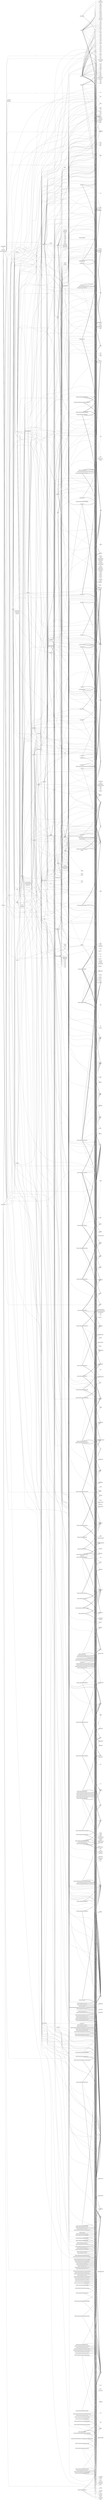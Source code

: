 digraph PackageGraph {
  rankdir=LR;
  node [shape=box];

  "backup_core" [label="backup_core"];
  "backup_core_core" [label="backup_core.core"];
  "carma_core" [label="carma_core"];
  "carma_core_core" [label="carma_core.core"];
  "carma_core_implementations" [label="carma_core.implementations"];
  "carma_core_utils" [label="carma_core.utils"];
  "consciousness_core" [label="consciousness_core"];
  "consciousness_core_biological" [label="consciousness_core.biological"];
  "containment" [label="containment"];
  "data_core" [label="data_core"];
  "data_core_system" [label="data_core.system"];
  "data_core_system_core" [label="data_core.system.core"];
  "dream_core" [label="dream_core"];
  "dream_core_core_functions" [label="dream_core.core_functions"];
  "dream_core_extra" [label="dream_core.extra"];
  "enterprise_core" [label="enterprise_core"];
  "enterprise_core_qec_integration" [label="enterprise_core.qec_integration"];
  "experiments_protocol_zero" [label="experiments.protocol_zero"];
  "experiments_protocol_zero_runs_20251022_034228" [label="experiments.protocol_zero.runs.20251022_034228"];
  "fractal_core" [label="fractal_core"];
  "fractal_core_core" [label="fractal_core.core"];
  "game_core" [label="game_core"];
  "infra_core_docker-api" [label="infra_core.docker-api"];
  "infra_core_tools" [label="infra_core.tools"];
  "luna_core" [label="luna_core"];
  "luna_core_core" [label="luna_core.core"];
  "luna_core_prompts" [label="luna_core.prompts"];
  "luna_core_systems" [label="luna_core.systems"];
  "luna_core_utilities" [label="luna_core.utilities"];
  "main_core" [label="main_core"];
  "main_core_audit_core" [label="main_core.audit_core"];
  "main_core_audit_core_checks" [label="main_core.audit_core.checks"];
  "main_core_audit_core_sandbox" [label="main_core.audit_core.sandbox"];
  "main_core_audit_core_scripts" [label="main_core.audit_core.scripts"];
  "marketplace_core" [label="marketplace_core"];
  "music_core" [label="music_core"];
  "privacy_core" [label="privacy_core"];
  "python_Doc_html__downloads_6dc1f3f4f0e6ca13cb42ddf4d6cbc8af" [label="python.Doc.html._downloads.6dc1f3f4f0e6ca13cb42ddf4d6cbc8af"];
  "python_Scripts" [label="python.Scripts"];
  "python_Tools_demo" [label="python.Tools.demo"];
  "python_Tools_i18n" [label="python.Tools.i18n"];
  "python_Tools_scripts" [label="python.Tools.scripts"];
  "rag_core" [label="rag_core"];
  "root" [label="root"];
  "scripts" [label="scripts"];
  "security_core" [label="security_core"];
  "streamlit_core" [label="streamlit_core"];
  "streamlit_core_core" [label="streamlit_core.core"];
  "streamlit_core_streamlit_components" [label="streamlit_core.streamlit_components"];
  "streamlit_core_streamlit_components_cookiecutter_hooks" [label="streamlit_core.streamlit_components.cookiecutter.hooks"];
  "streamlit_core_streamlit_components_cookiecutter_{{ cookiecutter_package_name }}" [label="streamlit_core.streamlit_components.cookiecutter.{{ cookiecutter.package_name }}"];
  "streamlit_core_streamlit_components_cookiecutter_{{ cookiecutter_package_name }}_e2e" [label="streamlit_core.streamlit_components.cookiecutter.{{ cookiecutter.package_name }}.e2e"];
  "streamlit_core_streamlit_components_examples_CustomDataframe" [label="streamlit_core.streamlit_components.examples.CustomDataframe"];
  "streamlit_core_streamlit_components_examples_CustomDataframe_custom_dataframe" [label="streamlit_core.streamlit_components.examples.CustomDataframe.custom_dataframe"];
  "streamlit_core_streamlit_components_examples_CustomDataframe_e2e" [label="streamlit_core.streamlit_components.examples.CustomDataframe.e2e"];
  "streamlit_core_streamlit_components_examples_MaterialLogin" [label="streamlit_core.streamlit_components.examples.MaterialLogin"];
  "streamlit_core_streamlit_components_examples_MaterialLogin_e2e" [label="streamlit_core.streamlit_components.examples.MaterialLogin.e2e"];
  "streamlit_core_streamlit_components_examples_MaterialLogin_material_login" [label="streamlit_core.streamlit_components.examples.MaterialLogin.material_login"];
  "streamlit_core_streamlit_components_examples_RadioButton" [label="streamlit_core.streamlit_components.examples.RadioButton"];
  "streamlit_core_streamlit_components_examples_RadioButton_e2e" [label="streamlit_core.streamlit_components.examples.RadioButton.e2e"];
  "streamlit_core_streamlit_components_examples_RadioButton_radio_button" [label="streamlit_core.streamlit_components.examples.RadioButton.radio_button"];
  "streamlit_core_streamlit_components_template" [label="streamlit_core.streamlit_components.template"];
  "streamlit_core_streamlit_components_template-reactless" [label="streamlit_core.streamlit_components.template-reactless"];
  "streamlit_core_streamlit_components_template-reactless_e2e" [label="streamlit_core.streamlit_components.template-reactless.e2e"];
  "streamlit_core_streamlit_components_template-reactless_my_component" [label="streamlit_core.streamlit_components.template-reactless.my_component"];
  "streamlit_core_streamlit_components_template_e2e" [label="streamlit_core.streamlit_components.template.e2e"];
  "streamlit_core_streamlit_components_template_my_component" [label="streamlit_core.streamlit_components.template.my_component"];
  "streamlit_core_streamlit_docs_python" [label="streamlit_core.streamlit_docs.python"];
  "streamlit_core_streamlit_docs_python_api-examples-source_charts" [label="streamlit_core.streamlit_docs.python.api-examples-source.charts"];
  "streamlit_core_streamlit_docs_python_api-examples-source_charts_video3" [label="streamlit_core.streamlit_docs.python.api-examples-source.charts.video3"];
  "streamlit_core_streamlit_docs_python_api-examples-source_charts_video3_pages" [label="streamlit_core.streamlit_docs.python.api-examples-source.charts.video3.pages"];
  "streamlit_core_streamlit_docs_python_api-examples-source_chat" [label="streamlit_core.streamlit_docs.python.api-examples-source.chat"];
  "streamlit_core_streamlit_docs_python_api-examples-source_data" [label="streamlit_core.streamlit_docs.python.api-examples-source.data"];
  "streamlit_core_streamlit_docs_python_api-examples-source_data_column_config" [label="streamlit_core.streamlit_docs.python.api-examples-source.data.column_config"];
  "streamlit_core_streamlit_docs_python_api-examples-source_execution" [label="streamlit_core.streamlit_docs.python.api-examples-source.execution"];
  "streamlit_core_streamlit_docs_python_api-examples-source_forms" [label="streamlit_core.streamlit_docs.python.api-examples-source.forms"];
  "streamlit_core_streamlit_docs_python_api-examples-source_guides_widgets" [label="streamlit_core.streamlit_docs.python.api-examples-source.guides.widgets"];
  "streamlit_core_streamlit_docs_python_api-examples-source_hello" [label="streamlit_core.streamlit_docs.python.api-examples-source.hello"];
  "streamlit_core_streamlit_docs_python_api-examples-source_layout" [label="streamlit_core.streamlit_docs.python.api-examples-source.layout"];
  "streamlit_core_streamlit_docs_python_api-examples-source_layouts" [label="streamlit_core.streamlit_docs.python.api-examples-source.layouts"];
  "streamlit_core_streamlit_docs_python_api-examples-source_media" [label="streamlit_core.streamlit_docs.python.api-examples-source.media"];
  "streamlit_core_streamlit_docs_python_api-examples-source_metric" [label="streamlit_core.streamlit_docs.python.api-examples-source.metric"];
  "streamlit_core_streamlit_docs_python_api-examples-source_mpa-hello" [label="streamlit_core.streamlit_docs.python.api-examples-source.mpa-hello"];
  "streamlit_core_streamlit_docs_python_api-examples-source_mpa-hello_pages" [label="streamlit_core.streamlit_docs.python.api-examples-source.mpa-hello.pages"];
  "streamlit_core_streamlit_docs_python_api-examples-source_navigation" [label="streamlit_core.streamlit_docs.python.api-examples-source.navigation"];
  "streamlit_core_streamlit_docs_python_api-examples-source_navigation_example_1" [label="streamlit_core.streamlit_docs.python.api-examples-source.navigation.example_1"];
  "streamlit_core_streamlit_docs_python_api-examples-source_navigation_example_2" [label="streamlit_core.streamlit_docs.python.api-examples-source.navigation.example_2"];
  "streamlit_core_streamlit_docs_python_api-examples-source_navigation_example_top" [label="streamlit_core.streamlit_docs.python.api-examples-source.navigation.example_top"];
  "streamlit_core_streamlit_docs_python_api-examples-source_st-experimental-connection_1_22_st-experimental-connection" [label="streamlit_core.streamlit_docs.python.api-examples-source.st-experimental-connection.1.22.st-experimental-connection"];
  "streamlit_core_streamlit_docs_python_api-examples-source_st-experimental-connection_1_22_st-experimental-connection_duckdb_connection" [label="streamlit_core.streamlit_docs.python.api-examples-source.st-experimental-connection.1.22.st-experimental-connection.duckdb_connection"];
  "streamlit_core_streamlit_docs_python_api-examples-source_st-experimental-connection_1_22_st-experimental-connection_pages" [label="streamlit_core.streamlit_docs.python.api-examples-source.st-experimental-connection.1.22.st-experimental-connection.pages"];
  "streamlit_core_streamlit_docs_python_api-examples-source_st-experimental-connection_util" [label="streamlit_core.streamlit_docs.python.api-examples-source.st-experimental-connection.util"];
  "streamlit_core_streamlit_docs_python_api-examples-source_status" [label="streamlit_core.streamlit_docs.python.api-examples-source.status"];
  "streamlit_core_streamlit_docs_python_api-examples-source_text" [label="streamlit_core.streamlit_docs.python.api-examples-source.text"];
  "streamlit_core_streamlit_docs_python_api-examples-source_theming_charts" [label="streamlit_core.streamlit_docs.python.api-examples-source.theming.charts"];
  "streamlit_core_streamlit_docs_python_api-examples-source_tutorials" [label="streamlit_core.streamlit_docs.python.api-examples-source.tutorials"];
  "streamlit_core_streamlit_docs_python_api-examples-source_tutorials_chat" [label="streamlit_core.streamlit_docs.python.api-examples-source.tutorials.chat"];
  "streamlit_core_streamlit_docs_python_api-examples-source_tutorials_custom-navigation" [label="streamlit_core.streamlit_docs.python.api-examples-source.tutorials.custom-navigation"];
  "streamlit_core_streamlit_docs_python_api-examples-source_tutorials_custom-navigation_pages" [label="streamlit_core.streamlit_docs.python.api-examples-source.tutorials.custom-navigation.pages"];
  "streamlit_core_streamlit_docs_python_api-examples-source_tutorials_dynamic-navigation" [label="streamlit_core.streamlit_docs.python.api-examples-source.tutorials.dynamic-navigation"];
  "streamlit_core_streamlit_docs_python_api-examples-source_tutorials_dynamic-navigation_admin" [label="streamlit_core.streamlit_docs.python.api-examples-source.tutorials.dynamic-navigation.admin"];
  "streamlit_core_streamlit_docs_python_api-examples-source_tutorials_dynamic-navigation_request" [label="streamlit_core.streamlit_docs.python.api-examples-source.tutorials.dynamic-navigation.request"];
  "streamlit_core_streamlit_docs_python_api-examples-source_tutorials_dynamic-navigation_respond" [label="streamlit_core.streamlit_docs.python.api-examples-source.tutorials.dynamic-navigation.respond"];
  "streamlit_core_streamlit_docs_python_api-examples-source_tutorials_elements_charts" [label="streamlit_core.streamlit_docs.python.api-examples-source.tutorials.elements.charts"];
  "streamlit_core_streamlit_docs_python_api-examples-source_tutorials_elements_dataframes" [label="streamlit_core.streamlit_docs.python.api-examples-source.tutorials.elements.dataframes"];
  "streamlit_core_streamlit_docs_python_api-examples-source_tutorials_execution-flow_fragments" [label="streamlit_core.streamlit_docs.python.api-examples-source.tutorials.execution-flow.fragments"];
  "streamlit_core_streamlit_docs_python_api-examples-source_utilities" [label="streamlit_core.streamlit_docs.python.api-examples-source.utilities"];
  "streamlit_core_streamlit_docs_python_api-examples-source_utilities_switch_page" [label="streamlit_core.streamlit_docs.python.api-examples-source.utilities.switch_page"];
  "streamlit_core_streamlit_docs_python_api-examples-source_utilities_switch_page_pages" [label="streamlit_core.streamlit_docs.python.api-examples-source.utilities.switch_page.pages"];
  "streamlit_core_streamlit_docs_python_api-examples-source_widget" [label="streamlit_core.streamlit_docs.python.api-examples-source.widget"];
  "streamlit_core_streamlit_docs_python_api-examples-source_widget_page_link" [label="streamlit_core.streamlit_docs.python.api-examples-source.widget.page_link"];
  "streamlit_core_streamlit_docs_python_api-examples-source_widget_page_link_pages" [label="streamlit_core.streamlit_docs.python.api-examples-source.widget.page_link.pages"];
  "streamlit_core_streamlit_docs_python_api-examples-source_widgets" [label="streamlit_core.streamlit_docs.python.api-examples-source.widgets"];
  "streamlit_core_streamlit_docs_python_concept-source" [label="streamlit_core.streamlit_docs.python.concept-source"];
  "streamlit_core_streamlit_docs_python_concept-source_theming-color-backgroundColor" [label="streamlit_core.streamlit_docs.python.concept-source.theming-color-backgroundColor"];
  "streamlit_core_streamlit_docs_python_concept-source_theming-color-baseRadius" [label="streamlit_core.streamlit_docs.python.concept-source.theming-color-baseRadius"];
  "streamlit_core_streamlit_docs_python_concept-source_theming-color-borderColor" [label="streamlit_core.streamlit_docs.python.concept-source.theming-color-borderColor"];
  "streamlit_core_streamlit_docs_python_concept-source_theming-color-primaryColor" [label="streamlit_core.streamlit_docs.python.concept-source.theming-color-primaryColor"];
  "streamlit_core_streamlit_docs_python_concept-source_theming-color-textColor" [label="streamlit_core.streamlit_docs.python.concept-source.theming-color-textColor"];
  "streamlit_core_streamlit_docs_python_concept-source_theming-overview-anthropic-light-inspried" [label="streamlit_core.streamlit_docs.python.concept-source.theming-overview-anthropic-light-inspried"];
  "streamlit_core_streamlit_docs_python_concept-source_theming-overview-spotify-inspired" [label="streamlit_core.streamlit_docs.python.concept-source.theming-overview-spotify-inspired"];
  "streamlit_core_streamlit_docs_python_directives" [label="streamlit_core.streamlit_docs.python.directives"];
  "streamlit_core_streamlit_docs_python_tutorial-source_llm-18-lines-of-code" [label="streamlit_core.streamlit_docs.python.tutorial-source.llm-18-lines-of-code"];
  "streamlit_core_streamlit_examples" [label="streamlit_core.streamlit_examples"];
  "streamlit_core_streamlit_llm_examples" [label="streamlit_core.streamlit_llm_examples"];
  "streamlit_core_streamlit_llm_examples_pages" [label="streamlit_core.streamlit_llm_examples.pages"];
  "streamlit_core_streamlit_main" [label="streamlit_core.streamlit_main"];
  "streamlit_core_streamlit_main__claude" [label="streamlit_core.streamlit_main..claude"];
  "streamlit_core_streamlit_main__claude_hooks" [label="streamlit_core.streamlit_main..claude.hooks"];
  "streamlit_core_streamlit_main_e2e_playwright" [label="streamlit_core.streamlit_main.e2e_playwright"];
  "streamlit_core_streamlit_main_e2e_playwright_config" [label="streamlit_core.streamlit_main.e2e_playwright.config"];
  "streamlit_core_streamlit_main_e2e_playwright_custom_components" [label="streamlit_core.streamlit_main.e2e_playwright.custom_components"];
  "streamlit_core_streamlit_main_e2e_playwright_multipage_apps" [label="streamlit_core.streamlit_main.e2e_playwright.multipage_apps"];
  "streamlit_core_streamlit_main_e2e_playwright_multipage_apps_pages" [label="streamlit_core.streamlit_main.e2e_playwright.multipage_apps.pages"];
  "streamlit_core_streamlit_main_e2e_playwright_multipage_apps_pages_" [label="streamlit_core.streamlit_main.e2e_playwright.multipage_apps.pages."];
  "streamlit_core_streamlit_main_e2e_playwright_multipage_apps_v2" [label="streamlit_core.streamlit_main.e2e_playwright.multipage_apps_v2"];
  "streamlit_core_streamlit_main_e2e_playwright_shared" [label="streamlit_core.streamlit_main.e2e_playwright.shared"];
  "streamlit_core_streamlit_main_e2e_playwright_theming" [label="streamlit_core.streamlit_main.e2e_playwright.theming"];
  "streamlit_core_streamlit_main_frontend_app_performance" [label="streamlit_core.streamlit_main.frontend.app.performance"];
  "streamlit_core_streamlit_main_frontend_app_performance_apps" [label="streamlit_core.streamlit_main.frontend.app.performance.apps"];
  "streamlit_core_streamlit_main_frontend_app_performance_apps_multipage" [label="streamlit_core.streamlit_main.frontend.app.performance.apps.multipage"];
  "streamlit_core_streamlit_main_lib" [label="streamlit_core.streamlit_main.lib"];
  "streamlit_core_streamlit_main_lib_streamlit" [label="streamlit_core.streamlit_main.lib.streamlit"];
  "streamlit_core_streamlit_main_lib_streamlit_commands" [label="streamlit_core.streamlit_main.lib.streamlit.commands"];
  "streamlit_core_streamlit_main_lib_streamlit_components" [label="streamlit_core.streamlit_main.lib.streamlit.components"];
  "streamlit_core_streamlit_main_lib_streamlit_components_lib" [label="streamlit_core.streamlit_main.lib.streamlit.components.lib"];
  "streamlit_core_streamlit_main_lib_streamlit_components_types" [label="streamlit_core.streamlit_main.lib.streamlit.components.types"];
  "streamlit_core_streamlit_main_lib_streamlit_components_v1" [label="streamlit_core.streamlit_main.lib.streamlit.components.v1"];
  "streamlit_core_streamlit_main_lib_streamlit_connections" [label="streamlit_core.streamlit_main.lib.streamlit.connections"];
  "streamlit_core_streamlit_main_lib_streamlit_elements" [label="streamlit_core.streamlit_main.lib.streamlit.elements"];
  "streamlit_core_streamlit_main_lib_streamlit_elements_lib" [label="streamlit_core.streamlit_main.lib.streamlit.elements.lib"];
  "streamlit_core_streamlit_main_lib_streamlit_elements_widgets" [label="streamlit_core.streamlit_main.lib.streamlit.elements.widgets"];
  "streamlit_core_streamlit_main_lib_streamlit_external" [label="streamlit_core.streamlit_main.lib.streamlit.external"];
  "streamlit_core_streamlit_main_lib_streamlit_external_langchain" [label="streamlit_core.streamlit_main.lib.streamlit.external.langchain"];
  "streamlit_core_streamlit_main_lib_streamlit_hello" [label="streamlit_core.streamlit_main.lib.streamlit.hello"];
  "streamlit_core_streamlit_main_lib_streamlit_navigation" [label="streamlit_core.streamlit_main.lib.streamlit.navigation"];
  "streamlit_core_streamlit_main_lib_streamlit_runtime" [label="streamlit_core.streamlit_main.lib.streamlit.runtime"];
  "streamlit_core_streamlit_main_lib_streamlit_runtime_caching" [label="streamlit_core.streamlit_main.lib.streamlit.runtime.caching"];
  "streamlit_core_streamlit_main_lib_streamlit_runtime_caching_storage" [label="streamlit_core.streamlit_main.lib.streamlit.runtime.caching.storage"];
  "streamlit_core_streamlit_main_lib_streamlit_runtime_scriptrunner" [label="streamlit_core.streamlit_main.lib.streamlit.runtime.scriptrunner"];
  "streamlit_core_streamlit_main_lib_streamlit_runtime_scriptrunner_utils" [label="streamlit_core.streamlit_main.lib.streamlit.runtime.scriptrunner_utils"];
  "streamlit_core_streamlit_main_lib_streamlit_runtime_state" [label="streamlit_core.streamlit_main.lib.streamlit.runtime.state"];
  "streamlit_core_streamlit_main_lib_streamlit_testing" [label="streamlit_core.streamlit_main.lib.streamlit.testing"];
  "streamlit_core_streamlit_main_lib_streamlit_testing_v1" [label="streamlit_core.streamlit_main.lib.streamlit.testing.v1"];
  "streamlit_core_streamlit_main_lib_streamlit_vendor" [label="streamlit_core.streamlit_main.lib.streamlit.vendor"];
  "streamlit_core_streamlit_main_lib_streamlit_vendor_pympler" [label="streamlit_core.streamlit_main.lib.streamlit.vendor.pympler"];
  "streamlit_core_streamlit_main_lib_streamlit_watcher" [label="streamlit_core.streamlit_main.lib.streamlit.watcher"];
  "streamlit_core_streamlit_main_lib_streamlit_web" [label="streamlit_core.streamlit_main.lib.streamlit.web"];
  "streamlit_core_streamlit_main_lib_streamlit_web_server" [label="streamlit_core.streamlit_main.lib.streamlit.web.server"];
  "streamlit_core_streamlit_main_lib_tests" [label="streamlit_core.streamlit_main.lib.tests"];
  "streamlit_core_streamlit_main_lib_tests_streamlit" [label="streamlit_core.streamlit_main.lib.tests.streamlit"];
  "streamlit_core_streamlit_main_lib_tests_streamlit_commands" [label="streamlit_core.streamlit_main.lib.tests.streamlit.commands"];
  "streamlit_core_streamlit_main_lib_tests_streamlit_component_test_data" [label="streamlit_core.streamlit_main.lib.tests.streamlit.component_test_data"];
  "streamlit_core_streamlit_main_lib_tests_streamlit_component_test_data_nested" [label="streamlit_core.streamlit_main.lib.tests.streamlit.component_test_data.nested"];
  "streamlit_core_streamlit_main_lib_tests_streamlit_connections" [label="streamlit_core.streamlit_main.lib.tests.streamlit.connections"];
  "streamlit_core_streamlit_main_lib_tests_streamlit_data_mocks" [label="streamlit_core.streamlit_main.lib.tests.streamlit.data_mocks"];
  "streamlit_core_streamlit_main_lib_tests_streamlit_echo_test_data" [label="streamlit_core.streamlit_main.lib.tests.streamlit.echo_test_data"];
  "streamlit_core_streamlit_main_lib_tests_streamlit_elements" [label="streamlit_core.streamlit_main.lib.tests.streamlit.elements"];
  "streamlit_core_streamlit_main_lib_tests_streamlit_elements_lib" [label="streamlit_core.streamlit_main.lib.tests.streamlit.elements.lib"];
  "streamlit_core_streamlit_main_lib_tests_streamlit_elements_support_files" [label="streamlit_core.streamlit_main.lib.tests.streamlit.elements.support_files"];
  "streamlit_core_streamlit_main_lib_tests_streamlit_external" [label="streamlit_core.streamlit_main.lib.tests.streamlit.external"];
  "streamlit_core_streamlit_main_lib_tests_streamlit_external_langchain" [label="streamlit_core.streamlit_main.lib.tests.streamlit.external.langchain"];
  "streamlit_core_streamlit_main_lib_tests_streamlit_navigation" [label="streamlit_core.streamlit_main.lib.tests.streamlit.navigation"];
  "streamlit_core_streamlit_main_lib_tests_streamlit_runtime" [label="streamlit_core.streamlit_main.lib.tests.streamlit.runtime"];
  "streamlit_core_streamlit_main_lib_tests_streamlit_runtime_caching" [label="streamlit_core.streamlit_main.lib.tests.streamlit.runtime.caching"];
  "streamlit_core_streamlit_main_lib_tests_streamlit_runtime_caching_storage" [label="streamlit_core.streamlit_main.lib.tests.streamlit.runtime.caching.storage"];
  "streamlit_core_streamlit_main_lib_tests_streamlit_runtime_caching_test_data" [label="streamlit_core.streamlit_main.lib.tests.streamlit.runtime.caching.test_data"];
  "streamlit_core_streamlit_main_lib_tests_streamlit_runtime_scriptrunner" [label="streamlit_core.streamlit_main.lib.tests.streamlit.runtime.scriptrunner"];
  "streamlit_core_streamlit_main_lib_tests_streamlit_runtime_scriptrunner_test_data" [label="streamlit_core.streamlit_main.lib.tests.streamlit.runtime.scriptrunner.test_data"];
  "streamlit_core_streamlit_main_lib_tests_streamlit_runtime_scriptrunner_utils" [label="streamlit_core.streamlit_main.lib.tests.streamlit.runtime.scriptrunner_utils"];
  "streamlit_core_streamlit_main_lib_tests_streamlit_runtime_state" [label="streamlit_core.streamlit_main.lib.tests.streamlit.runtime.state"];
  "streamlit_core_streamlit_main_lib_tests_streamlit_runtime_state_test_data" [label="streamlit_core.streamlit_main.lib.tests.streamlit.runtime.state.test_data"];
  "streamlit_core_streamlit_main_lib_tests_streamlit_test_data" [label="streamlit_core.streamlit_main.lib.tests.streamlit.test_data"];
  "streamlit_core_streamlit_main_lib_tests_streamlit_testing" [label="streamlit_core.streamlit_main.lib.tests.streamlit.testing"];
  "streamlit_core_streamlit_main_lib_tests_streamlit_testing_test_data" [label="streamlit_core.streamlit_main.lib.tests.streamlit.testing.test_data"];
  "streamlit_core_streamlit_main_lib_tests_streamlit_testing_test_data_pages" [label="streamlit_core.streamlit_main.lib.tests.streamlit.testing.test_data.pages"];
  "streamlit_core_streamlit_main_lib_tests_streamlit_typing" [label="streamlit_core.streamlit_main.lib.tests.streamlit.typing"];
  "streamlit_core_streamlit_main_lib_tests_streamlit_watcher" [label="streamlit_core.streamlit_main.lib.tests.streamlit.watcher"];
  "streamlit_core_streamlit_main_lib_tests_streamlit_watcher_test_data" [label="streamlit_core.streamlit_main.lib.tests.streamlit.watcher.test_data"];
  "streamlit_core_streamlit_main_lib_tests_streamlit_watcher_test_data_namespace_package" [label="streamlit_core.streamlit_main.lib.tests.streamlit.watcher.test_data.namespace_package"];
  "streamlit_core_streamlit_main_lib_tests_streamlit_web" [label="streamlit_core.streamlit_main.lib.tests.streamlit.web"];
  "streamlit_core_streamlit_main_lib_tests_streamlit_web_server" [label="streamlit_core.streamlit_main.lib.tests.streamlit.web.server"];
  "streamlit_core_streamlit_main_scripts" [label="streamlit_core.streamlit_main.scripts"];
  "streamlit_core_utils" [label="streamlit_core.utils"];
  "support_core" [label="support_core"];
  "support_core_core" [label="support_core.core"];
  "support_core_extra_gui" [label="support_core.extra.gui"];
  "support_core_extra_integration" [label="support_core.extra.integration"];
  "support_core_extra_misc" [label="support_core.extra.misc"];
  "template_core" [label="template_core"];
  "tools_codegraph_mapper" [label="tools.codegraph_mapper"];
  "tools_codegraph_mapper_cgm" [label="tools.codegraph_mapper.cgm"];
  "tools_codegraph_mapper_tests" [label="tools.codegraph_mapper.tests"];
  "utils_core" [label="utils_core"];
  "utils_core_base" [label="utils_core.base"];
  "utils_core_bridges" [label="utils_core.bridges"];
  "utils_core_extra" [label="utils_core.extra"];
  "utils_core_monitoring" [label="utils_core.monitoring"];
  "utils_core_resilience" [label="utils_core.resilience"];
  "utils_core_services" [label="utils_core.services"];
  "utils_core_validation" [label="utils_core.validation"];

  "luna_chat" -> "sys" [label="1"];
  "luna_chat" -> "pathlib" [label="1"];
  "luna_chat" -> "consciousness_core" [label="1"];
  "luna_chat" -> "luna_core_core" [label="3"];
  "luna_chat" -> "traceback" [label="1"];
  "luna_cycle_agent" -> "sys" [label="1"];
  "luna_cycle_agent" -> "os" [label="1"];
  "luna_cycle_agent" -> "argparse" [label="1"];
  "luna_cycle_agent" -> "pathlib" [label="1"];
  "luna_cycle_agent" -> "time" [label="1"];
  "luna_cycle_agent" -> "json" [label="1"];
  "luna_cycle_agent" -> "requests" [label="1"];
  "luna_cycle_agent" -> "psutil" [label="1"];
  "luna_cycle_agent" -> "hashlib" [label="1"];
  "luna_cycle_agent" -> "datetime" [label="1"];
  "luna_cycle_agent" -> "containment" [label="1"];
  "luna_cycle_agent" -> "rag_core" [label="1"];
  "luna_cycle_agent" -> "security_core" [label="1"];
  "luna_cycle_agent" -> "dream_core" [label="2"];
  "luna_cycle_agent" -> "experiments_protocol_zero" [label="1"];
  "luna_cycle_agent" -> "consciousness_core" [label="2"];
  "luna_cycle_agent" -> "dream_core_core_functions" [label="1"];
  "luna_cycle_agent" -> "subprocess" [label="1"];
  "luna_cycle_agent" -> "consciousness_core_biological" [label="1"];
  "luna_start" -> "sys" [label="2"];
  "luna_start" -> "os" [label="1"];
  "luna_start" -> "pathlib" [label="1"];
  "luna_start" -> "containment" [label="1"];
  "luna_start" -> "json" [label="1"];
  "luna_start" -> "luna_cycle_agent" [label="1"];
  "main" -> "os" [label="2"];
  "main" -> "sys" [label="1"];
  "main" -> "platform" [label="1"];
  "main" -> "importlib" [label="1"];
  "main" -> "subprocess" [label="2"];
  "main" -> "threading" [label="1"];
  "main" -> "pathlib" [label="1"];
  "main" -> "typing" [label="1"];
  "main" -> "consciousness_core" [label="1"];
  "main" -> "luna_core_core" [label="1"];
  "main" -> "main_core" [label="4"];
  "main" -> "luna_core" [label="1"];
  "main" -> "psutil" [label="2"];
  "main" -> "torch" [label="1"];
  "main" -> "rag_core" [label="1"];
  "main" -> "re" [label="1"];
  "main" -> "main_core_audit_core" [label="1"];
  "streamlit_app" -> "streamlit" [label="1"];
  "streamlit_app" -> "sys" [label="1"];
  "streamlit_app" -> "pathlib" [label="1"];
  "streamlit_app" -> "luna_core_core" [label="1"];
  "streamlit_app" -> "carma_core" [label="1"];
  "streamlit_app" -> "fractal_core" [label="1"];
  "test_security_validator" -> "sys" [label="1"];
  "test_security_validator" -> "pathlib" [label="1"];
  "test_security_validator" -> "containment" [label="1"];
  "test_security_validator" -> "security_core" [label="1"];
  "test_security_validator" -> "luna_cycle_agent" [label="1"];
  "backup_core" -> "sys" [label="2"];
  "backup_core" -> "pathlib" [label="3"];
  "backup_core" -> "utils_core" [label="1"];
  "backup_core" -> "typing" [label="3"];
  "backup_core" -> "datetime" [label="2"];
  "backup_core" -> "backup_core_core" [label="8"];
  "backup_core" -> "os" [label="1"];
  "backup_core" -> "json" [label="1"];
  "backup_core" -> "pickle" [label="1"];
  "backup_core" -> "google_oauth2" [label="1"];
  "backup_core" -> "google_auth_oauthlib" [label="1"];
  "backup_core" -> "google_auth_transport" [label="1"];
  "backup_core" -> "googleapiclient" [label="2"];
  "backup_core" -> "argparse" [label="1"];
  "backup_core" -> "fnmatch" [label="1"];
  "backup_core" -> "time" [label="1"];
  "backup_core" -> "backup_core" [label="10"];
  "backup_core" -> "utils_core_bridges" [label="1"];
  "backup_core" -> "hybrid_backup_core" [label="1"];
  "backup_core_core" -> "pathlib" [label="8"];
  "backup_core_core" -> "typing" [label="8"];
  "backup_core_core" -> "backup_core_core" [label="11"];
  "backup_core_core" -> "datetime" [label="3"];
  "backup_core_core" -> "json" [label="3"];
  "backup_core_core" -> "enum" [label="2"];
  "backup_core_core" -> "hashlib" [label="2"];
  "backup_core_core" -> "os" [label="1"];
  "backup_core_core" -> "shutil" [label="1"];
  "backup_core_core" -> "fnmatch" [label="1"];
  "backup_core_core" -> "subprocess" [label="2"];
  "backup_core_core" -> "zlib" [label="1"];
  "backup_core" -> "objects" [label="1"];
  "backup_core" -> "refs" [label="1"];
  "backup_core" -> "staging" [label="1"];
  "backup_core" -> "commits" [label="1"];
  "backup_core" -> "branches" [label="1"];
  "backup_core" -> "diff" [label="1"];
  "backup_core" -> "file_ops" [label="1"];
  "backup_core" -> "config" [label="1"];
  "carma_core" -> "sys" [label="1"];
  "carma_core" -> "pathlib" [label="2"];
  "carma_core" -> "utils_core" [label="1"];
  "carma_core" -> "time" [label="1"];
  "carma_core" -> "json" [label="1"];
  "carma_core" -> "typing" [label="1"];
  "carma_core" -> "datetime" [label="1"];
  "carma_core" -> "support_core" [label="1"];
  "carma_core" -> "carma_core" [label="14"];
  "carma_core" -> "carma_core_utils" [label="1"];
  "carma_core" -> "Left_Hemisphere" [label="1"];
  "carma_core" -> "Right_Hemisphere" [label="1"];
  "carma_core" -> "re" [label="1"];
  "carma_core" -> "core" [label="1"];
  "carma_core_core" -> "__future__" [label="4"];
  "carma_core_core" -> "typing" [label="8"];
  "carma_core_core" -> "datetime" [label="4"];
  "carma_core_core" -> "collections" [label="2"];
  "carma_core_core" -> "carma_core_core" [label="6"];
  "carma_core_core" -> "numpy" [label="2"];
  "carma_core_core" -> "time" [label="6"];
  "carma_core_core" -> "sys" [label="5"];
  "carma_core_core" -> "pathlib" [label="5"];
  "carma_core_core" -> "random" [label="3"];
  "carma_core_core" -> "uuid" [label="3"];
  "carma_core_core" -> "support_core" [label="6"];
  "carma_core_core" -> "json" [label="4"];
  "carma_core_core" -> "hashlib" [label="1"];
  "carma_core_core" -> "fractal_core" [label="1"];
  "carma_core_core" -> "requests" [label="1"];
  "carma_core_core" -> "re" [label="1"];
  "carma_core_core" -> "luna_cfia_system" [label="1"];
  "carma_core_core" -> "enum" [label="1"];
  "carma_core_core" -> "dataclasses" [label="1"];
  "carma_core_core" -> "math" [label="1"];
  "carma_core" -> "fractal_core" [label="1"];
  "carma_core_implementations" -> "time" [label="2"];
  "carma_core_implementations" -> "json" [label="2"];
  "carma_core_implementations" -> "hashlib" [label="1"];
  "carma_core_implementations" -> "pathlib" [label="2"];
  "carma_core_implementations" -> "typing" [label="2"];
  "carma_core_implementations" -> "dataclasses" [label="1"];
  "carma_core_implementations" -> "sys" [label="1"];
  "carma_core_implementations" -> "utils_core_bridges" [label="1"];
  "carma_core_implementations" -> "carma_core" [label="1"];
  "carma_core_utils" -> "json" [label="3"];
  "carma_core_utils" -> "pathlib" [label="4"];
  "carma_core_utils" -> "typing" [label="3"];
  "carma_core_utils" -> "datetime" [label="3"];
  "carma_core_utils" -> "dataclasses" [label="2"];
  "carma_core_utils" -> "argparse" [label="2"];
  "carma_core_utils" -> "math" [label="1"];
  "carma_core_utils" -> "hashlib" [label="2"];
  "carma_core_utils" -> "collections" [label="1"];
  "carma_core_utils" -> "sys" [label="1"];
  "carma_core_utils" -> "model_config_loader" [label="1"];
  "consciousness_core" -> "os" [label="1"];
  "consciousness_core" -> "sys" [label="2"];
  "consciousness_core" -> "json" [label="3"];
  "consciousness_core" -> "pathlib" [label="3"];
  "consciousness_core" -> "soul" [label="1"];
  "consciousness_core" -> "Left_Hemisphere" [label="1"];
  "consciousness_core" -> "Right_Hemisphere" [label="1"];
  "consciousness_core" -> "mirror" [label="1"];
  "consciousness_core" -> "brainstem" [label="1"];
  "consciousness_core" -> "llm_client" [label="1"];
  "consciousness_core" -> "time" [label="1"];
  "consciousness_core" -> "datetime" [label="1"];
  "consciousness_core" -> "typing" [label="2"];
  "consciousness_core" -> "collections" [label="1"];
  "consciousness_core" -> "requests" [label="1"];
  "consciousness_core" -> "utils_core" [label="1"];
  "consciousness_core_biological" -> "os" [label="4"];
  "consciousness_core_biological" -> "json" [label="4"];
  "consciousness_core_biological" -> "Left_Hemisphere" [label="1"];
  "consciousness_core_biological" -> "Right_Hemisphere" [label="1"];
  "consciousness_core_biological" -> "lungs" [label="1"];
  "consciousness_core_biological" -> "body" [label="1"];
  "consciousness_core_biological" -> "mouth" [label="1"];
  "consciousness_core_biological" -> "spine" [label="1"];
  "consciousness_core_biological" -> "nerves" [label="1"];
  "consciousness_core_biological" -> "heart" [label="1"];
  "consciousness_core_biological" -> "time" [label="1"];
  "consciousness_core_biological" -> "re" [label="1"];
  "consciousness_core_biological" -> "typing" [label="1"];
  "consciousness_core_biological" -> "collections" [label="1"];
  "containment" -> "os" [label="1"];
  "containment" -> "sys" [label="1"];
  "containment" -> "pathlib" [label="1"];
  "containment" -> "typing" [label="1"];
  "containment" -> "builtins" [label="1"];
  "containment" -> "datetime" [label="1"];
  "data_core" -> "sys" [label="4"];
  "data_core" -> "pathlib" [label="4"];
  "data_core" -> "os" [label="2"];
  "data_core" -> "json" [label="2"];
  "data_core" -> "sqlite3" [label="2"];
  "data_core" -> "shutil" [label="2"];
  "data_core" -> "time" [label="2"];
  "data_core" -> "datetime" [label="2"];
  "data_core" -> "typing" [label="2"];
  "data_core" -> "core" [label="10"];
  "data_core" -> "utils_core" [label="4"];
  "data_core" -> "argparse" [label="2"];
  "data_core" -> "data_core_system_core" [label="5"];
  "data_core" -> "model_config_loader" [label="1"];
  "data_core_system_core" -> "json" [label="4"];
  "data_core_system_core" -> "csv" [label="1"];
  "data_core_system_core" -> "pathlib" [label="5"];
  "data_core_system_core" -> "datetime" [label="4"];
  "data_core_system_core" -> "typing" [label="5"];
  "data_core_system_core" -> "sqlite3" [label="2"];
  "data_core_system_core" -> "time" [label="1"];
  "data_core_system_core" -> "os" [label="1"];
  "data_core_system_core" -> "data_core_system_core" [label="1"];
  "data_core_system" -> "data_core_system" [label="5"];
  "dream_core" -> "sys" [label="2"];
  "dream_core" -> "pathlib" [label="3"];
  "dream_core" -> "utils_core" [label="1"];
  "dream_core" -> "argparse" [label="1"];
  "dream_core" -> "typing" [label="1"];
  "dream_core" -> "core_functions" [label="1"];
  "dream_core" -> "dream_quick_nap_middleware" [label="3"];
  "dream_core" -> "heart" [label="1"];
  "dream_core" -> "json" [label="1"];
  "dream_core" -> "datetime" [label="1"];
  "dream_core" -> "meditation_controller" [label="2"];
  "dream_core" -> "dream_core" [label="6"];
  "dream_core_core_functions" -> "sys" [label="2"];
  "dream_core_core_functions" -> "pathlib" [label="6"];
  "dream_core_core_functions" -> "model_config_loader" [label="1"];
  "dream_core_core_functions" -> "re" [label="1"];
  "dream_core_core_functions" -> "json" [label="3"];
  "dream_core_core_functions" -> "hashlib" [label="1"];
  "dream_core_core_functions" -> "typing" [label="5"];
  "dream_core_core_functions" -> "faiss" [label="1"];
  "dream_core_core_functions" -> "sentence_transformers" [label="1"];
  "dream_core_core_functions" -> "numpy" [label="1"];
  "dream_core_core_functions" -> "time" [label="3"];
  "dream_core_core_functions" -> "uuid" [label="2"];
  "dream_core_core_functions" -> "gc" [label="1"];
  "dream_core_core_functions" -> "psutil" [label="1"];
  "dream_core_core_functions" -> "datetime" [label="4"];
  "dream_core_core_functions" -> "random" [label="2"];
  "dream_core_extra" -> "sys" [label="2"];
  "dream_core_extra" -> "time" [label="1"];
  "dream_core_extra" -> "pathlib" [label="3"];
  "dream_core_extra" -> "typing" [label="1"];
  "dream_core_extra" -> "datetime" [label="1"];
  "dream_core_extra" -> "random" [label="1"];
  "dream_core_extra" -> "utils_core_bridges" [label="1"];
  "dream_core_extra" -> "dream_core" [label="1"];
  "dream_core_extra" -> "model_config_loader" [label="1"];
  "enterprise_core" -> "sys" [label="3"];
  "enterprise_core" -> "pathlib" [label="3"];
  "enterprise_core" -> "utils_core" [label="2"];
  "enterprise_core" -> "json" [label="2"];
  "enterprise_core" -> "time" [label="2"];
  "enterprise_core" -> "threading" [label="2"];
  "enterprise_core" -> "datetime" [label="2"];
  "enterprise_core" -> "typing" [label="2"];
  "enterprise_core" -> "utils_core_validation" [label="1"];
  "enterprise_core" -> "argparse" [label="1"];
  "enterprise_core" -> "random" [label="1"];
  "enterprise_core" -> "hashlib" [label="1"];
  "enterprise_core" -> "uuid" [label="1"];
  "enterprise_core" -> "socket" [label="1"];
  "enterprise_core" -> "re" [label="1"];
  "enterprise_core" -> "dataclasses" [label="1"];
  "enterprise_core" -> "enum" [label="1"];
  "enterprise_core" -> "logging" [label="1"];
  "enterprise_core" -> "shutil" [label="1"];
  "enterprise_core" -> "carma_core" [label="1"];
  "enterprise_core" -> "model_config_loader" [label="1"];
  "enterprise_core_qec_integration" -> "os" [label="5"];
  "enterprise_core_qec_integration" -> "json" [label="5"];
  "enterprise_core_qec_integration" -> "time" [label="3"];
  "enterprise_core_qec_integration" -> "numpy" [label="3"];
  "enterprise_core_qec_integration" -> "typing" [label="5"];
  "enterprise_core_qec_integration" -> "dataclasses" [label="2"];
  "enterprise_core_qec_integration" -> "collections" [label="2"];
  "enterprise_core_qec_integration" -> "datetime" [label="4"];
  "enterprise_core_qec_integration" -> "random" [label="1"];
  "enterprise_core_qec_integration" -> "hashlib" [label="1"];
  "enterprise_core_qec_integration" -> "main" [label="1"];
  "enterprise_core_qec_integration" -> "qec_archetypes" [label="1"];
  "enterprise_core_qec_integration" -> "qec_hypotheses" [label="1"];
  "enterprise_core_qec_integration" -> "pandas" [label="2"];
  "enterprise_core_qec_integration" -> "matplotlib" [label="2"];
  "enterprise_core_qec_integration" -> "seaborn" [label="2"];
  "enterprise_core_qec_integration" -> "sys" [label="3"];
  "enterprise_core_qec_integration" -> "pathlib" [label="3"];
  "enterprise_core_qec_integration" -> "argparse" [label="3"];
  "enterprise_core_qec_integration" -> "logging" [label="3"];
  "enterprise_core_qec_integration" -> "subprocess" [label="1"];
  "enterprise_core_qec_integration" -> "tempfile" [label="1"];
  "enterprise_core_qec_integration" -> "warnings" [label="2"];
  "enterprise_core_qec_integration" -> "psutil" [label="1"];
  "enterprise_core_qec_integration" -> "threading" [label="1"];
  "enterprise_core_qec_integration" -> "concurrent" [label="1"];
  "enterprise_core_qec_integration" -> "jsonschema" [label="1"];
  "enterprise_core" -> "enterprise_core" [label="4"];
  "experiments_protocol_zero" -> "hashlib" [label="5"];
  "experiments_protocol_zero" -> "json" [label="5"];
  "experiments_protocol_zero" -> "shutil" [label="1"];
  "experiments_protocol_zero" -> "subprocess" [label="4"];
  "experiments_protocol_zero" -> "pathlib" [label="8"];
  "experiments_protocol_zero" -> "datetime" [label="5"];
  "experiments_protocol_zero" -> "typing" [label="6"];
  "experiments_protocol_zero" -> "argparse" [label="2"];
  "experiments_protocol_zero" -> "re" [label="2"];
  "experiments_protocol_zero" -> "sys" [label="2"];
  "experiments_protocol_zero" -> "csv" [label="1"];
  "experiments_protocol_zero" -> "os" [label="1"];
  "experiments_protocol_zero" -> "psutil" [label="2"];
  "experiments_protocol_zero" -> "socket" [label="1"];
  "experiments_protocol_zero" -> "time" [label="1"];
  "experiments_protocol_zero" -> "experiments_protocol_zero" [label="3"];
  "experiments_protocol_zero_runs_20251022_034228" -> "hashlib" [label="1"];
  "experiments_protocol_zero_runs_20251022_034228" -> "json" [label="1"];
  "experiments_protocol_zero_runs_20251022_034228" -> "pathlib" [label="1"];
  "fractal_core" -> "sys" [label="1"];
  "fractal_core" -> "pathlib" [label="1"];
  "fractal_core" -> "json" [label="1"];
  "fractal_core" -> "typing" [label="1"];
  "fractal_core" -> "fractal_core_core" [label="3"];
  "fractal_core" -> "fractal_core" [label="12"];
  "fractal_core_core" -> "json" [label="4"];
  "fractal_core_core" -> "time" [label="4"];
  "fractal_core_core" -> "pathlib" [label="5"];
  "fractal_core_core" -> "typing" [label="12"];
  "fractal_core_core" -> "numpy" [label="6"];
  "fractal_core_core" -> "fractal_core_core" [label="5"];
  "fractal_core_core" -> "hashlib" [label="2"];
  "fractal_core_core" -> "sys" [label="3"];
  "fractal_core_core" -> "fractal_core" [label="3"];
  "fractal_core_core" -> "datetime" [label="1"];
  "fractal_core_core" -> "support_core" [label="1"];
  "fractal_core_core" -> "dataclasses" [label="4"];
  "fractal_core_core" -> "collections" [label="1"];
  "fractal_core_core" -> "re" [label="2"];
  "fractal_core_core" -> "math" [label="1"];
  "game_core" -> "sys" [label="2"];
  "game_core" -> "json" [label="1"];
  "game_core" -> "pathlib" [label="1"];
  "game_core" -> "typing" [label="1"];
  "game_core" -> "datetime" [label="1"];
  "game_core" -> "game_core" [label="1"];
  "infra_core_docker-api" -> "fastapi" [label="4"];
  "infra_core_docker-api" -> "fastapi_middleware" [label="2"];
  "infra_core_docker-api" -> "requests" [label="2"];
  "infra_core_docker-api" -> "os" [label="2"];
  "infra_core_docker-api" -> "json" [label="2"];
  "infra_core_docker-api" -> "uvicorn" [label="2"];
  "infra_core_tools" -> "json" [label="4"];
  "infra_core_tools" -> "sys" [label="4"];
  "infra_core_tools" -> "pathlib" [label="4"];
  "infra_core_tools" -> "typing" [label="4"];
  "infra_core_tools" -> "datetime" [label="4"];
  "infra_core_tools" -> "time" [label="2"];
  "infra_core_tools" -> "argparse" [label="4"];
  "infra_core_tools" -> "main" [label="2"];
  "infra_core_tools" -> "utils_core" [label="3"];
  "infra_core_tools" -> "shutil" [label="1"];
  "infra_core_tools" -> "os" [label="1"];
  "infra_core_tools" -> "carma_core" [label="1"];
  "luna_core" -> "pathlib" [label="3"];
  "luna_core" -> "utils_core_bridges" [label="1"];
  "luna_core" -> "luna_core_core" [label="2"];
  "luna_core" -> "consciousness_core" [label="1"];
  "luna_core" -> "traceback" [label="2"];
  "luna_core" -> "sys" [label="3"];
  "luna_core" -> "model_config_loader" [label="1"];
  "luna_core" -> "utils_core" [label="1"];
  "luna_core" -> "core" [label="4"];
  "luna_core" -> "systems" [label="9"];
  "luna_core" -> "hybrid_luna_core" [label="1"];
  "luna_core_core" -> "sys" [label="10"];
  "luna_core_core" -> "pathlib" [label="10"];
  "luna_core_core" -> "typing" [label="7"];
  "luna_core_core" -> "datetime" [label="7"];
  "luna_core_core" -> "support_core" [label="6"];
  "luna_core_core" -> "enum" [label="1"];
  "luna_core_core" -> "dataclasses" [label="2"];
  "luna_core_core" -> "utils_core" [label="5"];
  "luna_core_core" -> "json" [label="8"];
  "luna_core_core" -> "time" [label="8"];
  "luna_core_core" -> "uuid" [label="3"];
  "luna_core_core" -> "os" [label="1"];
  "luna_core_core" -> "requests" [label="5"];
  "luna_core_core" -> "luna_core_core" [label="14"];
  "luna_core_core" -> "traceback" [label="2"];
  "luna_core_core" -> "carma_core_implementations" [label="1"];
  "luna_core_core" -> "fractal_core" [label="2"];
  "luna_core_core" -> "luna_core_systems" [label="18"];
  "luna_core_core" -> "luna_core" [label="2"];
  "luna_core_core" -> "conversation_math_engine" [label="1"];
  "luna_core_core" -> "carma_hypothesis_integration" [label="1"];
  "luna_core_core" -> "provenance" [label="1"];
  "luna_core_core" -> "adaptive_routing" [label="1"];
  "luna_core_core" -> "re" [label="9"];
  "luna_core_core" -> "random" [label="3"];
  "luna_core_core" -> "consciousness_core" [label="3"];
  "luna_core_core" -> "__future__" [label="1"];
  "luna_core_core" -> "collections" [label="2"];
  "luna_core_core" -> "utils" [label="1"];
  "luna_core_core" -> "soul" [label="1"];
  "luna_core_core" -> "luna_core_utilities" [label="2"];
  "luna_core_core" -> "math" [label="1"];
  "luna_core_core" -> "carma_core" [label="1"];
  "luna_core_core" -> "mirror" [label="1"];
  "luna_core_core" -> "luna_core_prompts" [label="7"];
  "luna_core_core" -> "rag_core" [label="2"];
  "luna_core_core" -> "functools" [label="1"];
  "luna_core" -> "luna_core" [label="7"];
  "luna_core_prompts" -> "json" [label="3"];
  "luna_core_prompts" -> "random" [label="1"];
  "luna_core_prompts" -> "pathlib" [label="3"];
  "luna_core_prompts" -> "typing" [label="3"];
  "luna_core_prompts" -> "luna_core_prompts" [label="1"];
  "luna_core_systems" -> "json" [label="11"];
  "luna_core_systems" -> "pathlib" [label="8"];
  "luna_core_systems" -> "datetime" [label="2"];
  "luna_core_systems" -> "typing" [label="13"];
  "luna_core_systems" -> "sys" [label="4"];
  "luna_core_systems" -> "luna_core_systems" [label="2"];
  "luna_core_systems" -> "time" [label="8"];
  "luna_core_systems" -> "sqlite3" [label="1"];
  "luna_core_systems" -> "dataclasses" [label="9"];
  "luna_core_systems" -> "support_core" [label="1"];
  "luna_core_systems" -> "fractal_core" [label="1"];
  "luna_core_systems" -> "aios_luna_rust" [label="1"];
  "luna_core_systems" -> "requests" [label="3"];
  "luna_core_systems" -> "luna_core_utilities" [label="2"];
  "luna_core_systems" -> "re" [label="4"];
  "luna_core_systems" -> "math" [label="5"];
  "luna_core_systems" -> "random" [label="3"];
  "luna_core_systems" -> "enum" [label="2"];
  "luna_core_systems" -> "utils_core" [label="2"];
  "luna_core_systems" -> "difflib" [label="1"];
  "luna_core_utilities" -> "json" [label="3"];
  "luna_core_utilities" -> "os" [label="2"];
  "luna_core_utilities" -> "random" [label="3"];
  "luna_core_utilities" -> "typing" [label="4"];
  "luna_core_utilities" -> "dataclasses" [label="3"];
  "luna_core_utilities" -> "pathlib" [label="2"];
  "luna_core_utilities" -> "time" [label="2"];
  "luna_core_utilities" -> "numpy" [label="1"];
  "luna_core_utilities" -> "requests" [label="1"];
  "main_core" -> "sys" [label="6"];
  "main_core" -> "logging" [label="1"];
  "main_core" -> "pathlib" [label="13"];
  "main_core" -> "typing" [label="3"];
  "main_core" -> "main_core_audit_core" [label="2"];
  "main_core" -> "os" [label="4"];
  "main_core" -> "utils_core" [label="2"];
  "main_core" -> "argparse" [label="3"];
  "main_core" -> "time" [label="4"];
  "main_core" -> "shutil" [label="2"];
  "main_core" -> "json" [label="11"];
  "main_core" -> "random" [label="3"];
  "main_core" -> "hashlib" [label="4"];
  "main_core" -> "uuid" [label="2"];
  "main_core" -> "math" [label="2"];
  "main_core" -> "datetime" [label="3"];
  "main_core" -> "dataclasses" [label="2"];
  "main_core" -> "enum" [label="2"];
  "main_core" -> "functools" [label="2"];
  "main_core" -> "backup_core" [label="2"];
  "main_core" -> "carma_core_implementations" [label="2"];
  "main_core" -> "data_core" [label="2"];
  "main_core" -> "dream_core_extra" [label="2"];
  "main_core" -> "enterprise_core" [label="3"];
  "main_core" -> "luna_core" [label="3"];
  "main_core" -> "streamlit_core" [label="2"];
  "main_core" -> "support_core" [label="4"];
  "main_core" -> "utils_core_validation" [label="2"];
  "main_core" -> "socket" [label="1"];
  "main_core" -> "subprocess" [label="4"];
  "main_core" -> "platform" [label="2"];
  "main_core" -> "cpuinfo" [label="1"];
  "main_core" -> "torch" [label="1"];
  "main_core" -> "jsonschema" [label="1"];
  "main_core" -> "main_core_windows" [label="1"];
  "main_core" -> "main_core_macos" [label="1"];
  "main_core" -> "main_core_linux" [label="1"];
  "main_core" -> "main_core" [label="2"];
  "main_core_audit_core" -> "logging" [label="30"];
  "main_core_audit_core" -> "json" [label="25"];
  "main_core_audit_core" -> "pathlib" [label="38"];
  "main_core_audit_core" -> "typing" [label="30"];
  "main_core_audit_core" -> "concurrent" [label="3"];
  "main_core_audit_core" -> "main_core_audit_core" [label="60"];
  "main_core_audit_core" -> "importlib" [label="8"];
  "main_core_audit_core" -> "os" [label="5"];
  "main_core_audit_core" -> "re" [label="3"];
  "main_core_audit_core" -> "sys" [label="14"];
  "main_core_audit_core" -> "time" [label="5"];
  "main_core_audit_core" -> "subprocess" [label="11"];
  "main_core_audit_core" -> "dataclasses" [label="2"];
  "main_core_audit_core" -> "collections" [label="1"];
  "main_core_audit_core" -> "datetime" [label="17"];
  "main_core_audit_core" -> "main_core_audit_core_checks" [label="2"];
  "main_core_audit_core" -> "argparse" [label="2"];
  "main_core_audit_core" -> "hashlib" [label="7"];
  "main_core_audit_core" -> "mirror" [label="1"];
  "main_core_audit_core" -> "requests" [label="2"];
  "main_core_audit_core" -> "ast" [label="5"];
  "main_core_audit_core" -> "rag_core" [label="1"];
  "main_core_audit_core" -> "yaml" [label="2"];
  "main_core_audit_core" -> "statistics" [label="1"];
  "main_core_audit_core" -> "packaging" [label="1"];
  "main_core_audit_core" -> "zipfile" [label="1"];
  "main_core_audit_core" -> "platform" [label="1"];
  "main_core_audit_core" -> "difflib" [label="1"];
  "main_core_audit_core" -> "shutil" [label="3"];
  "main_core_audit_core" -> "backup_core" [label="2"];
  "main_core_audit_core" -> "py_compile" [label="1"];
  "main_core_audit_core" -> "multiprocessing" [label="1"];
  "main_core_audit_core" -> "psutil" [label="1"];
  "main_core_audit_core_checks" -> "abc" [label="1"];
  "main_core_audit_core_checks" -> "typing" [label="6"];
  "main_core_audit_core_checks" -> "pathlib" [label="7"];
  "main_core_audit_core_checks" -> "dataclasses" [label="1"];
  "main_core_audit_core_checks" -> "re" [label="4"];
  "main_core_audit_core_checks" -> "main_core_audit_core_checks" [label="6"];
  "main_core_audit_core_checks" -> "time" [label="1"];
  "main_core_audit_core_checks" -> "importlib" [label="1"];
  "main_core_audit_core_checks" -> "os" [label="2"];
  "main_core_audit_core_checks" -> "sys" [label="1"];
  "main_core_audit_core_checks" -> "rag_core" [label="1"];
  "main_core_audit_core_checks" -> "collections" [label="2"];
  "main_core_audit_core_checks" -> "math" [label="1"];
  "main_core_audit_core_checks" -> "logging" [label="1"];
  "main_core_audit_core_checks" -> "json" [label="1"];
  "main_core_audit_core_sandbox" -> "requests" [label="2"];
  "main_core_audit_core_scripts" -> "sys" [label="10"];
  "main_core_audit_core_scripts" -> "pathlib" [label="10"];
  "main_core_audit_core_scripts" -> "re" [label="5"];
  "main_core_audit_core_scripts" -> "typing" [label="2"];
  "main_core_audit_core_scripts" -> "subprocess" [label="1"];
  "marketplace_core" -> "sys" [label="2"];
  "marketplace_core" -> "json" [label="1"];
  "marketplace_core" -> "pathlib" [label="1"];
  "marketplace_core" -> "typing" [label="1"];
  "marketplace_core" -> "datetime" [label="1"];
  "marketplace_core" -> "marketplace_core" [label="1"];
  "music_core" -> "sys" [label="2"];
  "music_core" -> "json" [label="1"];
  "music_core" -> "random" [label="1"];
  "music_core" -> "pathlib" [label="1"];
  "music_core" -> "typing" [label="1"];
  "music_core" -> "datetime" [label="1"];
  "music_core" -> "traceback" [label="1"];
  "music_core" -> "music_core" [label="1"];
  "privacy_core" -> "sys" [label="2"];
  "privacy_core" -> "json" [label="1"];
  "privacy_core" -> "pathlib" [label="1"];
  "privacy_core" -> "typing" [label="1"];
  "privacy_core" -> "datetime" [label="1"];
  "privacy_core" -> "privacy_core" [label="1"];
  "python_Doc_html__downloads_6dc1f3f4f0e6ca13cb42ddf4d6cbc8af" -> "datetime" [label="1"];
  "python_Doc_html__downloads_6dc1f3f4f0e6ca13cb42ddf4d6cbc8af" -> "time" [label="1"];
  "python_Scripts" -> "logging" [label="2"];
  "python_Scripts" -> "os" [label="5"];
  "python_Scripts" -> "re" [label="1"];
  "python_Scripts" -> "sys" [label="8"];
  "python_Scripts" -> "argparse" [label="5"];
  "python_Scripts" -> "typing" [label="2"];
  "python_Scripts" -> "pdfminer" [label="12"];
  "python_Scripts" -> "json" [label="1"];
  "python_Scripts" -> "pprint" [label="1"];
  "python_Scripts" -> "jmespath" [label="2"];
  "python_Scripts" -> "datetime" [label="1"];
  "python_Scripts" -> "getpass" [label="1"];
  "python_Scripts" -> "optparse" [label="2"];
  "python_Scripts" -> "peewee" [label="3"];
  "python_Scripts" -> "playhouse" [label="2"];
  "python_Scripts" -> "glob" [label="2"];
  "python_Scripts" -> "shutil" [label="1"];
  "python_Scripts" -> "sysconfig" [label="1"];
  "python_Scripts" -> "tempfile" [label="1"];
  "python_Scripts" -> "winreg" [label="1"];
  "python_Scripts" -> "pythoncom" [label="2"];
  "python_Scripts" -> "win32com" [label="5"];
  "python_Scripts" -> "win32api" [label="4"];
  "python_Scripts" -> "win32con" [label="2"];
  "python_Scripts" -> "importlib" [label="2"];
  "python_Scripts" -> "win32com_server" [label="1"];
  "python_Scripts" -> "traceback" [label="2"];
  "python_Scripts" -> "win32process" [label="1"];
  "python_Scripts" -> "site" [label="1"];
  "python_Scripts" -> "subprocess" [label="1"];
  "python_Scripts" -> "__future__" [label="1"];
  "python_Scripts" -> "xlrd" [label="2"];
  "python_Scripts" -> "time" [label="1"];
  "python_Scripts" -> "gc" [label="1"];
  "python_Scripts" -> "hotshot" [label="2"];
  "python_Scripts" -> "cProfile" [label="1"];
  "python_Scripts" -> "pstats" [label="1"];
  "python_Scripts" -> "zipfile" [label="1"];
  "python_Tools_demo" -> "sys" [label="8"];
  "python_Tools_demo" -> "unittest" [label="1"];
  "python_Tools_demo" -> "types" [label="1"];
  "python_Tools_demo" -> "tkinter" [label="4"];
  "python_Tools_demo" -> "curses" [label="1"];
  "python_Tools_demo" -> "random" [label="3"];
  "python_Tools_demo" -> "getopt" [label="1"];
  "python_Tools_demo" -> "time" [label="1"];
  "python_Tools_demo" -> "struct" [label="1"];
  "python_Tools_demo" -> "socket" [label="3"];
  "python_Tools_demo" -> "re" [label="2"];
  "python_Tools_demo" -> "io" [label="1"];
  "python_Tools_demo" -> "traceback" [label="1"];
  "python_Tools_demo" -> "os" [label="1"];
  "python_Tools_demo" -> "xml" [label="1"];
  "python_Tools_demo" -> "xml_sax" [label="1"];
  "python_Tools_demo" -> "doctest" [label="1"];
  "python_Tools_i18n" -> "locale" [label="1"];
  "python_Tools_i18n" -> "sys" [label="3"];
  "python_Tools_i18n" -> "argparse" [label="1"];
  "python_Tools_i18n" -> "os" [label="2"];
  "python_Tools_i18n" -> "ast" [label="2"];
  "python_Tools_i18n" -> "getopt" [label="2"];
  "python_Tools_i18n" -> "struct" [label="1"];
  "python_Tools_i18n" -> "array" [label="1"];
  "python_Tools_i18n" -> "email" [label="1"];
  "python_Tools_i18n" -> "importlib" [label="2"];
  "python_Tools_i18n" -> "glob" [label="1"];
  "python_Tools_i18n" -> "time" [label="1"];
  "python_Tools_i18n" -> "token" [label="1"];
  "python_Tools_i18n" -> "tokenize" [label="1"];
  "python_Tools_i18n" -> "fintl" [label="1"];
  "python_Tools_scripts" -> "sys" [label="70"];
  "python_Tools_scripts" -> "lib2to3" [label="1"];
  "python_Tools_scripts" -> "re" [label="31"];
  "python_Tools_scripts" -> "copy" [label="1"];
  "python_Tools_scripts" -> "opcode" [label="2"];
  "python_Tools_scripts" -> "operator" [label="1"];
  "python_Tools_scripts" -> "threading" [label="1"];
  "python_Tools_scripts" -> "os" [label="49"];
  "python_Tools_scripts" -> "time" [label="3"];
  "python_Tools_scripts" -> "stat" [label="6"];
  "python_Tools_scripts" -> "ensurepip" [label="1"];
  "python_Tools_scripts" -> "json" [label="3"];
  "python_Tools_scripts" -> "urllib" [label="4"];
  "python_Tools_scripts" -> "__future__" [label="1"];
  "python_Tools_scripts" -> "tokenize" [label="7"];
  "python_Tools_scripts" -> "getopt" [label="18"];
  "python_Tools_scripts" -> "bsddb" [label="2"];
  "python_Tools_scripts" -> "dbm" [label="6"];
  "python_Tools_scripts" -> "pickle" [label="4"];
  "python_Tools_scripts" -> "argparse" [label="10"];
  "python_Tools_scripts" -> "ast" [label="2"];
  "python_Tools_scripts" -> "builtins" [label="2"];
  "python_Tools_scripts" -> "collections" [label="5"];
  "python_Tools_scripts" -> "contextlib" [label="3"];
  "python_Tools_scripts" -> "types" [label="1"];
  "python_Tools_scripts" -> "typing" [label="2"];
  "python_Tools_scripts" -> "umarshal" [label="1"];
  "python_Tools_scripts" -> "generate_global_objects" [label="1"];
  "python_Tools_scripts" -> "difflib" [label="3"];
  "python_Tools_scripts" -> "datetime" [label="2"];
  "python_Tools_scripts" -> "errno" [label="1"];
  "python_Tools_scripts" -> "unicodedata" [label="2"];
  "python_Tools_scripts" -> "pysource" [label="1"];
  "python_Tools_scripts" -> "itertools" [label="2"];
  "python_Tools_scripts" -> "io" [label="5"];
  "python_Tools_scripts" -> "_pickle" [label="1"];
  "python_Tools_scripts" -> "hashlib" [label="3"];
  "python_Tools_scripts" -> "ntpath" [label="1"];
  "python_Tools_scripts" -> "posixpath" [label="1"];
  "python_Tools_scripts" -> "update_file" [label="1"];
  "python_Tools_scripts" -> "_imp" [label="1"];
  "python_Tools_scripts" -> "subprocess" [label="7"];
  "python_Tools_scripts" -> "sysconfig" [label="5"];
  "python_Tools_scripts" -> "tempfile" [label="1"];
  "python_Tools_scripts" -> "webbrowser" [label="3"];
  "python_Tools_scripts" -> "html" [label="3"];
  "python_Tools_scripts" -> "functools" [label="2"];
  "python_Tools_scripts" -> "keyword" [label="1"];
  "python_Tools_scripts" -> "textwrap" [label="2"];
  "python_Tools_scripts" -> "pprint" [label="3"];
  "python_Tools_scripts" -> "calendar" [label="1"];
  "python_Tools_scripts" -> "email" [label="1"];
  "python_Tools_scripts" -> "profile" [label="1"];
  "python_Tools_scripts" -> "pstats" [label="1"];
  "python_Tools_scripts" -> "shutil" [label="3"];
  "python_Tools_scripts" -> "reindent" [label="1"];
  "python_Tools_scripts" -> "untabify" [label="1"];
  "python_Tools_scripts" -> "pydoc" [label="1"];
  "python_Tools_scripts" -> "patchcheck" [label="1"];
  "python_Tools_scripts" -> "shlex" [label="1"];
  "python_Tools_scripts" -> "test" [label="1"];
  "python_Tools_scripts" -> "pathlib" [label="2"];
  "python_Tools_scripts" -> "dataclasses" [label="1"];
  "python_Tools_scripts" -> "tomllib" [label="1"];
  "python_Tools_scripts" -> "csv" [label="1"];
  "python_Tools_scripts" -> "string" [label="1"];
  "python_Tools_scripts" -> "marshal" [label="1"];
  "python_Tools_scripts" -> "struct" [label="1"];
  "python_Tools_scripts" -> "timeit" [label="1"];
  "python_Tools_scripts" -> "site" [label="1"];
  "python_Tools_scripts" -> "winreg" [label="1"];
  "rag_core" -> "json" [label="5"];
  "rag_core" -> "pathlib" [label="5"];
  "rag_core" -> "typing" [label="5"];
  "rag_core" -> "faiss" [label="2"];
  "rag_core" -> "sentence_transformers" [label="2"];
  "rag_core" -> "numpy" [label="3"];
  "rag_core" -> "hashlib" [label="1"];
  "rag_core" -> "mmap" [label="1"];
  "rag_core" -> "os" [label="2"];
  "rag_core" -> "re" [label="1"];
  "rag_core" -> "sys" [label="1"];
  "rag_core" -> "utils_core" [label="1"];
  "rag_core" -> "time" [label="1"];
  "rag_core" -> "rag_core" [label="3"];
  "rag_core" -> "torch" [label="1"];
  "rag_core" -> "simple_rag" [label="1"];
  "rag_core" -> "manual_oracle" [label="1"];
  "scripts" -> "sys" [label="18"];
  "scripts" -> "pathlib" [label="21"];
  "scripts" -> "json" [label="12"];
  "scripts" -> "random" [label="1"];
  "scripts" -> "numpy" [label="4"];
  "scripts" -> "typing" [label="4"];
  "scripts" -> "dataclasses" [label="1"];
  "scripts" -> "collections" [label="5"];
  "scripts" -> "luna_core_utilities" [label="2"];
  "scripts" -> "time" [label="7"];
  "scripts" -> "luna_core_core" [label="2"];
  "scripts" -> "scipy" [label="2"];
  "scripts" -> "re" [label="3"];
  "scripts" -> "requests" [label="3"];
  "scripts" -> "sentence_transformers" [label="1"];
  "scripts" -> "rag_core" [label="5"];
  "scripts" -> "torch" [label="2"];
  "scripts" -> "hashlib" [label="3"];
  "scripts" -> "ast" [label="1"];
  "scripts" -> "subprocess" [label="3"];
  "scripts" -> "main_core_audit_core_checks" [label="2"];
  "scripts" -> "argparse" [label="5"];
  "scripts" -> "os" [label="1"];
  "scripts" -> "shutil" [label="1"];
  "scripts" -> "datetime" [label="5"];
  "scripts" -> "carma_core" [label="2"];
  "scripts" -> "consciousness_core" [label="2"];
  "scripts" -> "csv" [label="1"];
  "scripts" -> "data_core" [label="1"];
  "security_core" -> "importlib" [label="1"];
  "security_core" -> "sys" [label="1"];
  "security_core" -> "pathlib" [label="1"];
  "security_core" -> "security_core" [label="1"];
  "streamlit_core" -> "pathlib" [label="3"];
  "streamlit_core" -> "core" [label="2"];
  "streamlit_core" -> "__future__" [label="1"];
  "streamlit_core" -> "time" [label="1"];
  "streamlit_core" -> "pandas" [label="1"];
  "streamlit_core" -> "plotly" [label="3"];
  "streamlit_core" -> "streamlit" [label="2"];
  "streamlit_core" -> "requests" [label="1"];
  "streamlit_core" -> "json" [label="1"];
  "streamlit_core" -> "datetime" [label="1"];
  "streamlit_core" -> "utils_core_base" [label="1"];
  "streamlit_core" -> "streamlit_core" [label="7"];
  "streamlit_core_core" -> "json" [label="3"];
  "streamlit_core_core" -> "pathlib" [label="4"];
  "streamlit_core_core" -> "typing" [label="4"];
  "streamlit_core_core" -> "pandas" [label="1"];
  "streamlit_core_core" -> "datetime" [label="1"];
  "streamlit_core_core" -> "sys" [label="1"];
  "streamlit_core_core" -> "pickle" [label="1"];
  "streamlit_core_core" -> "streamlit" [label="2"];
  "streamlit_core_core" -> "streamlit_core_core" [label="2"];
  "streamlit_core_streamlit_components" -> "argparse" [label="1"];
  "streamlit_core_streamlit_components" -> "glob" [label="1"];
  "streamlit_core_streamlit_components" -> "tempfile" [label="1"];
  "streamlit_core_streamlit_components" -> "typing" [label="1"];
  "streamlit_core_streamlit_components" -> "shlex" [label="1"];
  "streamlit_core_streamlit_components" -> "subprocess" [label="1"];
  "streamlit_core_streamlit_components" -> "pathlib" [label="1"];
  "streamlit_core_streamlit_components" -> "json" [label="1"];
  "streamlit_core_streamlit_components" -> "sys" [label="1"];
  "streamlit_core_streamlit_components" -> "shutil" [label="1"];
  "streamlit_core_streamlit_components" -> "os" [label="1"];
  "streamlit_core_streamlit_components_cookiecutter_hooks" -> "sys" [label="1"];
  "streamlit_core_streamlit_components_cookiecutter_hooks" -> "pathlib" [label="2"];
  "streamlit_core_streamlit_components_cookiecutter_hooks" -> "utils" [label="1"];
  "streamlit_core_streamlit_components_cookiecutter_hooks" -> "shutil" [label="1"];
  "streamlit_core_streamlit_components_cookiecutter_{{ cookiecutter_package_name }}" -> "sys" [label="1"];
  "streamlit_core_streamlit_components_cookiecutter_{{ cookiecutter_package_name }}" -> "pathlib" [label="2"];
  "streamlit_core_streamlit_components_cookiecutter_{{ cookiecutter_package_name }}" -> "utils" [label="1"];
  "streamlit_core_streamlit_components_cookiecutter_{{ cookiecutter_package_name }}" -> "setuptools" [label="1"];
  "streamlit_core_streamlit_components_cookiecutter_{{ cookiecutter_package_name }}_e2e" -> "sys" [label="3"];
  "streamlit_core_streamlit_components_cookiecutter_{{ cookiecutter_package_name }}_e2e" -> "pathlib" [label="3"];
  "streamlit_core_streamlit_components_cookiecutter_{{ cookiecutter_package_name }}_e2e" -> "utils" [label="2"];
  "streamlit_core_streamlit_components_cookiecutter_{{ cookiecutter_package_name }}_e2e" -> "contextlib" [label="2"];
  "streamlit_core_streamlit_components_cookiecutter_{{ cookiecutter_package_name }}_e2e" -> "logging" [label="1"];
  "streamlit_core_streamlit_components_cookiecutter_{{ cookiecutter_package_name }}_e2e" -> "os" [label="1"];
  "streamlit_core_streamlit_components_cookiecutter_{{ cookiecutter_package_name }}_e2e" -> "shlex" [label="1"];
  "streamlit_core_streamlit_components_cookiecutter_{{ cookiecutter_package_name }}_e2e" -> "socket" [label="1"];
  "streamlit_core_streamlit_components_cookiecutter_{{ cookiecutter_package_name }}_e2e" -> "subprocess" [label="1"];
  "streamlit_core_streamlit_components_cookiecutter_{{ cookiecutter_package_name }}_e2e" -> "time" [label="1"];
  "streamlit_core_streamlit_components_cookiecutter_{{ cookiecutter_package_name }}_e2e" -> "typing" [label="1"];
  "streamlit_core_streamlit_components_cookiecutter_{{ cookiecutter_package_name }}_e2e" -> "tempfile" [label="1"];
  "streamlit_core_streamlit_components_cookiecutter_{{ cookiecutter_package_name }}_e2e" -> "requests" [label="1"];
  "streamlit_core_streamlit_components_cookiecutter_{{ cookiecutter_package_name }}_e2e" -> "pytest" [label="1"];
  "streamlit_core_streamlit_components_cookiecutter_{{ cookiecutter_package_name }}_e2e" -> "playwright" [label="1"];
  "streamlit_core_streamlit_components_cookiecutter_{{ cookiecutter_package_name }}_e2e" -> "e2e_utils" [label="1"];
  "streamlit_core_streamlit_components_examples_CustomDataframe" -> "sys" [label="2"];
  "streamlit_core_streamlit_components_examples_CustomDataframe" -> "pathlib" [label="2"];
  "streamlit_core_streamlit_components_examples_CustomDataframe" -> "utils" [label="2"];
  "streamlit_core_streamlit_components_examples_CustomDataframe" -> "setuptools" [label="1"];
  "streamlit_core_streamlit_components_examples_CustomDataframe_custom_dataframe" -> "sys" [label="1"];
  "streamlit_core_streamlit_components_examples_CustomDataframe_custom_dataframe" -> "pathlib" [label="1"];
  "streamlit_core_streamlit_components_examples_CustomDataframe_custom_dataframe" -> "utils" [label="1"];
  "streamlit_core_streamlit_components_examples_CustomDataframe_custom_dataframe" -> "streamlit" [label="1"];
  "streamlit_core_streamlit_components_examples_CustomDataframe_custom_dataframe" -> "pandas" [label="1"];
  "streamlit_core_streamlit_components_examples_CustomDataframe_custom_dataframe" -> "custom_dataframe" [label="1"];
  "streamlit_core_streamlit_components_examples_CustomDataframe" -> "os" [label="1"];
  "streamlit_core_streamlit_components_examples_CustomDataframe" -> "pandas" [label="1"];
  "streamlit_core_streamlit_components_examples_CustomDataframe" -> "streamlit_components" [label="1"];
  "streamlit_core_streamlit_components_examples_CustomDataframe_e2e" -> "sys" [label="3"];
  "streamlit_core_streamlit_components_examples_CustomDataframe_e2e" -> "pathlib" [label="3"];
  "streamlit_core_streamlit_components_examples_CustomDataframe_e2e" -> "utils" [label="2"];
  "streamlit_core_streamlit_components_examples_CustomDataframe_e2e" -> "contextlib" [label="2"];
  "streamlit_core_streamlit_components_examples_CustomDataframe_e2e" -> "logging" [label="1"];
  "streamlit_core_streamlit_components_examples_CustomDataframe_e2e" -> "os" [label="1"];
  "streamlit_core_streamlit_components_examples_CustomDataframe_e2e" -> "shlex" [label="1"];
  "streamlit_core_streamlit_components_examples_CustomDataframe_e2e" -> "socket" [label="1"];
  "streamlit_core_streamlit_components_examples_CustomDataframe_e2e" -> "subprocess" [label="1"];
  "streamlit_core_streamlit_components_examples_CustomDataframe_e2e" -> "time" [label="1"];
  "streamlit_core_streamlit_components_examples_CustomDataframe_e2e" -> "typing" [label="1"];
  "streamlit_core_streamlit_components_examples_CustomDataframe_e2e" -> "tempfile" [label="1"];
  "streamlit_core_streamlit_components_examples_CustomDataframe_e2e" -> "requests" [label="1"];
  "streamlit_core_streamlit_components_examples_CustomDataframe_e2e" -> "pytest" [label="1"];
  "streamlit_core_streamlit_components_examples_CustomDataframe_e2e" -> "playwright" [label="1"];
  "streamlit_core_streamlit_components_examples_CustomDataframe_e2e" -> "e2e_utils" [label="1"];
  "streamlit_core_streamlit_components_examples_MaterialLogin" -> "sys" [label="2"];
  "streamlit_core_streamlit_components_examples_MaterialLogin" -> "pathlib" [label="2"];
  "streamlit_core_streamlit_components_examples_MaterialLogin" -> "utils" [label="2"];
  "streamlit_core_streamlit_components_examples_MaterialLogin" -> "setuptools" [label="1"];
  "streamlit_core_streamlit_components_examples_MaterialLogin_e2e" -> "sys" [label="3"];
  "streamlit_core_streamlit_components_examples_MaterialLogin_e2e" -> "pathlib" [label="3"];
  "streamlit_core_streamlit_components_examples_MaterialLogin_e2e" -> "utils" [label="2"];
  "streamlit_core_streamlit_components_examples_MaterialLogin_e2e" -> "contextlib" [label="2"];
  "streamlit_core_streamlit_components_examples_MaterialLogin_e2e" -> "logging" [label="1"];
  "streamlit_core_streamlit_components_examples_MaterialLogin_e2e" -> "os" [label="1"];
  "streamlit_core_streamlit_components_examples_MaterialLogin_e2e" -> "shlex" [label="1"];
  "streamlit_core_streamlit_components_examples_MaterialLogin_e2e" -> "socket" [label="1"];
  "streamlit_core_streamlit_components_examples_MaterialLogin_e2e" -> "subprocess" [label="1"];
  "streamlit_core_streamlit_components_examples_MaterialLogin_e2e" -> "time" [label="1"];
  "streamlit_core_streamlit_components_examples_MaterialLogin_e2e" -> "typing" [label="1"];
  "streamlit_core_streamlit_components_examples_MaterialLogin_e2e" -> "tempfile" [label="1"];
  "streamlit_core_streamlit_components_examples_MaterialLogin_e2e" -> "requests" [label="1"];
  "streamlit_core_streamlit_components_examples_MaterialLogin_e2e" -> "pytest" [label="1"];
  "streamlit_core_streamlit_components_examples_MaterialLogin_e2e" -> "e2e_utils" [label="1"];
  "streamlit_core_streamlit_components_examples_MaterialLogin_e2e" -> "playwright" [label="1"];
  "streamlit_core_streamlit_components_examples_MaterialLogin_material_login" -> "sys" [label="1"];
  "streamlit_core_streamlit_components_examples_MaterialLogin_material_login" -> "pathlib" [label="1"];
  "streamlit_core_streamlit_components_examples_MaterialLogin_material_login" -> "utils" [label="1"];
  "streamlit_core_streamlit_components_examples_MaterialLogin_material_login" -> "streamlit" [label="1"];
  "streamlit_core_streamlit_components_examples_MaterialLogin_material_login" -> "material_login" [label="1"];
  "streamlit_core_streamlit_components_examples_MaterialLogin" -> "os" [label="1"];
  "streamlit_core_streamlit_components_examples_MaterialLogin" -> "streamlit_components" [label="1"];
  "streamlit_core_streamlit_components_examples_RadioButton" -> "sys" [label="2"];
  "streamlit_core_streamlit_components_examples_RadioButton" -> "pathlib" [label="2"];
  "streamlit_core_streamlit_components_examples_RadioButton" -> "utils" [label="2"];
  "streamlit_core_streamlit_components_examples_RadioButton" -> "setuptools" [label="1"];
  "streamlit_core_streamlit_components_examples_RadioButton_e2e" -> "sys" [label="3"];
  "streamlit_core_streamlit_components_examples_RadioButton_e2e" -> "pathlib" [label="3"];
  "streamlit_core_streamlit_components_examples_RadioButton_e2e" -> "utils" [label="2"];
  "streamlit_core_streamlit_components_examples_RadioButton_e2e" -> "contextlib" [label="2"];
  "streamlit_core_streamlit_components_examples_RadioButton_e2e" -> "logging" [label="1"];
  "streamlit_core_streamlit_components_examples_RadioButton_e2e" -> "os" [label="1"];
  "streamlit_core_streamlit_components_examples_RadioButton_e2e" -> "shlex" [label="1"];
  "streamlit_core_streamlit_components_examples_RadioButton_e2e" -> "socket" [label="1"];
  "streamlit_core_streamlit_components_examples_RadioButton_e2e" -> "subprocess" [label="1"];
  "streamlit_core_streamlit_components_examples_RadioButton_e2e" -> "time" [label="1"];
  "streamlit_core_streamlit_components_examples_RadioButton_e2e" -> "typing" [label="1"];
  "streamlit_core_streamlit_components_examples_RadioButton_e2e" -> "tempfile" [label="1"];
  "streamlit_core_streamlit_components_examples_RadioButton_e2e" -> "requests" [label="1"];
  "streamlit_core_streamlit_components_examples_RadioButton_e2e" -> "pytest" [label="1"];
  "streamlit_core_streamlit_components_examples_RadioButton_e2e" -> "playwright" [label="1"];
  "streamlit_core_streamlit_components_examples_RadioButton_e2e" -> "e2e_utils" [label="1"];
  "streamlit_core_streamlit_components_examples_RadioButton_radio_button" -> "sys" [label="1"];
  "streamlit_core_streamlit_components_examples_RadioButton_radio_button" -> "pathlib" [label="1"];
  "streamlit_core_streamlit_components_examples_RadioButton_radio_button" -> "utils" [label="1"];
  "streamlit_core_streamlit_components_examples_RadioButton_radio_button" -> "streamlit" [label="1"];
  "streamlit_core_streamlit_components_examples_RadioButton_radio_button" -> "radio_button" [label="1"];
  "streamlit_core_streamlit_components_examples_RadioButton" -> "os" [label="1"];
  "streamlit_core_streamlit_components_examples_RadioButton" -> "streamlit_components" [label="1"];
  "streamlit_core_streamlit_components_template" -> "sys" [label="2"];
  "streamlit_core_streamlit_components_template" -> "pathlib" [label="3"];
  "streamlit_core_streamlit_components_template" -> "utils" [label="2"];
  "streamlit_core_streamlit_components_template" -> "setuptools" [label="1"];
  "streamlit_core_streamlit_components_template_e2e" -> "sys" [label="3"];
  "streamlit_core_streamlit_components_template_e2e" -> "pathlib" [label="3"];
  "streamlit_core_streamlit_components_template_e2e" -> "utils" [label="2"];
  "streamlit_core_streamlit_components_template_e2e" -> "contextlib" [label="2"];
  "streamlit_core_streamlit_components_template_e2e" -> "logging" [label="1"];
  "streamlit_core_streamlit_components_template_e2e" -> "os" [label="1"];
  "streamlit_core_streamlit_components_template_e2e" -> "shlex" [label="1"];
  "streamlit_core_streamlit_components_template_e2e" -> "socket" [label="1"];
  "streamlit_core_streamlit_components_template_e2e" -> "subprocess" [label="1"];
  "streamlit_core_streamlit_components_template_e2e" -> "time" [label="1"];
  "streamlit_core_streamlit_components_template_e2e" -> "typing" [label="1"];
  "streamlit_core_streamlit_components_template_e2e" -> "tempfile" [label="1"];
  "streamlit_core_streamlit_components_template_e2e" -> "requests" [label="1"];
  "streamlit_core_streamlit_components_template_e2e" -> "pytest" [label="1"];
  "streamlit_core_streamlit_components_template_e2e" -> "playwright" [label="1"];
  "streamlit_core_streamlit_components_template_e2e" -> "e2e_utils" [label="1"];
  "streamlit_core_streamlit_components_template_my_component" -> "sys" [label="1"];
  "streamlit_core_streamlit_components_template_my_component" -> "pathlib" [label="1"];
  "streamlit_core_streamlit_components_template_my_component" -> "utils" [label="1"];
  "streamlit_core_streamlit_components_template_my_component" -> "streamlit" [label="1"];
  "streamlit_core_streamlit_components_template_my_component" -> "my_component" [label="1"];
  "streamlit_core_streamlit_components_template" -> "os" [label="1"];
  "streamlit_core_streamlit_components_template" -> "streamlit_components" [label="1"];
  "streamlit_core_streamlit_components_template-reactless" -> "sys" [label="2"];
  "streamlit_core_streamlit_components_template-reactless" -> "pathlib" [label="3"];
  "streamlit_core_streamlit_components_template-reactless" -> "utils" [label="2"];
  "streamlit_core_streamlit_components_template-reactless" -> "setuptools" [label="1"];
  "streamlit_core_streamlit_components_template-reactless_e2e" -> "sys" [label="3"];
  "streamlit_core_streamlit_components_template-reactless_e2e" -> "pathlib" [label="3"];
  "streamlit_core_streamlit_components_template-reactless_e2e" -> "utils" [label="2"];
  "streamlit_core_streamlit_components_template-reactless_e2e" -> "contextlib" [label="2"];
  "streamlit_core_streamlit_components_template-reactless_e2e" -> "logging" [label="1"];
  "streamlit_core_streamlit_components_template-reactless_e2e" -> "os" [label="1"];
  "streamlit_core_streamlit_components_template-reactless_e2e" -> "shlex" [label="1"];
  "streamlit_core_streamlit_components_template-reactless_e2e" -> "socket" [label="1"];
  "streamlit_core_streamlit_components_template-reactless_e2e" -> "subprocess" [label="1"];
  "streamlit_core_streamlit_components_template-reactless_e2e" -> "time" [label="1"];
  "streamlit_core_streamlit_components_template-reactless_e2e" -> "typing" [label="1"];
  "streamlit_core_streamlit_components_template-reactless_e2e" -> "tempfile" [label="1"];
  "streamlit_core_streamlit_components_template-reactless_e2e" -> "requests" [label="1"];
  "streamlit_core_streamlit_components_template-reactless_e2e" -> "pytest" [label="1"];
  "streamlit_core_streamlit_components_template-reactless_e2e" -> "playwright" [label="1"];
  "streamlit_core_streamlit_components_template-reactless_e2e" -> "e2e_utils" [label="1"];
  "streamlit_core_streamlit_components_template-reactless_my_component" -> "sys" [label="1"];
  "streamlit_core_streamlit_components_template-reactless_my_component" -> "pathlib" [label="1"];
  "streamlit_core_streamlit_components_template-reactless_my_component" -> "utils" [label="1"];
  "streamlit_core_streamlit_components_template-reactless_my_component" -> "streamlit" [label="1"];
  "streamlit_core_streamlit_components_template-reactless_my_component" -> "my_component" [label="1"];
  "streamlit_core_streamlit_components_template-reactless" -> "os" [label="1"];
  "streamlit_core_streamlit_components_template-reactless" -> "streamlit_components" [label="1"];
  "streamlit_core_streamlit_docs_python" -> "sys" [label="6"];
  "streamlit_core_streamlit_docs_python" -> "subprocess" [label="1"];
  "streamlit_core_streamlit_docs_python" -> "json" [label="4"];
  "streamlit_core_streamlit_docs_python" -> "requests" [label="1"];
  "streamlit_core_streamlit_docs_python" -> "logging" [label="3"];
  "streamlit_core_streamlit_docs_python" -> "utils" [label="6"];
  "streamlit_core_streamlit_docs_python" -> "packaging" [label="1"];
  "streamlit_core_streamlit_docs_python" -> "pathlib" [label="8"];
  "streamlit_core_streamlit_docs_python" -> "inspect" [label="1"];
  "streamlit_core_streamlit_docs_python" -> "os" [label="1"];
  "streamlit_core_streamlit_docs_python" -> "types" [label="1"];
  "streamlit_core_streamlit_docs_python" -> "re" [label="3"];
  "streamlit_core_streamlit_docs_python" -> "docstring_parser" [label="1"];
  "streamlit_core_streamlit_docs_python" -> "directives" [label="1"];
  "streamlit_core_streamlit_docs_python" -> "streamlit" [label="2"];
  "streamlit_core_streamlit_docs_python" -> "streamlit_components" [label="1"];
  "streamlit_core_streamlit_docs_python" -> "streamlit_testing_v1" [label="2"];
  "streamlit_core_streamlit_docs_python" -> "docutils" [label="1"];
  "streamlit_core_streamlit_docs_python" -> "docutils_parsers" [label="1"];
  "streamlit_core_streamlit_docs_python" -> "numpydoc" [label="1"];
  "streamlit_core_streamlit_docs_python" -> "streamlit_elements_lib" [label="1"];
  "streamlit_core_streamlit_docs_python" -> "streamlit_runtime_caching" [label="1"];
  "streamlit_core_streamlit_docs_python" -> "streamlit_elements" [label="4"];
  "streamlit_core_streamlit_docs_python" -> "streamlit_navigation" [label="1"];
  "streamlit_core_streamlit_docs_python" -> "typing" [label="2"];
  "streamlit_core_streamlit_docs_python" -> "frontmatter" [label="2"];
  "streamlit_core_streamlit_docs_python" -> "markdown_it" [label="1"];
  "streamlit_core_streamlit_docs_python" -> "semver" [label="1"];
  "streamlit_core_streamlit_docs_python" -> "bs4" [label="1"];
  "streamlit_core_streamlit_docs_python" -> "yaml" [label="1"];
  "streamlit_core_streamlit_docs_python" -> "html" [label="1"];
  "streamlit_core_streamlit_docs_python_api-examples-source_charts" -> "sys" [label="33"];
  "streamlit_core_streamlit_docs_python_api-examples-source_charts" -> "pathlib" [label="33"];
  "streamlit_core_streamlit_docs_python_api-examples-source_charts" -> "utils" [label="33"];
  "streamlit_core_streamlit_docs_python_api-examples-source_charts" -> "altair" [label="1"];
  "streamlit_core_streamlit_docs_python_api-examples-source_charts" -> "pandas" [label="18"];
  "streamlit_core_streamlit_docs_python_api-examples-source_charts" -> "streamlit" [label="33"];
  "streamlit_core_streamlit_docs_python_api-examples-source_charts" -> "numpy" [label="20"];
  "streamlit_core_streamlit_docs_python_api-examples-source_charts" -> "vega_datasets" [label="3"];
  "streamlit_core_streamlit_docs_python_api-examples-source_charts" -> "requests" [label="1"];
  "streamlit_core_streamlit_docs_python_api-examples-source_charts" -> "bokeh" [label="1"];
  "streamlit_core_streamlit_docs_python_api-examples-source_charts" -> "graphviz" [label="1"];
  "streamlit_core_streamlit_docs_python_api-examples-source_charts" -> "plotly" [label="4"];
  "streamlit_core_streamlit_docs_python_api-examples-source_charts" -> "pydeck" [label="2"];
  "streamlit_core_streamlit_docs_python_api-examples-source_charts" -> "matplotlib" [label="1"];
  "streamlit_core_streamlit_docs_python_api-examples-source_chat" -> "sys" [label="9"];
  "streamlit_core_streamlit_docs_python_api-examples-source_chat" -> "pathlib" [label="9"];
  "streamlit_core_streamlit_docs_python_api-examples-source_chat" -> "utils" [label="9"];
  "streamlit_core_streamlit_docs_python_api-examples-source_chat" -> "streamlit" [label="9"];
  "streamlit_core_streamlit_docs_python_api-examples-source_chat" -> "openai" [label="1"];
  "streamlit_core_streamlit_docs_python_api-examples-source_chat" -> "numpy" [label="2"];
  "streamlit_core_streamlit_docs_python_api-examples-source_chat" -> "random" [label="1"];
  "streamlit_core_streamlit_docs_python_api-examples-source_chat" -> "time" [label="1"];
  "streamlit_core_streamlit_docs_python_api-examples-source_data" -> "sys" [label="36"];
  "streamlit_core_streamlit_docs_python_api-examples-source_data" -> "pathlib" [label="36"];
  "streamlit_core_streamlit_docs_python_api-examples-source_data" -> "utils" [label="36"];
  "streamlit_core_streamlit_docs_python_api-examples-source_data" -> "pandas" [label="34"];
  "streamlit_core_streamlit_docs_python_api-examples-source_data" -> "streamlit" [label="36"];
  "streamlit_core_streamlit_docs_python_api-examples-source_data_column_config" -> "sys" [label="1"];
  "streamlit_core_streamlit_docs_python_api-examples-source_data_column_config" -> "pathlib" [label="1"];
  "streamlit_core_streamlit_docs_python_api-examples-source_data_column_config" -> "utils" [label="1"];
  "streamlit_core_streamlit_docs_python_api-examples-source_data_column_config" -> "streamlit" [label="1"];
  "streamlit_core_streamlit_docs_python_api-examples-source_data_column_config" -> "pandas" [label="1"];
  "streamlit_core_streamlit_docs_python_api-examples-source_data" -> "random" [label="1"];
  "streamlit_core_streamlit_docs_python_api-examples-source_data" -> "datetime" [label="5"];
  "streamlit_core_streamlit_docs_python_api-examples-source_data" -> "numpy" [label="6"];
  "streamlit_core_streamlit_docs_python_api-examples-source_data" -> "faker" [label="1"];
  "streamlit_core_streamlit_docs_python_api-examples-source_execution" -> "sys" [label="4"];
  "streamlit_core_streamlit_docs_python_api-examples-source_execution" -> "pathlib" [label="4"];
  "streamlit_core_streamlit_docs_python_api-examples-source_execution" -> "utils" [label="4"];
  "streamlit_core_streamlit_docs_python_api-examples-source_execution" -> "streamlit" [label="4"];
  "streamlit_core_streamlit_docs_python_api-examples-source_execution" -> "time" [label="1"];
  "streamlit_core_streamlit_docs_python_api-examples-source_forms" -> "sys" [label="8"];
  "streamlit_core_streamlit_docs_python_api-examples-source_forms" -> "pathlib" [label="8"];
  "streamlit_core_streamlit_docs_python_api-examples-source_forms" -> "utils" [label="8"];
  "streamlit_core_streamlit_docs_python_api-examples-source_forms" -> "streamlit" [label="8"];
  "streamlit_core_streamlit_docs_python_api-examples-source_forms" -> "pandas" [label="1"];
  "streamlit_core_streamlit_docs_python_api-examples-source_forms" -> "numpy" [label="1"];
  "streamlit_core_streamlit_docs_python_api-examples-source_layout" -> "sys" [label="18"];
  "streamlit_core_streamlit_docs_python_api-examples-source_layout" -> "pathlib" [label="18"];
  "streamlit_core_streamlit_docs_python_api-examples-source_layout" -> "utils" [label="18"];
  "streamlit_core_streamlit_docs_python_api-examples-source_layout" -> "streamlit" [label="18"];
  "streamlit_core_streamlit_docs_python_api-examples-source_layout" -> "numpy" [label="3"];
  "streamlit_core_streamlit_docs_python_api-examples-source_layout" -> "pandas" [label="1"];
  "streamlit_core_streamlit_docs_python_api-examples-source_layout" -> "time" [label="2"];
  "streamlit_core_streamlit_docs_python_api-examples-source_layouts" -> "sys" [label="1"];
  "streamlit_core_streamlit_docs_python_api-examples-source_layouts" -> "pathlib" [label="1"];
  "streamlit_core_streamlit_docs_python_api-examples-source_layouts" -> "utils" [label="1"];
  "streamlit_core_streamlit_docs_python_api-examples-source_layouts" -> "streamlit" [label="1"];
  "streamlit_core_streamlit_docs_python_api-examples-source_media" -> "sys" [label="1"];
  "streamlit_core_streamlit_docs_python_api-examples-source_media" -> "pathlib" [label="1"];
  "streamlit_core_streamlit_docs_python_api-examples-source_media" -> "utils" [label="1"];
  "streamlit_core_streamlit_docs_python_api-examples-source_media" -> "streamlit" [label="1"];
  "streamlit_core_streamlit_docs_python_api-examples-source_metric" -> "sys" [label="5"];
  "streamlit_core_streamlit_docs_python_api-examples-source_metric" -> "pathlib" [label="5"];
  "streamlit_core_streamlit_docs_python_api-examples-source_metric" -> "utils" [label="5"];
  "streamlit_core_streamlit_docs_python_api-examples-source_metric" -> "streamlit" [label="5"];
  "streamlit_core_streamlit_docs_python_api-examples-source_metric" -> "numpy" [label="1"];
  "streamlit_core_streamlit_docs_python_api-examples-source_navigation" -> "sys" [label="1"];
  "streamlit_core_streamlit_docs_python_api-examples-source_navigation" -> "pathlib" [label="1"];
  "streamlit_core_streamlit_docs_python_api-examples-source_navigation" -> "utils" [label="1"];
  "streamlit_core_streamlit_docs_python_api-examples-source_navigation" -> "streamlit" [label="1"];
  "streamlit_core_streamlit_docs_python_api-examples-source_status" -> "sys" [label="8"];
  "streamlit_core_streamlit_docs_python_api-examples-source_status" -> "pathlib" [label="8"];
  "streamlit_core_streamlit_docs_python_api-examples-source_status" -> "utils" [label="8"];
  "streamlit_core_streamlit_docs_python_api-examples-source_status" -> "streamlit" [label="8"];
  "streamlit_core_streamlit_docs_python_api-examples-source_status" -> "time" [label="6"];
  "streamlit_core_streamlit_docs_python_api-examples-source_text" -> "sys" [label="16"];
  "streamlit_core_streamlit_docs_python_api-examples-source_text" -> "pathlib" [label="16"];
  "streamlit_core_streamlit_docs_python_api-examples-source_text" -> "utils" [label="16"];
  "streamlit_core_streamlit_docs_python_api-examples-source_text" -> "streamlit" [label="16"];
  "streamlit_core_streamlit_docs_python_api-examples-source_text" -> "pandas" [label="3"];
  "streamlit_core_streamlit_docs_python_api-examples-source_text" -> "time" [label="1"];
  "streamlit_core_streamlit_docs_python_api-examples-source_text" -> "numpy" [label="1"];
  "streamlit_core_streamlit_docs_python_api-examples-source_utilities" -> "sys" [label="4"];
  "streamlit_core_streamlit_docs_python_api-examples-source_utilities" -> "pathlib" [label="4"];
  "streamlit_core_streamlit_docs_python_api-examples-source_utilities" -> "utils" [label="4"];
  "streamlit_core_streamlit_docs_python_api-examples-source_utilities" -> "pandas" [label="2"];
  "streamlit_core_streamlit_docs_python_api-examples-source_utilities" -> "streamlit" [label="4"];
  "streamlit_core_streamlit_docs_python_api-examples-source_widget" -> "sys" [label="41"];
  "streamlit_core_streamlit_docs_python_api-examples-source_widget" -> "pathlib" [label="41"];
  "streamlit_core_streamlit_docs_python_api-examples-source_widget" -> "utils" [label="41"];
  "streamlit_core_streamlit_docs_python_api-examples-source_widget" -> "streamlit" [label="41"];
  "streamlit_core_streamlit_docs_python_api-examples-source_widget" -> "datetime" [label="6"];
  "streamlit_core_streamlit_docs_python_api-examples-source_widget" -> "numpy" [label="2"];
  "streamlit_core_streamlit_docs_python_api-examples-source_widget" -> "pandas" [label="3"];
  "streamlit_core_streamlit_docs_python_api-examples-source_widgets" -> "sys" [label="1"];
  "streamlit_core_streamlit_docs_python_api-examples-source_widgets" -> "pathlib" [label="1"];
  "streamlit_core_streamlit_docs_python_api-examples-source_widgets" -> "utils" [label="1"];
  "streamlit_core_streamlit_docs_python_api-examples-source_widgets" -> "streamlit" [label="1"];
  "streamlit_core_streamlit_docs_python_api-examples-source_charts_video3" -> "sys" [label="2"];
  "streamlit_core_streamlit_docs_python_api-examples-source_charts_video3" -> "pathlib" [label="2"];
  "streamlit_core_streamlit_docs_python_api-examples-source_charts_video3" -> "utils" [label="3"];
  "streamlit_core_streamlit_docs_python_api-examples-source_charts_video3" -> "streamlit" [label="3"];
  "streamlit_core_streamlit_docs_python_api-examples-source_charts_video3" -> "io" [label="1"];
  "streamlit_core_streamlit_docs_python_api-examples-source_charts_video3" -> "itertools" [label="1"];
  "streamlit_core_streamlit_docs_python_api-examples-source_charts_video3" -> "datetime" [label="1"];
  "streamlit_core_streamlit_docs_python_api-examples-source_charts_video3" -> "pandas" [label="1"];
  "streamlit_core_streamlit_docs_python_api-examples-source_charts_video3" -> "webvtt" [label="1"];
  "streamlit_core_streamlit_docs_python_api-examples-source_charts_video3_pages" -> "sys" [label="6"];
  "streamlit_core_streamlit_docs_python_api-examples-source_charts_video3_pages" -> "pathlib" [label="6"];
  "streamlit_core_streamlit_docs_python_api-examples-source_charts_video3_pages" -> "utils" [label="12"];
  "streamlit_core_streamlit_docs_python_api-examples-source_charts_video3_pages" -> "streamlit" [label="7"];
  "streamlit_core_streamlit_docs_python_api-examples-source_charts_video3_pages" -> "io" [label="2"];
  "streamlit_core_streamlit_docs_python_api-examples-source_charts_video3_pages" -> "datetime" [label="1"];
  "streamlit_core_streamlit_docs_python_api-examples-source_charts_video3_pages" -> "pandas" [label="1"];
  "streamlit_core_streamlit_docs_python_api-examples-source_charts_video3_pages" -> "webvtt" [label="1"];
  "streamlit_core_streamlit_docs_python_api-examples-source_guides_widgets" -> "sys" [label="3"];
  "streamlit_core_streamlit_docs_python_api-examples-source_guides_widgets" -> "pathlib" [label="3"];
  "streamlit_core_streamlit_docs_python_api-examples-source_guides_widgets" -> "utils" [label="3"];
  "streamlit_core_streamlit_docs_python_api-examples-source_guides_widgets" -> "streamlit" [label="3"];
  "streamlit_core_streamlit_docs_python_api-examples-source_hello" -> "sys" [label="1"];
  "streamlit_core_streamlit_docs_python_api-examples-source_hello" -> "pathlib" [label="1"];
  "streamlit_core_streamlit_docs_python_api-examples-source_hello" -> "utils" [label="1"];
  "streamlit_core_streamlit_docs_python_api-examples-source_hello" -> "streamlit" [label="5"];
  "streamlit_core_streamlit_docs_python_api-examples-source_hello" -> "urllib" [label="2"];
  "streamlit_core_streamlit_docs_python_api-examples-source_hello" -> "pandas" [label="2"];
  "streamlit_core_streamlit_docs_python_api-examples-source_hello" -> "pydeck" [label="1"];
  "streamlit_core_streamlit_docs_python_api-examples-source_hello" -> "time" [label="1"];
  "streamlit_core_streamlit_docs_python_api-examples-source_hello" -> "numpy" [label="1"];
  "streamlit_core_streamlit_docs_python_api-examples-source_hello" -> "altair" [label="1"];
  "streamlit_core_streamlit_docs_python_api-examples-source_mpa-hello" -> "sys" [label="2"];
  "streamlit_core_streamlit_docs_python_api-examples-source_mpa-hello" -> "pathlib" [label="2"];
  "streamlit_core_streamlit_docs_python_api-examples-source_mpa-hello" -> "utils" [label="2"];
  "streamlit_core_streamlit_docs_python_api-examples-source_mpa-hello" -> "streamlit" [label="2"];
  "streamlit_core_streamlit_docs_python_api-examples-source_mpa-hello" -> "inspect" [label="1"];
  "streamlit_core_streamlit_docs_python_api-examples-source_mpa-hello" -> "textwrap" [label="1"];
  "streamlit_core_streamlit_docs_python_api-examples-source_mpa-hello_pages" -> "sys" [label="4"];
  "streamlit_core_streamlit_docs_python_api-examples-source_mpa-hello_pages" -> "pathlib" [label="4"];
  "streamlit_core_streamlit_docs_python_api-examples-source_mpa-hello_pages" -> "utils" [label="8"];
  "streamlit_core_streamlit_docs_python_api-examples-source_mpa-hello_pages" -> "streamlit" [label="4"];
  "streamlit_core_streamlit_docs_python_api-examples-source_mpa-hello_pages" -> "time" [label="1"];
  "streamlit_core_streamlit_docs_python_api-examples-source_mpa-hello_pages" -> "numpy" [label="2"];
  "streamlit_core_streamlit_docs_python_api-examples-source_mpa-hello_pages" -> "urllib" [label="2"];
  "streamlit_core_streamlit_docs_python_api-examples-source_mpa-hello_pages" -> "pandas" [label="2"];
  "streamlit_core_streamlit_docs_python_api-examples-source_mpa-hello_pages" -> "pydeck" [label="1"];
  "streamlit_core_streamlit_docs_python_api-examples-source_mpa-hello_pages" -> "altair" [label="1"];
  "streamlit_core_streamlit_docs_python_api-examples-source_mpa-hello_pages" -> "cv2" [label="1"];
  "streamlit_core_streamlit_docs_python_api-examples-source_navigation_example_1" -> "sys" [label="2"];
  "streamlit_core_streamlit_docs_python_api-examples-source_navigation_example_1" -> "pathlib" [label="2"];
  "streamlit_core_streamlit_docs_python_api-examples-source_navigation_example_1" -> "utils" [label="2"];
  "streamlit_core_streamlit_docs_python_api-examples-source_navigation_example_1" -> "streamlit" [label="2"];
  "streamlit_core_streamlit_docs_python_api-examples-source_navigation_example_2" -> "sys" [label="5"];
  "streamlit_core_streamlit_docs_python_api-examples-source_navigation_example_2" -> "pathlib" [label="5"];
  "streamlit_core_streamlit_docs_python_api-examples-source_navigation_example_2" -> "utils" [label="5"];
  "streamlit_core_streamlit_docs_python_api-examples-source_navigation_example_2" -> "streamlit" [label="5"];
  "streamlit_core_streamlit_docs_python_api-examples-source_navigation_example_top" -> "sys" [label="5"];
  "streamlit_core_streamlit_docs_python_api-examples-source_navigation_example_top" -> "pathlib" [label="5"];
  "streamlit_core_streamlit_docs_python_api-examples-source_navigation_example_top" -> "utils" [label="5"];
  "streamlit_core_streamlit_docs_python_api-examples-source_navigation_example_top" -> "streamlit" [label="5"];
  "streamlit_core_streamlit_docs_python_api-examples-source_st-experimental-connection_1_22_st-experimental-connection" -> "sys" [label="2"];
  "streamlit_core_streamlit_docs_python_api-examples-source_st-experimental-connection_1_22_st-experimental-connection" -> "pathlib" [label="2"];
  "streamlit_core_streamlit_docs_python_api-examples-source_st-experimental-connection_1_22_st-experimental-connection" -> "utils" [label="2"];
  "streamlit_core_streamlit_docs_python_api-examples-source_st-experimental-connection_1_22_st-experimental-connection" -> "streamlit" [label="1"];
  "streamlit_core_streamlit_docs_python_api-examples-source_st-experimental-connection_1_22_st-experimental-connection_duckdb_connection" -> "sys" [label="1"];
  "streamlit_core_streamlit_docs_python_api-examples-source_st-experimental-connection_1_22_st-experimental-connection_duckdb_connection" -> "pathlib" [label="1"];
  "streamlit_core_streamlit_docs_python_api-examples-source_st-experimental-connection_1_22_st-experimental-connection_duckdb_connection" -> "utils" [label="1"];
  "streamlit_core_streamlit_docs_python_api-examples-source_st-experimental-connection_1_22_st-experimental-connection_duckdb_connection" -> "streamlit" [label="1"];
  "streamlit_core_streamlit_docs_python_api-examples-source_st-experimental-connection_1_22_st-experimental-connection_duckdb_connection" -> "streamlit_runtime" [label="1"];
  "streamlit_core_streamlit_docs_python_api-examples-source_st-experimental-connection_1_22_st-experimental-connection_duckdb_connection" -> "duckdb" [label="1"];
  "streamlit_core_streamlit_docs_python_api-examples-source_st-experimental-connection_1_22_st-experimental-connection_duckdb_connection" -> "pandas" [label="1"];
  "streamlit_core_streamlit_docs_python_api-examples-source_st-experimental-connection_1_22_st-experimental-connection" -> "duckdb_connection" [label="1"];
  "streamlit_core_streamlit_docs_python_api-examples-source_st-experimental-connection_1_22_st-experimental-connection_pages" -> "sys" [label="6"];
  "streamlit_core_streamlit_docs_python_api-examples-source_st-experimental-connection_1_22_st-experimental-connection_pages" -> "pathlib" [label="6"];
  "streamlit_core_streamlit_docs_python_api-examples-source_st-experimental-connection_1_22_st-experimental-connection_pages" -> "utils" [label="6"];
  "streamlit_core_streamlit_docs_python_api-examples-source_st-experimental-connection_1_22_st-experimental-connection_pages" -> "streamlit" [label="7"];
  "streamlit_core_streamlit_docs_python_api-examples-source_st-experimental-connection_1_22_st-experimental-connection_pages" -> "datetime" [label="1"];
  "streamlit_core_streamlit_docs_python_api-examples-source_st-experimental-connection_1_22_st-experimental-connection_pages" -> "os" [label="1"];
  "streamlit_core_streamlit_docs_python_api-examples-source_st-experimental-connection_1_22_st-experimental-connection_pages" -> "tempfile" [label="1"];
  "streamlit_core_streamlit_docs_python_api-examples-source_st-experimental-connection_1_22_st-experimental-connection_pages" -> "st_files_connection" [label="2"];
  "streamlit_core_streamlit_docs_python_api-examples-source_st-experimental-connection_1_22_st-experimental-connection_pages" -> "pandas" [label="2"];
  "streamlit_core_streamlit_docs_python_api-examples-source_st-experimental-connection_1_22_st-experimental-connection_pages" -> "json" [label="1"];
  "streamlit_core_streamlit_docs_python_api-examples-source_st-experimental-connection_1_22_st-experimental-connection_pages" -> "snowflake_snowpark" [label="1"];
  "streamlit_core_streamlit_docs_python_api-examples-source_st-experimental-connection_1_22_st-experimental-connection_pages" -> "duckdb_connection" [label="1"];
  "streamlit_core_streamlit_docs_python_api-examples-source_st-experimental-connection_util" -> "sys" [label="1"];
  "streamlit_core_streamlit_docs_python_api-examples-source_st-experimental-connection_util" -> "pathlib" [label="1"];
  "streamlit_core_streamlit_docs_python_api-examples-source_st-experimental-connection_util" -> "utils" [label="1"];
  "streamlit_core_streamlit_docs_python_api-examples-source_st-experimental-connection_util" -> "streamlit" [label="1"];
  "streamlit_core_streamlit_docs_python_api-examples-source_theming_charts" -> "sys" [label="5"];
  "streamlit_core_streamlit_docs_python_api-examples-source_theming_charts" -> "pathlib" [label="5"];
  "streamlit_core_streamlit_docs_python_api-examples-source_theming_charts" -> "utils" [label="5"];
  "streamlit_core_streamlit_docs_python_api-examples-source_theming_charts" -> "altair" [label="4"];
  "streamlit_core_streamlit_docs_python_api-examples-source_theming_charts" -> "streamlit" [label="5"];
  "streamlit_core_streamlit_docs_python_api-examples-source_theming_charts" -> "vega_datasets" [label="5"];
  "streamlit_core_streamlit_docs_python_api-examples-source_theming_charts" -> "plotly" [label="3"];
  "streamlit_core_streamlit_docs_python_api-examples-source_tutorials" -> "sys" [label="1"];
  "streamlit_core_streamlit_docs_python_api-examples-source_tutorials" -> "pathlib" [label="1"];
  "streamlit_core_streamlit_docs_python_api-examples-source_tutorials" -> "utils" [label="1"];
  "streamlit_core_streamlit_docs_python_api-examples-source_tutorials" -> "streamlit" [label="1"];
  "streamlit_core_streamlit_docs_python_api-examples-source_tutorials" -> "random" [label="1"];
  "streamlit_core_streamlit_docs_python_api-examples-source_tutorials_chat" -> "sys" [label="2"];
  "streamlit_core_streamlit_docs_python_api-examples-source_tutorials_chat" -> "pathlib" [label="2"];
  "streamlit_core_streamlit_docs_python_api-examples-source_tutorials_chat" -> "utils" [label="2"];
  "streamlit_core_streamlit_docs_python_api-examples-source_tutorials_chat" -> "streamlit" [label="2"];
  "streamlit_core_streamlit_docs_python_api-examples-source_tutorials_chat" -> "time" [label="2"];
  "streamlit_core_streamlit_docs_python_api-examples-source_tutorials_chat" -> "lorem" [label="1"];
  "streamlit_core_streamlit_docs_python_api-examples-source_tutorials_chat" -> "random" [label="1"];
  "streamlit_core_streamlit_docs_python_api-examples-source_tutorials_custom-navigation" -> "sys" [label="2"];
  "streamlit_core_streamlit_docs_python_api-examples-source_tutorials_custom-navigation" -> "pathlib" [label="2"];
  "streamlit_core_streamlit_docs_python_api-examples-source_tutorials_custom-navigation" -> "utils" [label="2"];
  "streamlit_core_streamlit_docs_python_api-examples-source_tutorials_custom-navigation" -> "streamlit" [label="2"];
  "streamlit_core_streamlit_docs_python_api-examples-source_tutorials_custom-navigation" -> "menu" [label="1"];
  "streamlit_core_streamlit_docs_python_api-examples-source_tutorials_custom-navigation_pages" -> "sys" [label="3"];
  "streamlit_core_streamlit_docs_python_api-examples-source_tutorials_custom-navigation_pages" -> "pathlib" [label="3"];
  "streamlit_core_streamlit_docs_python_api-examples-source_tutorials_custom-navigation_pages" -> "utils" [label="3"];
  "streamlit_core_streamlit_docs_python_api-examples-source_tutorials_custom-navigation_pages" -> "streamlit" [label="3"];
  "streamlit_core_streamlit_docs_python_api-examples-source_tutorials_custom-navigation_pages" -> "menu" [label="3"];
  "streamlit_core_streamlit_docs_python_api-examples-source_tutorials_dynamic-navigation" -> "sys" [label="2"];
  "streamlit_core_streamlit_docs_python_api-examples-source_tutorials_dynamic-navigation" -> "pathlib" [label="2"];
  "streamlit_core_streamlit_docs_python_api-examples-source_tutorials_dynamic-navigation" -> "utils" [label="2"];
  "streamlit_core_streamlit_docs_python_api-examples-source_tutorials_dynamic-navigation" -> "streamlit" [label="2"];
  "streamlit_core_streamlit_docs_python_api-examples-source_tutorials_dynamic-navigation_admin" -> "sys" [label="2"];
  "streamlit_core_streamlit_docs_python_api-examples-source_tutorials_dynamic-navigation_admin" -> "pathlib" [label="2"];
  "streamlit_core_streamlit_docs_python_api-examples-source_tutorials_dynamic-navigation_admin" -> "utils" [label="2"];
  "streamlit_core_streamlit_docs_python_api-examples-source_tutorials_dynamic-navigation_admin" -> "streamlit" [label="2"];
  "streamlit_core_streamlit_docs_python_api-examples-source_tutorials_dynamic-navigation_request" -> "sys" [label="2"];
  "streamlit_core_streamlit_docs_python_api-examples-source_tutorials_dynamic-navigation_request" -> "pathlib" [label="2"];
  "streamlit_core_streamlit_docs_python_api-examples-source_tutorials_dynamic-navigation_request" -> "utils" [label="2"];
  "streamlit_core_streamlit_docs_python_api-examples-source_tutorials_dynamic-navigation_request" -> "streamlit" [label="2"];
  "streamlit_core_streamlit_docs_python_api-examples-source_tutorials_dynamic-navigation_respond" -> "sys" [label="2"];
  "streamlit_core_streamlit_docs_python_api-examples-source_tutorials_dynamic-navigation_respond" -> "pathlib" [label="2"];
  "streamlit_core_streamlit_docs_python_api-examples-source_tutorials_dynamic-navigation_respond" -> "utils" [label="2"];
  "streamlit_core_streamlit_docs_python_api-examples-source_tutorials_dynamic-navigation_respond" -> "streamlit" [label="2"];
  "streamlit_core_streamlit_docs_python_api-examples-source_tutorials_elements_charts" -> "sys" [label="1"];
  "streamlit_core_streamlit_docs_python_api-examples-source_tutorials_elements_charts" -> "pathlib" [label="1"];
  "streamlit_core_streamlit_docs_python_api-examples-source_tutorials_elements_charts" -> "utils" [label="1"];
  "streamlit_core_streamlit_docs_python_api-examples-source_tutorials_elements_charts" -> "streamlit" [label="1"];
  "streamlit_core_streamlit_docs_python_api-examples-source_tutorials_elements_charts" -> "altair" [label="1"];
  "streamlit_core_streamlit_docs_python_api-examples-source_tutorials_elements_charts" -> "pandas" [label="1"];
  "streamlit_core_streamlit_docs_python_api-examples-source_tutorials_elements_charts" -> "vega_datasets" [label="1"];
  "streamlit_core_streamlit_docs_python_api-examples-source_tutorials_elements_dataframes" -> "sys" [label="1"];
  "streamlit_core_streamlit_docs_python_api-examples-source_tutorials_elements_dataframes" -> "pathlib" [label="1"];
  "streamlit_core_streamlit_docs_python_api-examples-source_tutorials_elements_dataframes" -> "utils" [label="1"];
  "streamlit_core_streamlit_docs_python_api-examples-source_tutorials_elements_dataframes" -> "random" [label="1"];
  "streamlit_core_streamlit_docs_python_api-examples-source_tutorials_elements_dataframes" -> "numpy" [label="1"];
  "streamlit_core_streamlit_docs_python_api-examples-source_tutorials_elements_dataframes" -> "pandas" [label="1"];
  "streamlit_core_streamlit_docs_python_api-examples-source_tutorials_elements_dataframes" -> "streamlit" [label="1"];
  "streamlit_core_streamlit_docs_python_api-examples-source_tutorials_elements_dataframes" -> "faker" [label="1"];
  "streamlit_core_streamlit_docs_python_api-examples-source_tutorials_execution-flow_fragments" -> "sys" [label="3"];
  "streamlit_core_streamlit_docs_python_api-examples-source_tutorials_execution-flow_fragments" -> "pathlib" [label="3"];
  "streamlit_core_streamlit_docs_python_api-examples-source_tutorials_execution-flow_fragments" -> "utils" [label="3"];
  "streamlit_core_streamlit_docs_python_api-examples-source_tutorials_execution-flow_fragments" -> "streamlit" [label="3"];
  "streamlit_core_streamlit_docs_python_api-examples-source_tutorials_execution-flow_fragments" -> "time" [label="2"];
  "streamlit_core_streamlit_docs_python_api-examples-source_tutorials_execution-flow_fragments" -> "pandas" [label="2"];
  "streamlit_core_streamlit_docs_python_api-examples-source_tutorials_execution-flow_fragments" -> "numpy" [label="2"];
  "streamlit_core_streamlit_docs_python_api-examples-source_tutorials_execution-flow_fragments" -> "datetime" [label="2"];
  "streamlit_core_streamlit_docs_python_api-examples-source_tutorials_execution-flow_fragments" -> "string" [label="1"];
  "streamlit_core_streamlit_docs_python_api-examples-source_utilities_switch_page" -> "sys" [label="1"];
  "streamlit_core_streamlit_docs_python_api-examples-source_utilities_switch_page" -> "pathlib" [label="1"];
  "streamlit_core_streamlit_docs_python_api-examples-source_utilities_switch_page" -> "utils" [label="1"];
  "streamlit_core_streamlit_docs_python_api-examples-source_utilities_switch_page" -> "streamlit" [label="1"];
  "streamlit_core_streamlit_docs_python_api-examples-source_utilities_switch_page_pages" -> "sys" [label="2"];
  "streamlit_core_streamlit_docs_python_api-examples-source_utilities_switch_page_pages" -> "pathlib" [label="2"];
  "streamlit_core_streamlit_docs_python_api-examples-source_utilities_switch_page_pages" -> "utils" [label="2"];
  "streamlit_core_streamlit_docs_python_api-examples-source_utilities_switch_page_pages" -> "streamlit" [label="2"];
  "streamlit_core_streamlit_docs_python_api-examples-source_widget_page_link" -> "sys" [label="1"];
  "streamlit_core_streamlit_docs_python_api-examples-source_widget_page_link" -> "pathlib" [label="1"];
  "streamlit_core_streamlit_docs_python_api-examples-source_widget_page_link" -> "utils" [label="1"];
  "streamlit_core_streamlit_docs_python_api-examples-source_widget_page_link" -> "streamlit" [label="1"];
  "streamlit_core_streamlit_docs_python_api-examples-source_widget_page_link_pages" -> "sys" [label="2"];
  "streamlit_core_streamlit_docs_python_api-examples-source_widget_page_link_pages" -> "pathlib" [label="2"];
  "streamlit_core_streamlit_docs_python_api-examples-source_widget_page_link_pages" -> "utils" [label="2"];
  "streamlit_core_streamlit_docs_python_api-examples-source_widget_page_link_pages" -> "streamlit" [label="2"];
  "streamlit_core_streamlit_docs_python_concept-source" -> "sys" [label="3"];
  "streamlit_core_streamlit_docs_python_concept-source" -> "pathlib" [label="3"];
  "streamlit_core_streamlit_docs_python_concept-source" -> "utils" [label="3"];
  "streamlit_core_streamlit_docs_python_concept-source" -> "streamlit" [label="3"];
  "streamlit_core_streamlit_docs_python_concept-source" -> "streamlit_runtime" [label="1"];
  "streamlit_core_streamlit_docs_python_concept-source" -> "time" [label="3"];
  "streamlit_core_streamlit_docs_python_concept-source" -> "threading" [label="3"];
  "streamlit_core_streamlit_docs_python_concept-source_theming-color-backgroundColor" -> "sys" [label="1"];
  "streamlit_core_streamlit_docs_python_concept-source_theming-color-backgroundColor" -> "pathlib" [label="1"];
  "streamlit_core_streamlit_docs_python_concept-source_theming-color-backgroundColor" -> "utils" [label="1"];
  "streamlit_core_streamlit_docs_python_concept-source_theming-color-backgroundColor" -> "streamlit" [label="1"];
  "streamlit_core_streamlit_docs_python_concept-source_theming-color-baseRadius" -> "sys" [label="1"];
  "streamlit_core_streamlit_docs_python_concept-source_theming-color-baseRadius" -> "pathlib" [label="1"];
  "streamlit_core_streamlit_docs_python_concept-source_theming-color-baseRadius" -> "utils" [label="1"];
  "streamlit_core_streamlit_docs_python_concept-source_theming-color-baseRadius" -> "streamlit" [label="1"];
  "streamlit_core_streamlit_docs_python_concept-source_theming-color-borderColor" -> "sys" [label="1"];
  "streamlit_core_streamlit_docs_python_concept-source_theming-color-borderColor" -> "pathlib" [label="1"];
  "streamlit_core_streamlit_docs_python_concept-source_theming-color-borderColor" -> "utils" [label="1"];
  "streamlit_core_streamlit_docs_python_concept-source_theming-color-borderColor" -> "streamlit" [label="1"];
  "streamlit_core_streamlit_docs_python_concept-source_theming-color-primaryColor" -> "sys" [label="1"];
  "streamlit_core_streamlit_docs_python_concept-source_theming-color-primaryColor" -> "pathlib" [label="1"];
  "streamlit_core_streamlit_docs_python_concept-source_theming-color-primaryColor" -> "utils" [label="1"];
  "streamlit_core_streamlit_docs_python_concept-source_theming-color-primaryColor" -> "streamlit" [label="1"];
  "streamlit_core_streamlit_docs_python_concept-source_theming-color-textColor" -> "sys" [label="1"];
  "streamlit_core_streamlit_docs_python_concept-source_theming-color-textColor" -> "pathlib" [label="1"];
  "streamlit_core_streamlit_docs_python_concept-source_theming-color-textColor" -> "utils" [label="1"];
  "streamlit_core_streamlit_docs_python_concept-source_theming-color-textColor" -> "streamlit" [label="1"];
  "streamlit_core_streamlit_docs_python_concept-source_theming-overview-anthropic-light-inspried" -> "sys" [label="11"];
  "streamlit_core_streamlit_docs_python_concept-source_theming-overview-anthropic-light-inspried" -> "pathlib" [label="11"];
  "streamlit_core_streamlit_docs_python_concept-source_theming-overview-anthropic-light-inspried" -> "utils" [label="11"];
  "streamlit_core_streamlit_docs_python_concept-source_theming-overview-anthropic-light-inspried" -> "streamlit" [label="11"];
  "streamlit_core_streamlit_docs_python_concept-source_theming-overview-anthropic-light-inspried" -> "cards" [label="2"];
  "streamlit_core_streamlit_docs_python_concept-source_theming-overview-anthropic-light-inspried" -> "numpy" [label="2"];
  "streamlit_core_streamlit_docs_python_concept-source_theming-overview-anthropic-light-inspried" -> "pandas" [label="1"];
  "streamlit_core_streamlit_docs_python_concept-source_theming-overview-spotify-inspired" -> "sys" [label="11"];
  "streamlit_core_streamlit_docs_python_concept-source_theming-overview-spotify-inspired" -> "pathlib" [label="11"];
  "streamlit_core_streamlit_docs_python_concept-source_theming-overview-spotify-inspired" -> "utils" [label="11"];
  "streamlit_core_streamlit_docs_python_concept-source_theming-overview-spotify-inspired" -> "streamlit" [label="11"];
  "streamlit_core_streamlit_docs_python_concept-source_theming-overview-spotify-inspired" -> "cards" [label="2"];
  "streamlit_core_streamlit_docs_python_concept-source_theming-overview-spotify-inspired" -> "numpy" [label="2"];
  "streamlit_core_streamlit_docs_python_concept-source_theming-overview-spotify-inspired" -> "pandas" [label="1"];
  "streamlit_core_streamlit_docs_python_directives" -> "sys" [label="1"];
  "streamlit_core_streamlit_docs_python_directives" -> "pathlib" [label="1"];
  "streamlit_core_streamlit_docs_python_directives" -> "utils" [label="1"];
  "streamlit_core_streamlit_docs_python_directives" -> "docutils" [label="1"];
  "streamlit_core_streamlit_docs_python_directives" -> "docutils_parsers" [label="1"];
  "streamlit_core_streamlit_docs_python_directives" -> "re" [label="1"];
  "streamlit_core_streamlit_docs_python_tutorial-source_llm-18-lines-of-code" -> "sys" [label="1"];
  "streamlit_core_streamlit_docs_python_tutorial-source_llm-18-lines-of-code" -> "pathlib" [label="1"];
  "streamlit_core_streamlit_docs_python_tutorial-source_llm-18-lines-of-code" -> "utils" [label="1"];
  "streamlit_core_streamlit_docs_python_tutorial-source_llm-18-lines-of-code" -> "streamlit" [label="1"];
  "streamlit_core_streamlit_docs_python_tutorial-source_llm-18-lines-of-code" -> "langchain_openai" [label="1"];
  "streamlit_core_streamlit_examples" -> "sys" [label="1"];
  "streamlit_core_streamlit_examples" -> "pathlib" [label="1"];
  "streamlit_core_streamlit_examples" -> "utils" [label="1"];
  "streamlit_core_streamlit_examples" -> "altair" [label="1"];
  "streamlit_core_streamlit_examples" -> "numpy" [label="1"];
  "streamlit_core_streamlit_examples" -> "pandas" [label="1"];
  "streamlit_core_streamlit_examples" -> "streamlit" [label="1"];
  "streamlit_core_streamlit_llm_examples" -> "sys" [label="2"];
  "streamlit_core_streamlit_llm_examples" -> "pathlib" [label="2"];
  "streamlit_core_streamlit_llm_examples" -> "utils" [label="2"];
  "streamlit_core_streamlit_llm_examples" -> "datetime" [label="1"];
  "streamlit_core_streamlit_llm_examples" -> "unittest" [label="1"];
  "streamlit_core_streamlit_llm_examples" -> "streamlit_testing" [label="1"];
  "streamlit_core_streamlit_llm_examples" -> "openai_types" [label="1"];
  "streamlit_core_streamlit_llm_examples" -> "openai_types_chat" [label="1"];
  "streamlit_core_streamlit_llm_examples" -> "openai" [label="1"];
  "streamlit_core_streamlit_llm_examples" -> "streamlit" [label="1"];
  "streamlit_core_streamlit_llm_examples_pages" -> "sys" [label="5"];
  "streamlit_core_streamlit_llm_examples_pages" -> "pathlib" [label="5"];
  "streamlit_core_streamlit_llm_examples_pages" -> "utils" [label="5"];
  "streamlit_core_streamlit_llm_examples_pages" -> "streamlit" [label="5"];
  "streamlit_core_streamlit_llm_examples_pages" -> "anthropic" [label="1"];
  "streamlit_core_streamlit_llm_examples_pages" -> "langchain" [label="7"];
  "streamlit_core_streamlit_llm_examples_pages" -> "openai" [label="1"];
  "streamlit_core_streamlit_llm_examples_pages" -> "streamlit_feedback" [label="1"];
  "streamlit_core_streamlit_llm_examples_pages" -> "trubrics" [label="1"];
  "streamlit_core_streamlit_main__claude" -> "sys" [label="2"];
  "streamlit_core_streamlit_main__claude" -> "pathlib" [label="1"];
  "streamlit_core_streamlit_main__claude" -> "utils" [label="1"];
  "streamlit_core_streamlit_main__claude" -> "__future__" [label="1"];
  "streamlit_core_streamlit_main__claude" -> "json" [label="1"];
  "streamlit_core_streamlit_main__claude" -> "subprocess" [label="1"];
  "streamlit_core_streamlit_main__claude" -> "typing" [label="1"];
  "streamlit_core_streamlit_main__claude_hooks" -> "sys" [label="2"];
  "streamlit_core_streamlit_main__claude_hooks" -> "pathlib" [label="1"];
  "streamlit_core_streamlit_main__claude_hooks" -> "utils" [label="1"];
  "streamlit_core_streamlit_main__claude_hooks" -> "json" [label="1"];
  "streamlit_core_streamlit_main__claude_hooks" -> "re" [label="1"];
  "streamlit_core_streamlit_main_e2e_playwright" -> "sys" [label="321"];
  "streamlit_core_streamlit_main_e2e_playwright" -> "pathlib" [label="332"];
  "streamlit_core_streamlit_main_e2e_playwright" -> "utils" [label="318"];
  "streamlit_core_streamlit_main_e2e_playwright" -> "streamlit" [label="175"];
  "streamlit_core_streamlit_main_e2e_playwright" -> "playwright" [label="159"];
  "streamlit_core_streamlit_main_e2e_playwright" -> "e2e_playwright" [label="128"];
  "streamlit_core_streamlit_main_e2e_playwright" -> "e2e_playwright_shared" [label="147"];
  "streamlit_core_streamlit_main_e2e_playwright" -> "__future__" [label="28"];
  "streamlit_core_streamlit_main_e2e_playwright" -> "time" [label="27"];
  "streamlit_core_streamlit_main_e2e_playwright" -> "tempfile" [label="4"];
  "streamlit_core_streamlit_main_e2e_playwright" -> "typing" [label="35"];
  "streamlit_core_streamlit_main_e2e_playwright" -> "pytest" [label="50"];
  "streamlit_core_streamlit_main_e2e_playwright" -> "collections" [label="3"];
  "streamlit_core_streamlit_main_e2e_playwright" -> "numpy" [label="57"];
  "streamlit_core_streamlit_main_e2e_playwright" -> "pandas" [label="42"];
  "streamlit_core_streamlit_main_e2e_playwright" -> "os" [label="5"];
  "streamlit_core_streamlit_main_e2e_playwright" -> "hashlib" [label="1"];
  "streamlit_core_streamlit_main_e2e_playwright" -> "re" [label="37"];
  "streamlit_core_streamlit_main_e2e_playwright" -> "shlex" [label="1"];
  "streamlit_core_streamlit_main_e2e_playwright" -> "shutil" [label="2"];
  "streamlit_core_streamlit_main_e2e_playwright" -> "socket" [label="1"];
  "streamlit_core_streamlit_main_e2e_playwright" -> "subprocess" [label="1"];
  "streamlit_core_streamlit_main_e2e_playwright" -> "dataclasses" [label="3"];
  "streamlit_core_streamlit_main_e2e_playwright" -> "io" [label="5"];
  "streamlit_core_streamlit_main_e2e_playwright" -> "random" [label="15"];
  "streamlit_core_streamlit_main_e2e_playwright" -> "urllib" [label="1"];
  "streamlit_core_streamlit_main_e2e_playwright" -> "requests" [label="3"];
  "streamlit_core_streamlit_main_e2e_playwright" -> "PIL" [label="4"];
  "streamlit_core_streamlit_main_e2e_playwright" -> "typing_extensions" [label="1"];
  "streamlit_core_streamlit_main_e2e_playwright" -> "types" [label="1"];
  "streamlit_core_streamlit_main_e2e_playwright" -> "pixelmatch_contrib" [label="1"];
  "streamlit_core_streamlit_main_e2e_playwright" -> "datetime" [label="18"];
  "streamlit_core_streamlit_main_e2e_playwright" -> "importlib" [label="1"];
  "streamlit_core_streamlit_main_e2e_playwright" -> "streamlit_commands" [label="1"];
  "streamlit_core_streamlit_main_e2e_playwright" -> "altair" [label="9"];
  "streamlit_core_streamlit_main_e2e_playwright" -> "matplotlib" [label="3"];
  "streamlit_core_streamlit_main_e2e_playwright" -> "plotly" [label="6"];
  "streamlit_core_streamlit_main_e2e_playwright" -> "pydeck" [label="4"];
  "streamlit_core_streamlit_main_e2e_playwright" -> "vega_datasets" [label="3"];
  "streamlit_core_streamlit_main_e2e_playwright" -> "wave" [label="2"];
  "streamlit_core_streamlit_main_e2e_playwright" -> "textwrap" [label="2"];
  "streamlit_core_streamlit_main_e2e_playwright" -> "streamlit_components" [label="2"];
  "streamlit_core_streamlit_main_e2e_playwright" -> "math" [label="3"];
  "streamlit_core_streamlit_main_e2e_playwright" -> "shared" [label="8"];
  "streamlit_core_streamlit_main_e2e_playwright" -> "pandas_io_formats" [label="2"];
  "streamlit_core_streamlit_main_e2e_playwright" -> "streamlit_runtime_scriptrunner_utils" [label="1"];
  "streamlit_core_streamlit_main_e2e_playwright" -> "functools" [label="1"];
  "streamlit_core_streamlit_main_e2e_playwright" -> "uuid" [label="5"];
  "streamlit_core_streamlit_main_e2e_playwright" -> "graphviz" [label="2"];
  "streamlit_core_streamlit_main_e2e_playwright" -> "streamlit_elements" [label="1"];
  "streamlit_core_streamlit_main_e2e_playwright" -> "asyncio" [label="2"];
  "streamlit_core_streamlit_main_e2e_playwright" -> "contextlib" [label="1"];
  "streamlit_core_streamlit_main_e2e_playwright" -> "sympy" [label="1"];
  "streamlit_core_streamlit_main_e2e_playwright" -> "decimal" [label="1"];
  "streamlit_core_streamlit_main_e2e_playwright" -> "seaborn" [label="1"];
  "streamlit_core_streamlit_main_e2e_playwright" -> "streamlit_runtime" [label="1"];
  "streamlit_core_streamlit_main" -> "sys" [label="1"];
  "streamlit_core_streamlit_main" -> "pathlib" [label="1"];
  "streamlit_core_streamlit_main" -> "utils" [label="1"];
  "streamlit_core_streamlit_main_e2e_playwright_config" -> "sys" [label="2"];
  "streamlit_core_streamlit_main_e2e_playwright_config" -> "pathlib" [label="2"];
  "streamlit_core_streamlit_main_e2e_playwright_config" -> "utils" [label="2"];
  "streamlit_core_streamlit_main_e2e_playwright_config" -> "streamlit" [label="1"];
  "streamlit_core_streamlit_main_e2e_playwright_config" -> "re" [label="1"];
  "streamlit_core_streamlit_main_e2e_playwright_config" -> "playwright" [label="1"];
  "streamlit_core_streamlit_main_e2e_playwright_config" -> "e2e_playwright_shared" [label="1"];
  "streamlit_core_streamlit_main_e2e_playwright_custom_components" -> "sys" [label="6"];
  "streamlit_core_streamlit_main_e2e_playwright_custom_components" -> "pathlib" [label="6"];
  "streamlit_core_streamlit_main_e2e_playwright_custom_components" -> "utils" [label="6"];
  "streamlit_core_streamlit_main_e2e_playwright_custom_components" -> "streamlit_ace" [label="2"];
  "streamlit_core_streamlit_main_e2e_playwright_custom_components" -> "streamlit" [label="3"];
  "streamlit_core_streamlit_main_e2e_playwright_custom_components" -> "playwright" [label="3"];
  "streamlit_core_streamlit_main_e2e_playwright_custom_components" -> "e2e_playwright" [label="3"];
  "streamlit_core_streamlit_main_e2e_playwright_custom_components" -> "__future__" [label="2"];
  "streamlit_core_streamlit_main_e2e_playwright_custom_components" -> "base64" [label="1"];
  "streamlit_core_streamlit_main_e2e_playwright_custom_components" -> "io" [label="1"];
  "streamlit_core_streamlit_main_e2e_playwright_custom_components" -> "typing" [label="2"];
  "streamlit_core_streamlit_main_e2e_playwright_custom_components" -> "re" [label="2"];
  "streamlit_core_streamlit_main_e2e_playwright_custom_components" -> "streamlit_components" [label="3"];
  "streamlit_core_streamlit_main_e2e_playwright_custom_components" -> "numpy" [label="1"];
  "streamlit_core_streamlit_main_e2e_playwright_custom_components" -> "pandas" [label="1"];
  "streamlit_core_streamlit_main_e2e_playwright_custom_components" -> "st_aggrid" [label="1"];
  "streamlit_core_streamlit_main_e2e_playwright_custom_components" -> "streamlit_antd_components" [label="1"];
  "streamlit_core_streamlit_main_e2e_playwright_custom_components" -> "streamlit_autorefresh" [label="1"];
  "streamlit_core_streamlit_main_e2e_playwright_custom_components" -> "streamlit_chat" [label="1"];
  "streamlit_core_streamlit_main_e2e_playwright_custom_components" -> "streamlit_echarts" [label="1"];
  "streamlit_core_streamlit_main_e2e_playwright_custom_components" -> "extra_streamlit_components" [label="1"];
  "streamlit_core_streamlit_main_e2e_playwright_custom_components" -> "folium" [label="1"];
  "streamlit_core_streamlit_main_e2e_playwright_custom_components" -> "streamlit_folium" [label="1"];
  "streamlit_core_streamlit_main_e2e_playwright_custom_components" -> "streamlit_option_menu" [label="1"];
  "streamlit_core_streamlit_main_e2e_playwright_custom_components" -> "streamlit_url_fragment" [label="1"];
  "streamlit_core_streamlit_main_e2e_playwright_custom_components" -> "bokeh" [label="1"];
  "streamlit_core_streamlit_main_e2e_playwright_custom_components" -> "streamlit_bokeh" [label="1"];
  "streamlit_core_streamlit_main_e2e_playwright_custom_components" -> "pytest" [label="1"];
  "streamlit_core_streamlit_main_e2e_playwright_multipage_apps" -> "sys" [label="9"];
  "streamlit_core_streamlit_main_e2e_playwright_multipage_apps" -> "pathlib" [label="12"];
  "streamlit_core_streamlit_main_e2e_playwright_multipage_apps" -> "utils" [label="9"];
  "streamlit_core_streamlit_main_e2e_playwright_multipage_apps" -> "streamlit" [label="4"];
  "streamlit_core_streamlit_main_e2e_playwright_multipage_apps" -> "playwright" [label="4"];
  "streamlit_core_streamlit_main_e2e_playwright_multipage_apps" -> "e2e_playwright" [label="3"];
  "streamlit_core_streamlit_main_e2e_playwright_multipage_apps" -> "e2e_playwright_shared" [label="3"];
  "streamlit_core_streamlit_main_e2e_playwright_multipage_apps" -> "PIL" [label="1"];
  "streamlit_core_streamlit_main_e2e_playwright_multipage_apps" -> "os" [label="2"];
  "streamlit_core_streamlit_main_e2e_playwright_multipage_apps" -> "pytest" [label="2"];
  "streamlit_core_streamlit_main_e2e_playwright_multipage_apps_pages_" -> "sys" [label="1"];
  "streamlit_core_streamlit_main_e2e_playwright_multipage_apps_pages_" -> "pathlib" [label="1"];
  "streamlit_core_streamlit_main_e2e_playwright_multipage_apps_pages_" -> "utils" [label="1"];
  "streamlit_core_streamlit_main_e2e_playwright_multipage_apps_pages" -> "sys" [label="12"];
  "streamlit_core_streamlit_main_e2e_playwright_multipage_apps_pages" -> "pathlib" [label="15"];
  "streamlit_core_streamlit_main_e2e_playwright_multipage_apps_pages" -> "utils" [label="12"];
  "streamlit_core_streamlit_main_e2e_playwright_multipage_apps_pages" -> "streamlit" [label="12"];
  "streamlit_core_streamlit_main_e2e_playwright_multipage_apps_pages" -> "time" [label="1"];
  "streamlit_core_streamlit_main_e2e_playwright_multipage_apps_pages" -> "PIL" [label="3"];
  "streamlit_core_streamlit_main_e2e_playwright_multipage_apps_v2" -> "sys" [label="15"];
  "streamlit_core_streamlit_main_e2e_playwright_multipage_apps_v2" -> "pathlib" [label="17"];
  "streamlit_core_streamlit_main_e2e_playwright_multipage_apps_v2" -> "utils" [label="15"];
  "streamlit_core_streamlit_main_e2e_playwright_multipage_apps_v2" -> "streamlit" [label="10"];
  "streamlit_core_streamlit_main_e2e_playwright_multipage_apps_v2" -> "playwright" [label="5"];
  "streamlit_core_streamlit_main_e2e_playwright_multipage_apps_v2" -> "time" [label="2"];
  "streamlit_core_streamlit_main_e2e_playwright_multipage_apps_v2" -> "PIL" [label="2"];
  "streamlit_core_streamlit_main_e2e_playwright_multipage_apps_v2" -> "__future__" [label="2"];
  "streamlit_core_streamlit_main_e2e_playwright_multipage_apps_v2" -> "pytest" [label="1"];
  "streamlit_core_streamlit_main_e2e_playwright_multipage_apps_v2" -> "e2e_playwright" [label="4"];
  "streamlit_core_streamlit_main_e2e_playwright_multipage_apps_v2" -> "e2e_playwright_shared" [label="2"];
  "streamlit_core_streamlit_main_e2e_playwright_multipage_apps_v2" -> "typing" [label="1"];
  "streamlit_core_streamlit_main_e2e_playwright_shared" -> "sys" [label="12"];
  "streamlit_core_streamlit_main_e2e_playwright_shared" -> "pathlib" [label="13"];
  "streamlit_core_streamlit_main_e2e_playwright_shared" -> "utils" [label="12"];
  "streamlit_core_streamlit_main_e2e_playwright_shared" -> "functools" [label="2"];
  "streamlit_core_streamlit_main_e2e_playwright_shared" -> "playwright" [label="8"];
  "streamlit_core_streamlit_main_e2e_playwright_shared" -> "e2e_playwright" [label="4"];
  "streamlit_core_streamlit_main_e2e_playwright_shared" -> "__future__" [label="8"];
  "streamlit_core_streamlit_main_e2e_playwright_shared" -> "platform" [label="1"];
  "streamlit_core_streamlit_main_e2e_playwright_shared" -> "re" [label="2"];
  "streamlit_core_streamlit_main_e2e_playwright_shared" -> "typing" [label="10"];
  "streamlit_core_streamlit_main_e2e_playwright_shared" -> "time" [label="3"];
  "streamlit_core_streamlit_main_e2e_playwright_shared" -> "e2e_playwright_shared" [label="3"];
  "streamlit_core_streamlit_main_e2e_playwright_shared" -> "random" [label="1"];
  "streamlit_core_streamlit_main_e2e_playwright_shared" -> "datetime" [label="2"];
  "streamlit_core_streamlit_main_e2e_playwright_shared" -> "decimal" [label="1"];
  "streamlit_core_streamlit_main_e2e_playwright_shared" -> "numpy" [label="1"];
  "streamlit_core_streamlit_main_e2e_playwright_shared" -> "pandas" [label="2"];
  "streamlit_core_streamlit_main_e2e_playwright_shared" -> "pyarrow" [label="1"];
  "streamlit_core_streamlit_main_e2e_playwright_shared" -> "streamlit" [label="2"];
  "streamlit_core_streamlit_main_e2e_playwright_shared" -> "subprocess" [label="1"];
  "streamlit_core_streamlit_main_e2e_playwright_shared" -> "argparse" [label="1"];
  "streamlit_core_streamlit_main_e2e_playwright_shared" -> "base64" [label="1"];
  "streamlit_core_streamlit_main_e2e_playwright_shared" -> "json" [label="3"];
  "streamlit_core_streamlit_main_e2e_playwright_shared" -> "uuid" [label="1"];
  "streamlit_core_streamlit_main_e2e_playwright_shared" -> "urllib" [label="1"];
  "streamlit_core_streamlit_main_e2e_playwright_shared" -> "wsgiref" [label="1"];
  "streamlit_core_streamlit_main_e2e_playwright_shared" -> "cryptography_hazmat" [label="1"];
  "streamlit_core_streamlit_main_e2e_playwright_shared" -> "cryptography_hazmat_primitives" [label="1"];
  "streamlit_core_streamlit_main_e2e_playwright_shared" -> "os" [label="1"];
  "streamlit_core_streamlit_main_e2e_playwright_shared" -> "contextlib" [label="1"];
  "streamlit_core_streamlit_main_e2e_playwright_shared" -> "collections" [label="1"];
  "streamlit_core_streamlit_main_e2e_playwright_shared" -> "pydeck" [label="1"];
  "streamlit_core_streamlit_main_e2e_playwright_shared" -> "streamlit_elements" [label="1"];
  "streamlit_core_streamlit_main_e2e_playwright_shared" -> "streamlit_runtime_state" [label="1"];
  "streamlit_core_streamlit_main_e2e_playwright_shared" -> "playwright_sync_api" [label="1"];
  "streamlit_core_streamlit_main_e2e_playwright_theming" -> "sys" [label="35"];
  "streamlit_core_streamlit_main_e2e_playwright_theming" -> "pathlib" [label="35"];
  "streamlit_core_streamlit_main_e2e_playwright_theming" -> "utils" [label="35"];
  "streamlit_core_streamlit_main_e2e_playwright_theming" -> "numpy" [label="4"];
  "streamlit_core_streamlit_main_e2e_playwright_theming" -> "streamlit" [label="9"];
  "streamlit_core_streamlit_main_e2e_playwright_theming" -> "os" [label="15"];
  "streamlit_core_streamlit_main_e2e_playwright_theming" -> "pytest" [label="15"];
  "streamlit_core_streamlit_main_e2e_playwright_theming" -> "playwright" [label="16"];
  "streamlit_core_streamlit_main_e2e_playwright_theming" -> "e2e_playwright" [label="16"];
  "streamlit_core_streamlit_main_e2e_playwright_theming" -> "e2e_playwright_shared" [label="16"];
  "streamlit_core_streamlit_main_e2e_playwright_theming" -> "theme_tester_app" [label="7"];
  "streamlit_core_streamlit_main_e2e_playwright_theming" -> "json" [label="8"];
  "streamlit_core_streamlit_main_e2e_playwright_theming" -> "pandas" [label="3"];
  "streamlit_core_streamlit_main_e2e_playwright_theming" -> "theme_chart_colors_app" [label="1"];
  "streamlit_core_streamlit_main_e2e_playwright_theming" -> "plotly" [label="1"];
  "streamlit_core_streamlit_main_e2e_playwright_theming" -> "size_and_weight_test_app" [label="2"];
  "streamlit_core_streamlit_main_frontend_app_performance_apps" -> "sys" [label="3"];
  "streamlit_core_streamlit_main_frontend_app_performance_apps" -> "pathlib" [label="3"];
  "streamlit_core_streamlit_main_frontend_app_performance_apps" -> "utils" [label="3"];
  "streamlit_core_streamlit_main_frontend_app_performance_apps" -> "streamlit" [label="3"];
  "streamlit_core_streamlit_main_frontend_app_performance_apps" -> "__future__" [label="1"];
  "streamlit_core_streamlit_main_frontend_app_performance_apps" -> "pandas" [label="1"];
  "streamlit_core_streamlit_main_frontend_app_performance_apps" -> "matplotlib" [label="1"];
  "streamlit_core_streamlit_main_frontend_app_performance_apps" -> "plotly" [label="1"];
  "streamlit_core_streamlit_main_frontend_app_performance_apps" -> "seaborn" [label="1"];
  "streamlit_core_streamlit_main_frontend_app_performance" -> "sys" [label="1"];
  "streamlit_core_streamlit_main_frontend_app_performance" -> "pathlib" [label="1"];
  "streamlit_core_streamlit_main_frontend_app_performance" -> "utils" [label="1"];
  "streamlit_core_streamlit_main_frontend_app_performance_apps_multipage" -> "sys" [label="1"];
  "streamlit_core_streamlit_main_frontend_app_performance_apps_multipage" -> "pathlib" [label="1"];
  "streamlit_core_streamlit_main_frontend_app_performance_apps_multipage" -> "utils" [label="1"];
  "streamlit_core_streamlit_main_frontend_app_performance_apps_multipage" -> "urllib" [label="1"];
  "streamlit_core_streamlit_main_frontend_app_performance_apps_multipage" -> "altair" [label="1"];
  "streamlit_core_streamlit_main_frontend_app_performance_apps_multipage" -> "pandas" [label="1"];
  "streamlit_core_streamlit_main_frontend_app_performance_apps_multipage" -> "streamlit" [label="1"];
  "streamlit_core_streamlit_main_lib" -> "sys" [label="4"];
  "streamlit_core_streamlit_main_lib" -> "pathlib" [label="4"];
  "streamlit_core_streamlit_main_lib" -> "utils" [label="3"];
  "streamlit_core_streamlit_main_lib" -> "os" [label="2"];
  "streamlit_core_streamlit_main_lib" -> "setuptools" [label="1"];
  "streamlit_core_streamlit_main_lib" -> "setuptools_command" [label="1"];
  "streamlit_core_streamlit_main_lib_streamlit" -> "sys" [label="48"];
  "streamlit_core_streamlit_main_lib_streamlit" -> "pathlib" [label="47"];
  "streamlit_core_streamlit_main_lib_streamlit" -> "utils" [label="45"];
  "streamlit_core_streamlit_main_lib_streamlit" -> "__future__" [label="28"];
  "streamlit_core_streamlit_main_lib_streamlit" -> "collections" [label="11"];
  "streamlit_core_streamlit_main_lib_streamlit" -> "datetime" [label="4"];
  "streamlit_core_streamlit_main_lib_streamlit" -> "typing" [label="25"];
  "streamlit_core_streamlit_main_lib_streamlit" -> "streamlit" [label="62"];
  "streamlit_core_streamlit_main_lib_streamlit" -> "streamlit_runtime" [label="6"];
  "streamlit_core_streamlit_main_lib_streamlit" -> "authlib" [label="3"];
  "streamlit_core_streamlit_main_lib_streamlit" -> "os" [label="7"];
  "streamlit_core_streamlit_main_lib_streamlit" -> "subprocess" [label="1"];
  "streamlit_core_streamlit_main_lib_streamlit" -> "webbrowser" [label="1"];
  "streamlit_core_streamlit_main_lib_streamlit" -> "platform" [label="2"];
  "streamlit_core_streamlit_main_lib_streamlit" -> "click" [label="2"];
  "streamlit_core_streamlit_main_lib_streamlit" -> "streamlit_elements_lib" [label="8"];
  "streamlit_core_streamlit_main_lib_streamlit" -> "copy" [label="3"];
  "streamlit_core_streamlit_main_lib_streamlit" -> "json" [label="1"];
  "streamlit_core_streamlit_main_lib_streamlit" -> "logging" [label="2"];
  "streamlit_core_streamlit_main_lib_streamlit" -> "secrets" [label="1"];
  "streamlit_core_streamlit_main_lib_streamlit" -> "threading" [label="1"];
  "streamlit_core_streamlit_main_lib_streamlit" -> "enum" [label="3"];
  "streamlit_core_streamlit_main_lib_streamlit" -> "blinker" [label="1"];
  "streamlit_core_streamlit_main_lib_streamlit" -> "rich" [label="5"];
  "streamlit_core_streamlit_main_lib_streamlit" -> "toml" [label="3"];
  "streamlit_core_streamlit_main_lib_streamlit" -> "re" [label="10"];
  "streamlit_core_streamlit_main_lib_streamlit" -> "textwrap" [label="2"];
  "streamlit_core_streamlit_main_lib_streamlit" -> "urllib" [label="3"];
  "streamlit_core_streamlit_main_lib_streamlit" -> "streamlit_runtime_scriptrunner_utils" [label="4"];
  "streamlit_core_streamlit_main_lib_streamlit" -> "contextlib" [label="2"];
  "streamlit_core_streamlit_main_lib_streamlit" -> "dataclasses" [label="3"];
  "streamlit_core_streamlit_main_lib_streamlit" -> "inspect" [label="3"];
  "streamlit_core_streamlit_main_lib_streamlit" -> "math" [label="2"];
  "streamlit_core_streamlit_main_lib_streamlit" -> "types" [label="4"];
  "streamlit_core_streamlit_main_lib_streamlit" -> "typing_extensions" [label="6"];
  "streamlit_core_streamlit_main_lib_streamlit" -> "numpy" [label="8"];
  "streamlit_core_streamlit_main_lib_streamlit" -> "pyarrow" [label="9"];
  "streamlit_core_streamlit_main_lib_streamlit" -> "pandas" [label="9"];
  "streamlit_core_streamlit_main_lib_streamlit" -> "pandas_core" [label="1"];
  "streamlit_core_streamlit_main_lib_streamlit" -> "pandas_io_formats" [label="1"];
  "streamlit_core_streamlit_main_lib_streamlit" -> "pandas_api" [label="2"];
  "streamlit_core_streamlit_main_lib_streamlit" -> "array" [label="2"];
  "streamlit_core_streamlit_main_lib_streamlit" -> "polars" [label="2"];
  "streamlit_core_streamlit_main_lib_streamlit" -> "xarray" [label="2"];
  "streamlit_core_streamlit_main_lib_streamlit" -> "streamlit_elements" [label="30"];
  "streamlit_core_streamlit_main_lib_streamlit" -> "streamlit_elements_widgets" [label="17"];
  "streamlit_core_streamlit_main_lib_streamlit" -> "streamlit_proto" [label="5"];
  "streamlit_core_streamlit_main_lib_streamlit" -> "google_protobuf" [label="1"];
  "streamlit_core_streamlit_main_lib_streamlit" -> "contextvars" [label="1"];
  "streamlit_core_streamlit_main_lib_streamlit" -> "functools" [label="2"];
  "streamlit_core_streamlit_main_lib_streamlit" -> "shutil" [label="2"];
  "streamlit_core_streamlit_main_lib_streamlit" -> "traceback" [label="1"];
  "streamlit_core_streamlit_main_lib_streamlit" -> "errno" [label="1"];
  "streamlit_core_streamlit_main_lib_streamlit" -> "io" [label="1"];
  "streamlit_core_streamlit_main_lib_streamlit" -> "fnmatch" [label="1"];
  "streamlit_core_streamlit_main_lib_streamlit" -> "git" [label="2"];
  "streamlit_core_streamlit_main_lib_streamlit" -> "socket" [label="2"];
  "streamlit_core_streamlit_main_lib_streamlit" -> "requests" [label="1"];
  "streamlit_core_streamlit_main_lib_streamlit" -> "tokenize" [label="1"];
  "streamlit_core_streamlit_main_lib_streamlit" -> "decimal" [label="1"];
  "streamlit_core_streamlit_main_lib_streamlit" -> "fractions" [label="1"];
  "streamlit_core_streamlit_main_lib_streamlit" -> "numbers" [label="1"];
  "streamlit_core_streamlit_main_lib_streamlit" -> "tempfile" [label="1"];
  "streamlit_core_streamlit_main_lib_streamlit" -> "graphviz" [label="1"];
  "streamlit_core_streamlit_main_lib_streamlit" -> "sympy" [label="2"];
  "streamlit_core_streamlit_main_lib_streamlit" -> "plotly" [label="1"];
  "streamlit_core_streamlit_main_lib_streamlit" -> "pydeck" [label="1"];
  "streamlit_core_streamlit_main_lib_streamlit" -> "altair" [label="1"];
  "streamlit_core_streamlit_main_lib_streamlit" -> "packaging" [label="1"];
  "streamlit_core_streamlit_main_lib_streamlit" -> "asyncio" [label="1"];
  "streamlit_core_streamlit_main_lib_streamlit" -> "hashlib" [label="1"];
  "streamlit_core_streamlit_main_lib_streamlit" -> "importlib" [label="1"];
  "streamlit_core_streamlit_main_lib" -> "streamlit" [label="8"];
  "streamlit_core_streamlit_main_lib" -> "streamlit_elements_lib" [label="2"];
  "streamlit_core_streamlit_main_lib" -> "streamlit_elements" [label="2"];
  "streamlit_core_streamlit_main_lib" -> "streamlit_runtime" [label="7"];
  "streamlit_core_streamlit_main_lib" -> "streamlit_commands" [label="6"];
  "streamlit_core_streamlit_main_lib" -> "streamlit_navigation" [label="1"];
  "streamlit_core_streamlit_main_lib" -> "streamlit_components" [label="1"];
  "streamlit_core_streamlit_main_lib_streamlit" -> "streamlit_web" [label="1"];
  "streamlit_core_streamlit_main_lib_streamlit_commands" -> "sys" [label="6"];
  "streamlit_core_streamlit_main_lib_streamlit_commands" -> "pathlib" [label="9"];
  "streamlit_core_streamlit_main_lib_streamlit_commands" -> "utils" [label="6"];
  "streamlit_core_streamlit_main_lib_streamlit_commands" -> "__future__" [label="6"];
  "streamlit_core_streamlit_main_lib_streamlit_commands" -> "ast" [label="1"];
  "streamlit_core_streamlit_main_lib_streamlit_commands" -> "contextlib" [label="1"];
  "streamlit_core_streamlit_main_lib_streamlit_commands" -> "re" [label="1"];
  "streamlit_core_streamlit_main_lib_streamlit_commands" -> "textwrap" [label="2"];
  "streamlit_core_streamlit_main_lib_streamlit_commands" -> "traceback" [label="1"];
  "streamlit_core_streamlit_main_lib_streamlit_commands" -> "typing" [label="6"];
  "streamlit_core_streamlit_main_lib_streamlit_commands" -> "streamlit_runtime" [label="8"];
  "streamlit_core_streamlit_main_lib_streamlit_commands" -> "collections" [label="3"];
  "streamlit_core_streamlit_main_lib_streamlit_commands" -> "streamlit" [label="14"];
  "streamlit_core_streamlit_main_lib_streamlit_commands" -> "os" [label="1"];
  "streamlit_core_streamlit_main_lib_streamlit_commands" -> "itertools" [label="1"];
  "streamlit_core_streamlit_main_lib_streamlit_commands" -> "streamlit_navigation" [label="2"];
  "streamlit_core_streamlit_main_lib_streamlit_commands" -> "urllib" [label="1"];
  "streamlit_core_streamlit_main_lib_streamlit_commands" -> "streamlit_proto" [label="6"];
  "streamlit_core_streamlit_main_lib_streamlit_commands" -> "streamlit_runtime_scriptrunner_utils" [label="4"];
  "streamlit_core_streamlit_main_lib_streamlit_commands" -> "streamlit_runtime_state" [label="1"];
  "streamlit_core_streamlit_main_lib_streamlit_commands" -> "streamlit_elements_lib" [label="4"];
  "streamlit_core_streamlit_main_lib_streamlit_commands" -> "typing_extensions" [label="3"];
  "streamlit_core_streamlit_main_lib_streamlit_commands" -> "random" [label="1"];
  "streamlit_core_streamlit_main_lib_streamlit_components_lib" -> "sys" [label="1"];
  "streamlit_core_streamlit_main_lib_streamlit_components_lib" -> "pathlib" [label="1"];
  "streamlit_core_streamlit_main_lib_streamlit_components_lib" -> "utils" [label="1"];
  "streamlit_core_streamlit_main_lib_streamlit_components_lib" -> "__future__" [label="1"];
  "streamlit_core_streamlit_main_lib_streamlit_components_lib" -> "os" [label="1"];
  "streamlit_core_streamlit_main_lib_streamlit_components_lib" -> "threading" [label="1"];
  "streamlit_core_streamlit_main_lib_streamlit_components_lib" -> "typing" [label="1"];
  "streamlit_core_streamlit_main_lib_streamlit_components_lib" -> "streamlit" [label="3"];
  "streamlit_core_streamlit_main_lib_streamlit_components_lib" -> "streamlit_components_types" [label="2"];
  "streamlit_core_streamlit_main_lib_streamlit_components" -> "sys" [label="3"];
  "streamlit_core_streamlit_main_lib_streamlit_components" -> "pathlib" [label="3"];
  "streamlit_core_streamlit_main_lib_streamlit_components" -> "utils" [label="3"];
  "streamlit_core_streamlit_main_lib_streamlit_components_types" -> "sys" [label="2"];
  "streamlit_core_streamlit_main_lib_streamlit_components_types" -> "pathlib" [label="2"];
  "streamlit_core_streamlit_main_lib_streamlit_components_types" -> "utils" [label="2"];
  "streamlit_core_streamlit_main_lib_streamlit_components_types" -> "__future__" [label="2"];
  "streamlit_core_streamlit_main_lib_streamlit_components_types" -> "abc" [label="2"];
  "streamlit_core_streamlit_main_lib_streamlit_components_types" -> "typing" [label="2"];
  "streamlit_core_streamlit_main_lib_streamlit_components_types" -> "streamlit_components_types" [label="1"];
  "streamlit_core_streamlit_main_lib_streamlit_components_types" -> "os" [label="1"];
  "streamlit_core_streamlit_main_lib_streamlit_components_types" -> "streamlit" [label="2"];
  "streamlit_core_streamlit_main_lib_streamlit_components_types" -> "streamlit_runtime_state" [label="1"];
  "streamlit_core_streamlit_main_lib_streamlit_components_v1" -> "sys" [label="4"];
  "streamlit_core_streamlit_main_lib_streamlit_components_v1" -> "pathlib" [label="5"];
  "streamlit_core_streamlit_main_lib_streamlit_components_v1" -> "utils" [label="4"];
  "streamlit_core_streamlit_main_lib_streamlit_components_v1" -> "streamlit_components_v1" [label="3"];
  "streamlit_core_streamlit_main_lib_streamlit_components_v1" -> "streamlit_runtime" [label="3"];
  "streamlit_core_streamlit_main_lib_streamlit_components_v1" -> "__future__" [label="3"];
  "streamlit_core_streamlit_main_lib_streamlit_components_v1" -> "typing" [label="3"];
  "streamlit_core_streamlit_main_lib_streamlit_components_v1" -> "streamlit" [label="8"];
  "streamlit_core_streamlit_main_lib_streamlit_components_v1" -> "streamlit_elements" [label="1"];
  "streamlit_core_streamlit_main_lib_streamlit_components_v1" -> "pandas" [label="4"];
  "streamlit_core_streamlit_main_lib_streamlit_components_v1" -> "streamlit_proto" [label="4"];
  "streamlit_core_streamlit_main_lib_streamlit_components_v1" -> "inspect" [label="1"];
  "streamlit_core_streamlit_main_lib_streamlit_components_v1" -> "os" [label="1"];
  "streamlit_core_streamlit_main_lib_streamlit_components_v1" -> "streamlit_runtime_scriptrunner_utils" [label="2"];
  "streamlit_core_streamlit_main_lib_streamlit_components_v1" -> "types" [label="1"];
  "streamlit_core_streamlit_main_lib_streamlit_components_v1" -> "streamlit_components_types" [label="2"];
  "streamlit_core_streamlit_main_lib_streamlit_components_v1" -> "json" [label="1"];
  "streamlit_core_streamlit_main_lib_streamlit_components_v1" -> "streamlit_elements_lib" [label="3"];
  "streamlit_core_streamlit_main_lib_streamlit_components_v1" -> "streamlit_runtime_state" [label="1"];
  "streamlit_core_streamlit_main_lib_streamlit_components_v1" -> "pyarrow" [label="1"];
  "streamlit_core_streamlit_main_lib_streamlit_components_v1" -> "streamlit_components" [label="1"];
  "streamlit_core_streamlit_main_lib_streamlit_components" -> "streamlit" [label="1"];
  "streamlit_core_streamlit_main_lib_streamlit_components" -> "streamlit_components_v1" [label="1"];
  "streamlit_core_streamlit_main_lib_streamlit_connections" -> "sys" [label="5"];
  "streamlit_core_streamlit_main_lib_streamlit_connections" -> "pathlib" [label="5"];
  "streamlit_core_streamlit_main_lib_streamlit_connections" -> "utils" [label="5"];
  "streamlit_core_streamlit_main_lib_streamlit_connections" -> "__future__" [label="5"];
  "streamlit_core_streamlit_main_lib_streamlit_connections" -> "json" [label="1"];
  "streamlit_core_streamlit_main_lib_streamlit_connections" -> "abc" [label="1"];
  "streamlit_core_streamlit_main_lib_streamlit_connections" -> "typing" [label="5"];
  "streamlit_core_streamlit_main_lib_streamlit_connections" -> "streamlit_runtime" [label="4"];
  "streamlit_core_streamlit_main_lib_streamlit_connections" -> "streamlit" [label="8"];
  "streamlit_core_streamlit_main_lib_streamlit_connections" -> "streamlit_connections" [label="3"];
  "streamlit_core_streamlit_main_lib_streamlit_connections" -> "datetime" [label="3"];
  "streamlit_core_streamlit_main_lib_streamlit_connections" -> "pandas" [label="4"];
  "streamlit_core_streamlit_main_lib_streamlit_connections" -> "snowflake_connector" [label="2"];
  "streamlit_core_streamlit_main_lib_streamlit_connections" -> "snowflake_snowpark" [label="8"];
  "streamlit_core_streamlit_main_lib_streamlit_connections" -> "snowflake" [label="3"];
  "streamlit_core_streamlit_main_lib_streamlit_connections" -> "tenacity" [label="3"];
  "streamlit_core_streamlit_main_lib_streamlit_connections" -> "threading" [label="1"];
  "streamlit_core_streamlit_main_lib_streamlit_connections" -> "collections" [label="4"];
  "streamlit_core_streamlit_main_lib_streamlit_connections" -> "contextlib" [label="1"];
  "streamlit_core_streamlit_main_lib_streamlit_connections" -> "copy" [label="1"];
  "streamlit_core_streamlit_main_lib_streamlit_connections" -> "sqlalchemy" [label="7"];
  "streamlit_core_streamlit_main_lib_streamlit_connections" -> "sqlalchemy_engine" [label="1"];
  "streamlit_core_streamlit_main_lib_streamlit_connections" -> "os" [label="1"];
  "streamlit_core_streamlit_main_lib_streamlit_connections" -> "configparser" [label="1"];
  "streamlit_core_streamlit_main_lib_streamlit_connections" -> "snowflake_snowpark__internal" [label="1"];
  "streamlit_core_streamlit_main_lib_streamlit" -> "streamlit_connections" [label="4"];
  "streamlit_core_streamlit_main_lib_streamlit_elements" -> "sys" [label="34"];
  "streamlit_core_streamlit_main_lib_streamlit_elements" -> "pathlib" [label="37"];
  "streamlit_core_streamlit_main_lib_streamlit_elements" -> "utils" [label="34"];
  "streamlit_core_streamlit_main_lib_streamlit_elements" -> "__future__" [label="32"];
  "streamlit_core_streamlit_main_lib_streamlit_elements" -> "typing" [label="33"];
  "streamlit_core_streamlit_main_lib_streamlit_elements" -> "streamlit_elements_lib" [label="64"];
  "streamlit_core_streamlit_main_lib_streamlit_elements" -> "streamlit_proto" [label="36"];
  "streamlit_core_streamlit_main_lib_streamlit_elements" -> "streamlit_runtime" [label="41"];
  "streamlit_core_streamlit_main_lib_streamlit_elements" -> "streamlit" [label="111"];
  "streamlit_core_streamlit_main_lib_streamlit_elements" -> "json" [label="7"];
  "streamlit_core_streamlit_main_lib_streamlit_elements" -> "dataclasses" [label="6"];
  "streamlit_core_streamlit_main_lib_streamlit_elements" -> "typing_extensions" [label="12"];
  "streamlit_core_streamlit_main_lib_streamlit_elements" -> "streamlit_runtime_scriptrunner_utils" [label="5"];
  "streamlit_core_streamlit_main_lib_streamlit_elements" -> "collections" [label="10"];
  "streamlit_core_streamlit_main_lib_streamlit_elements" -> "numpy" [label="3"];
  "streamlit_core_streamlit_main_lib_streamlit_elements" -> "pandas" [label="2"];
  "streamlit_core_streamlit_main_lib_streamlit_elements" -> "pyarrow" [label="1"];
  "streamlit_core_streamlit_main_lib_streamlit_elements" -> "bokeh_plotting" [label="1"];
  "streamlit_core_streamlit_main_lib_streamlit_elements" -> "bokeh" [label="2"];
  "streamlit_core_streamlit_main_lib_streamlit_elements" -> "re" [label="5"];
  "streamlit_core_streamlit_main_lib_streamlit_elements" -> "pydeck" [label="1"];
  "streamlit_core_streamlit_main_lib_streamlit_elements" -> "functools" [label="1"];
  "streamlit_core_streamlit_main_lib_streamlit_elements" -> "ast" [label="1"];
  "streamlit_core_streamlit_main_lib_streamlit_elements" -> "contextlib" [label="3"];
  "streamlit_core_streamlit_main_lib_streamlit_elements" -> "inspect" [label="2"];
  "streamlit_core_streamlit_main_lib_streamlit_elements" -> "types" [label="3"];
  "streamlit_core_streamlit_main_lib_streamlit_elements" -> "streamlit_runtime_caching" [label="1"];
  "streamlit_core_streamlit_main_lib_streamlit_elements" -> "streamlit_runtime_scriptrunner" [label="1"];
  "streamlit_core_streamlit_main_lib_streamlit_elements" -> "os" [label="2"];
  "streamlit_core_streamlit_main_lib_streamlit_elements" -> "traceback" [label="1"];
  "streamlit_core_streamlit_main_lib_streamlit_elements" -> "textwrap" [label="2"];
  "streamlit_core_streamlit_main_lib_streamlit_elements" -> "graphviz" [label="1"];
  "streamlit_core_streamlit_main_lib_streamlit_elements" -> "enum" [label="1"];
  "streamlit_core_streamlit_main_lib_streamlit_elements" -> "copy" [label="1"];
  "streamlit_core_streamlit_main_lib_streamlit_elements" -> "sympy" [label="2"];
  "streamlit_core_streamlit_main_lib_streamlit_elements" -> "io" [label="4"];
  "streamlit_core_streamlit_main_lib_streamlit_elements" -> "datetime" [label="1"];
  "streamlit_core_streamlit_main_lib_streamlit_elements" -> "wave" [label="1"];
  "streamlit_core_streamlit_main_lib_streamlit_elements" -> "streamlit_pdf" [label="1"];
  "streamlit_core_streamlit_main_lib_streamlit_elements" -> "matplotlib" [label="3"];
  "streamlit_core_streamlit_main_lib_streamlit_elements" -> "plotly" [label="4"];
  "streamlit_core_streamlit_main_lib_streamlit_elements" -> "math" [label="1"];
  "streamlit_core_streamlit_main_lib_streamlit_elements" -> "threading" [label="1"];
  "streamlit_core_streamlit_main_lib_streamlit_elements" -> "streamlit_elements" [label="1"];
  "streamlit_core_streamlit_main_lib_streamlit_elements" -> "altair" [label="2"];
  "streamlit_core_streamlit_main_lib_streamlit_elements" -> "tensorflow_python_keras" [label="1"];
  "streamlit_core_streamlit_main_lib_streamlit_elements_lib" -> "sys" [label="18"];
  "streamlit_core_streamlit_main_lib_streamlit_elements_lib" -> "pathlib" [label="20"];
  "streamlit_core_streamlit_main_lib_streamlit_elements_lib" -> "utils" [label="18"];
  "streamlit_core_streamlit_main_lib_streamlit_elements_lib" -> "__future__" [label="18"];
  "streamlit_core_streamlit_main_lib_streamlit_elements_lib" -> "dataclasses" [label="2"];
  "streamlit_core_streamlit_main_lib_streamlit_elements_lib" -> "datetime" [label="3"];
  "streamlit_core_streamlit_main_lib_streamlit_elements_lib" -> "enum" [label="5"];
  "streamlit_core_streamlit_main_lib_streamlit_elements_lib" -> "typing" [label="17"];
  "streamlit_core_streamlit_main_lib_streamlit_elements_lib" -> "typing_extensions" [label="9"];
  "streamlit_core_streamlit_main_lib_streamlit_elements_lib" -> "streamlit" [label="40"];
  "streamlit_core_streamlit_main_lib_streamlit_elements_lib" -> "streamlit_elements_lib" [label="10"];
  "streamlit_core_streamlit_main_lib_streamlit_elements_lib" -> "collections" [label="12"];
  "streamlit_core_streamlit_main_lib_streamlit_elements_lib" -> "altair" [label="12"];
  "streamlit_core_streamlit_main_lib_streamlit_elements_lib" -> "pandas" [label="9"];
  "streamlit_core_streamlit_main_lib_streamlit_elements_lib" -> "pandas_api" [label="4"];
  "streamlit_core_streamlit_main_lib_streamlit_elements_lib" -> "copy" [label="1"];
  "streamlit_core_streamlit_main_lib_streamlit_elements_lib" -> "json" [label="1"];
  "streamlit_core_streamlit_main_lib_streamlit_elements_lib" -> "pyarrow" [label="2"];
  "streamlit_core_streamlit_main_lib_streamlit_elements_lib" -> "streamlit_proto" [label="13"];
  "streamlit_core_streamlit_main_lib_streamlit_elements_lib" -> "itertools" [label="1"];
  "streamlit_core_streamlit_main_lib_streamlit_elements_lib" -> "streamlit_runtime" [label="4"];
  "streamlit_core_streamlit_main_lib_streamlit_elements_lib" -> "streamlit_runtime_scriptrunner_utils" [label="4"];
  "streamlit_core_streamlit_main_lib_streamlit_elements_lib" -> "types" [label="2"];
  "streamlit_core_streamlit_main_lib_streamlit_elements_lib" -> "os" [label="3"];
  "streamlit_core_streamlit_main_lib_streamlit_elements_lib" -> "io" [label="2"];
  "streamlit_core_streamlit_main_lib_streamlit_elements_lib" -> "re" [label="3"];
  "streamlit_core_streamlit_main_lib_streamlit_elements_lib" -> "numpy" [label="5"];
  "streamlit_core_streamlit_main_lib_streamlit_elements_lib" -> "PIL" [label="5"];
  "streamlit_core_streamlit_main_lib_streamlit_elements_lib" -> "base64" [label="1"];
  "streamlit_core_streamlit_main_lib_streamlit_elements_lib" -> "mimetypes" [label="1"];
  "streamlit_core_streamlit_main_lib_streamlit_elements_lib" -> "numbers" [label="1"];
  "streamlit_core_streamlit_main_lib_streamlit_elements_lib" -> "time" [label="1"];
  "streamlit_core_streamlit_main_lib_streamlit_elements_lib" -> "streamlit_runtime_state" [label="2"];
  "streamlit_core_streamlit_main_lib_streamlit_elements_lib" -> "pandas_io_formats" [label="1"];
  "streamlit_core_streamlit_main_lib_streamlit_elements_lib" -> "contextlib" [label="1"];
  "streamlit_core_streamlit_main_lib_streamlit_elements_lib" -> "plotly" [label="2"];
  "streamlit_core_streamlit_main_lib_streamlit_elements_lib" -> "hashlib" [label="1"];
  "streamlit_core_streamlit_main_lib_streamlit_elements_lib" -> "google_protobuf" [label="1"];
  "streamlit_core_streamlit_main_lib_streamlit_elements_lib" -> "builtins" [label="1"];
  "streamlit_core_streamlit_main_lib_streamlit_elements_widgets" -> "sys" [label="17"];
  "streamlit_core_streamlit_main_lib_streamlit_elements_widgets" -> "pathlib" [label="18"];
  "streamlit_core_streamlit_main_lib_streamlit_elements_widgets" -> "utils" [label="17"];
  "streamlit_core_streamlit_main_lib_streamlit_elements_widgets" -> "__future__" [label="17"];
  "streamlit_core_streamlit_main_lib_streamlit_elements_widgets" -> "dataclasses" [label="15"];
  "streamlit_core_streamlit_main_lib_streamlit_elements_widgets" -> "textwrap" [label="14"];
  "streamlit_core_streamlit_main_lib_streamlit_elements_widgets" -> "typing" [label="17"];
  "streamlit_core_streamlit_main_lib_streamlit_elements_widgets" -> "typing_extensions" [label="12"];
  "streamlit_core_streamlit_main_lib_streamlit_elements_widgets" -> "streamlit_elements_lib" [label="86"];
  "streamlit_core_streamlit_main_lib_streamlit_elements_widgets" -> "streamlit_elements_widgets" [label="2"];
  "streamlit_core_streamlit_main_lib_streamlit_elements_widgets" -> "streamlit" [label="63"];
  "streamlit_core_streamlit_main_lib_streamlit_elements_widgets" -> "streamlit_proto" [label="33"];
  "streamlit_core_streamlit_main_lib_streamlit_elements_widgets" -> "streamlit_runtime" [label="55"];
  "streamlit_core_streamlit_main_lib_streamlit_elements_widgets" -> "io" [label="1"];
  "streamlit_core_streamlit_main_lib_streamlit_elements_widgets" -> "os" [label="1"];
  "streamlit_core_streamlit_main_lib_streamlit_elements_widgets" -> "streamlit_navigation" [label="1"];
  "streamlit_core_streamlit_main_lib_streamlit_elements_widgets" -> "collections" [label="11"];
  "streamlit_core_streamlit_main_lib_streamlit_elements_widgets" -> "streamlit_runtime_scriptrunner_utils" [label="3"];
  "streamlit_core_streamlit_main_lib_streamlit_elements_widgets" -> "streamlit_runtime_state" [label="3"];
  "streamlit_core_streamlit_main_lib_streamlit_elements_widgets" -> "enum" [label="1"];
  "streamlit_core_streamlit_main_lib_streamlit_elements_widgets" -> "re" [label="2"];
  "streamlit_core_streamlit_main_lib_streamlit_elements_widgets" -> "json" [label="1"];
  "streamlit_core_streamlit_main_lib_streamlit_elements_widgets" -> "decimal" [label="1"];
  "streamlit_core_streamlit_main_lib_streamlit_elements_widgets" -> "numpy" [label="1"];
  "streamlit_core_streamlit_main_lib_streamlit_elements_widgets" -> "pandas" [label="6"];
  "streamlit_core_streamlit_main_lib_streamlit_elements_widgets" -> "pyarrow" [label="2"];
  "streamlit_core_streamlit_main_lib_streamlit_elements_widgets" -> "pandas_io_formats" [label="1"];
  "streamlit_core_streamlit_main_lib_streamlit_elements_widgets" -> "numbers" [label="2"];
  "streamlit_core_streamlit_main_lib_streamlit_elements_widgets" -> "datetime" [label="2"];
  "streamlit_core_streamlit_main_lib_streamlit_external_langchain" -> "sys" [label="1"];
  "streamlit_core_streamlit_main_lib_streamlit_external_langchain" -> "pathlib" [label="1"];
  "streamlit_core_streamlit_main_lib_streamlit_external_langchain" -> "utils" [label="1"];
  "streamlit_core_streamlit_main_lib_streamlit_external_langchain" -> "__future__" [label="1"];
  "streamlit_core_streamlit_main_lib_streamlit_external_langchain" -> "time" [label="1"];
  "streamlit_core_streamlit_main_lib_streamlit_external_langchain" -> "enum" [label="1"];
  "streamlit_core_streamlit_main_lib_streamlit_external_langchain" -> "typing" [label="1"];
  "streamlit_core_streamlit_main_lib_streamlit_external_langchain" -> "langchain_callbacks" [label="1"];
  "streamlit_core_streamlit_main_lib_streamlit_external_langchain" -> "streamlit_runtime" [label="1"];
  "streamlit_core_streamlit_main_lib_streamlit_external_langchain" -> "langchain" [label="1"];
  "streamlit_core_streamlit_main_lib_streamlit_external_langchain" -> "streamlit" [label="1"];
  "streamlit_core_streamlit_main_lib_streamlit_external_langchain" -> "streamlit_elements_lib" [label="1"];
  "streamlit_core_streamlit_main_lib_streamlit_external" -> "sys" [label="1"];
  "streamlit_core_streamlit_main_lib_streamlit_external" -> "pathlib" [label="1"];
  "streamlit_core_streamlit_main_lib_streamlit_external" -> "utils" [label="1"];
  "streamlit_core_streamlit_main_lib_streamlit_external" -> "streamlit_external_langchain" [label="1"];
  "streamlit_core_streamlit_main_lib_streamlit_hello" -> "sys" [label="7"];
  "streamlit_core_streamlit_main_lib_streamlit_hello" -> "pathlib" [label="8"];
  "streamlit_core_streamlit_main_lib_streamlit_hello" -> "utils" [label="7"];
  "streamlit_core_streamlit_main_lib_streamlit_hello" -> "typing" [label="2"];
  "streamlit_core_streamlit_main_lib_streamlit_hello" -> "numpy" [label="3"];
  "streamlit_core_streamlit_main_lib_streamlit_hello" -> "streamlit" [label="7"];
  "streamlit_core_streamlit_main_lib_streamlit_hello" -> "streamlit_hello" [label="4"];
  "streamlit_core_streamlit_main_lib_streamlit_hello" -> "urllib" [label="2"];
  "streamlit_core_streamlit_main_lib_streamlit_hello" -> "altair" [label="1"];
  "streamlit_core_streamlit_main_lib_streamlit_hello" -> "pandas" [label="3"];
  "streamlit_core_streamlit_main_lib_streamlit_hello" -> "pydeck" [label="1"];
  "streamlit_core_streamlit_main_lib_streamlit_hello" -> "time" [label="1"];
  "streamlit_core_streamlit_main_lib_streamlit_hello" -> "inspect" [label="1"];
  "streamlit_core_streamlit_main_lib_streamlit_hello" -> "textwrap" [label="1"];
  "streamlit_core_streamlit_main_lib_streamlit_navigation" -> "sys" [label="1"];
  "streamlit_core_streamlit_main_lib_streamlit_navigation" -> "pathlib" [label="2"];
  "streamlit_core_streamlit_main_lib_streamlit_navigation" -> "utils" [label="1"];
  "streamlit_core_streamlit_main_lib_streamlit_navigation" -> "__future__" [label="1"];
  "streamlit_core_streamlit_main_lib_streamlit_navigation" -> "types" [label="1"];
  "streamlit_core_streamlit_main_lib_streamlit_navigation" -> "typing" [label="1"];
  "streamlit_core_streamlit_main_lib_streamlit_navigation" -> "streamlit" [label="4"];
  "streamlit_core_streamlit_main_lib_streamlit_navigation" -> "streamlit_runtime" [label="1"];
  "streamlit_core_streamlit_main_lib_streamlit_navigation" -> "streamlit_runtime_scriptrunner_utils" [label="1"];
  "streamlit_core_streamlit_main_lib_streamlit_runtime" -> "sys" [label="32"];
  "streamlit_core_streamlit_main_lib_streamlit_runtime" -> "pathlib" [label="29"];
  "streamlit_core_streamlit_main_lib_streamlit_runtime" -> "utils" [label="28"];
  "streamlit_core_streamlit_main_lib_streamlit_runtime" -> "__future__" [label="25"];
  "streamlit_core_streamlit_main_lib_streamlit_runtime" -> "asyncio" [label="2"];
  "streamlit_core_streamlit_main_lib_streamlit_runtime" -> "json" [label="2"];
  "streamlit_core_streamlit_main_lib_streamlit_runtime" -> "os" [label="7"];
  "streamlit_core_streamlit_main_lib_streamlit_runtime" -> "uuid" [label="4"];
  "streamlit_core_streamlit_main_lib_streamlit_runtime" -> "enum" [label="3"];
  "streamlit_core_streamlit_main_lib_streamlit_runtime" -> "typing" [label="24"];
  "streamlit_core_streamlit_main_lib_streamlit_runtime" -> "google_protobuf" [label="3"];
  "streamlit_core_streamlit_main_lib_streamlit_runtime" -> "streamlit_elements" [label="1"];
  "streamlit_core_streamlit_main_lib_streamlit_runtime" -> "streamlit" [label="43"];
  "streamlit_core_streamlit_main_lib_streamlit_runtime" -> "streamlit_proto" [label="19"];
  "streamlit_core_streamlit_main_lib_streamlit_runtime" -> "streamlit_runtime" [label="43"];
  "streamlit_core_streamlit_main_lib_streamlit_runtime" -> "streamlit_runtime_scriptrunner" [label="6"];
  "streamlit_core_streamlit_main_lib_streamlit_runtime" -> "re" [label="1"];
  "streamlit_core_streamlit_main_lib_streamlit_runtime" -> "datetime" [label="2"];
  "streamlit_core_streamlit_main_lib_streamlit_runtime" -> "importlib" [label="1"];
  "streamlit_core_streamlit_main_lib_streamlit_runtime" -> "collections" [label="9"];
  "streamlit_core_streamlit_main_lib_streamlit_runtime" -> "functools" [label="3"];
  "streamlit_core_streamlit_main_lib_streamlit_runtime" -> "types" [label="1"];
  "streamlit_core_streamlit_main_lib_streamlit_runtime" -> "streamlit_runtime_scriptrunner_utils" [label="9"];
  "streamlit_core_streamlit_main_lib_streamlit_runtime" -> "http" [label="1"];
  "streamlit_core_streamlit_main_lib_streamlit_runtime" -> "tornado" [label="2"];
  "streamlit_core_streamlit_main_lib_streamlit_runtime" -> "textwrap" [label="1"];
  "streamlit_core_streamlit_main_lib_streamlit_runtime" -> "requests" [label="2"];
  "streamlit_core_streamlit_main_lib_streamlit_runtime" -> "toml" [label="3"];
  "streamlit_core_streamlit_main_lib_streamlit_runtime" -> "click" [label="1"];
  "streamlit_core_streamlit_main_lib_streamlit_runtime" -> "contextlib" [label="3"];
  "streamlit_core_streamlit_main_lib_streamlit_runtime" -> "inspect" [label="2"];
  "streamlit_core_streamlit_main_lib_streamlit_runtime" -> "abc" [label="5"];
  "streamlit_core_streamlit_main_lib_streamlit_runtime" -> "copy" [label="2"];
  "streamlit_core_streamlit_main_lib_streamlit_runtime" -> "threading" [label="3"];
  "streamlit_core_streamlit_main_lib_streamlit_runtime" -> "hashlib" [label="1"];
  "streamlit_core_streamlit_main_lib_streamlit_runtime" -> "mimetypes" [label="1"];
  "streamlit_core_streamlit_main_lib_streamlit_runtime" -> "cachetools" [label="1"];
  "streamlit_core_streamlit_main_lib_streamlit_runtime" -> "time" [label="2"];
  "streamlit_core_streamlit_main_lib_streamlit_runtime" -> "timeit" [label="1"];
  "streamlit_core_streamlit_main_lib_streamlit_runtime" -> "traceback" [label="1"];
  "streamlit_core_streamlit_main_lib_streamlit_runtime" -> "dataclasses" [label="3"];
  "streamlit_core_streamlit_main_lib_streamlit_runtime" -> "streamlit_components_lib" [label="1"];
  "streamlit_core_streamlit_main_lib_streamlit_runtime" -> "streamlit_runtime_caching_storage" [label="1"];
  "streamlit_core_streamlit_main_lib_streamlit_runtime" -> "streamlit_components_types" [label="1"];
  "streamlit_core_streamlit_main_lib_streamlit_runtime" -> "streamlit_runtime_caching" [label="5"];
  "streamlit_core_streamlit_main_lib_streamlit_runtime" -> "logging" [label="1"];
  "streamlit_core_streamlit_main_lib_streamlit_runtime" -> "blinker" [label="1"];
  "streamlit_core_streamlit_main_lib_streamlit_runtime" -> "streamlit_watcher" [label="1"];
  "streamlit_core_streamlit_main_lib_streamlit_runtime" -> "itertools" [label="1"];
  "streamlit_core_streamlit_main_lib_streamlit_runtime" -> "io" [label="1"];
  "streamlit_core_streamlit_main_lib_streamlit_runtime_caching" -> "sys" [label="10"];
  "streamlit_core_streamlit_main_lib_streamlit_runtime_caching" -> "pathlib" [label="9"];
  "streamlit_core_streamlit_main_lib_streamlit_runtime_caching" -> "utils" [label="9"];
  "streamlit_core_streamlit_main_lib_streamlit_runtime_caching" -> "__future__" [label="8"];
  "streamlit_core_streamlit_main_lib_streamlit_runtime_caching" -> "contextlib" [label="2"];
  "streamlit_core_streamlit_main_lib_streamlit_runtime_caching" -> "threading" [label="5"];
  "streamlit_core_streamlit_main_lib_streamlit_runtime_caching" -> "dataclasses" [label="2"];
  "streamlit_core_streamlit_main_lib_streamlit_runtime_caching" -> "typing" [label="7"];
  "streamlit_core_streamlit_main_lib_streamlit_runtime_caching" -> "typing_extensions" [label="5"];
  "streamlit_core_streamlit_main_lib_streamlit_runtime_caching" -> "streamlit" [label="21"];
  "streamlit_core_streamlit_main_lib_streamlit_runtime_caching" -> "streamlit_runtime_caching" [label="21"];
  "streamlit_core_streamlit_main_lib_streamlit_runtime_caching" -> "streamlit_runtime_scriptrunner_utils" [label="2"];
  "streamlit_core_streamlit_main_lib_streamlit_runtime_caching" -> "collections" [label="4"];
  "streamlit_core_streamlit_main_lib_streamlit_runtime_caching" -> "google_protobuf" [label="1"];
  "streamlit_core_streamlit_main_lib_streamlit_runtime_caching" -> "streamlit_elements_lib" [label="1"];
  "streamlit_core_streamlit_main_lib_streamlit_runtime_caching" -> "streamlit_proto" [label="1"];
  "streamlit_core_streamlit_main_lib_streamlit_runtime_caching" -> "pickle" [label="2"];
  "streamlit_core_streamlit_main_lib_streamlit_runtime_caching" -> "streamlit_runtime_caching_storage" [label="3"];
  "streamlit_core_streamlit_main_lib_streamlit_runtime_caching" -> "streamlit_runtime" [label="8"];
  "streamlit_core_streamlit_main_lib_streamlit_runtime_caching" -> "datetime" [label="3"];
  "streamlit_core_streamlit_main_lib_streamlit_runtime_caching" -> "math" [label="1"];
  "streamlit_core_streamlit_main_lib_streamlit_runtime_caching" -> "cachetools" [label="1"];
  "streamlit_core_streamlit_main_lib_streamlit_runtime_caching" -> "streamlit_vendor_pympler" [label="1"];
  "streamlit_core_streamlit_main_lib_streamlit_runtime_caching" -> "enum" [label="2"];
  "streamlit_core_streamlit_main_lib_streamlit_runtime_caching" -> "functools" [label="2"];
  "streamlit_core_streamlit_main_lib_streamlit_runtime_caching" -> "hashlib" [label="2"];
  "streamlit_core_streamlit_main_lib_streamlit_runtime_caching" -> "inspect" [label="2"];
  "streamlit_core_streamlit_main_lib_streamlit_runtime_caching" -> "time" [label="1"];
  "streamlit_core_streamlit_main_lib_streamlit_runtime_caching" -> "abc" [label="1"];
  "streamlit_core_streamlit_main_lib_streamlit_runtime_caching" -> "streamlit_elements" [label="1"];
  "streamlit_core_streamlit_main_lib_streamlit_runtime_caching" -> "types" [label="2"];
  "streamlit_core_streamlit_main_lib_streamlit_runtime_caching" -> "io" [label="1"];
  "streamlit_core_streamlit_main_lib_streamlit_runtime_caching" -> "os" [label="1"];
  "streamlit_core_streamlit_main_lib_streamlit_runtime_caching" -> "tempfile" [label="1"];
  "streamlit_core_streamlit_main_lib_streamlit_runtime_caching" -> "uuid" [label="1"];
  "streamlit_core_streamlit_main_lib_streamlit_runtime_caching" -> "weakref" [label="1"];
  "streamlit_core_streamlit_main_lib_streamlit_runtime_caching" -> "re" [label="1"];
  "streamlit_core_streamlit_main_lib_streamlit_runtime_caching" -> "numpy" [label="3"];
  "streamlit_core_streamlit_main_lib_streamlit_runtime_caching" -> "pandas" [label="3"];
  "streamlit_core_streamlit_main_lib_streamlit_runtime_caching" -> "PIL" [label="1"];
  "streamlit_core_streamlit_main_lib_streamlit_runtime_caching" -> "struct" [label="1"];
  "streamlit_core_streamlit_main_lib_streamlit_runtime_caching" -> "polars" [label="2"];
  "streamlit_core_streamlit_main_lib_streamlit_runtime" -> "streamlit_elements_lib" [label="1"];
  "streamlit_core_streamlit_main_lib_streamlit_runtime_caching_storage" -> "sys" [label="4"];
  "streamlit_core_streamlit_main_lib_streamlit_runtime_caching_storage" -> "pathlib" [label="4"];
  "streamlit_core_streamlit_main_lib_streamlit_runtime_caching_storage" -> "utils" [label="4"];
  "streamlit_core_streamlit_main_lib_streamlit_runtime_caching_storage" -> "__future__" [label="4"];
  "streamlit_core_streamlit_main_lib_streamlit_runtime_caching_storage" -> "abc" [label="1"];
  "streamlit_core_streamlit_main_lib_streamlit_runtime_caching_storage" -> "dataclasses" [label="1"];
  "streamlit_core_streamlit_main_lib_streamlit_runtime_caching_storage" -> "typing" [label="2"];
  "streamlit_core_streamlit_main_lib_streamlit_runtime_caching_storage" -> "streamlit_runtime_caching_storage" [label="5"];
  "streamlit_core_streamlit_main_lib_streamlit_runtime_caching_storage" -> "math" [label="2"];
  "streamlit_core_streamlit_main_lib_streamlit_runtime_caching_storage" -> "threading" [label="1"];
  "streamlit_core_streamlit_main_lib_streamlit_runtime_caching_storage" -> "cachetools" [label="1"];
  "streamlit_core_streamlit_main_lib_streamlit_runtime_caching_storage" -> "streamlit" [label="4"];
  "streamlit_core_streamlit_main_lib_streamlit_runtime_caching_storage" -> "streamlit_runtime" [label="2"];
  "streamlit_core_streamlit_main_lib_streamlit_runtime_caching_storage" -> "os" [label="1"];
  "streamlit_core_streamlit_main_lib_streamlit_runtime_caching_storage" -> "shutil" [label="1"];
  "streamlit_core_streamlit_main_lib_streamlit_runtime_scriptrunner" -> "sys" [label="8"];
  "streamlit_core_streamlit_main_lib_streamlit_runtime_scriptrunner" -> "pathlib" [label="6"];
  "streamlit_core_streamlit_main_lib_streamlit_runtime_scriptrunner" -> "utils" [label="5"];
  "streamlit_core_streamlit_main_lib_streamlit_runtime_scriptrunner" -> "__future__" [label="5"];
  "streamlit_core_streamlit_main_lib_streamlit_runtime_scriptrunner" -> "typing" [label="5"];
  "streamlit_core_streamlit_main_lib_streamlit_runtime_scriptrunner" -> "streamlit" [label="12"];
  "streamlit_core_streamlit_main_lib_streamlit_runtime_scriptrunner" -> "streamlit_runtime_scriptrunner_utils" [label="6"];
  "streamlit_core_streamlit_main_lib_streamlit_runtime_scriptrunner" -> "types" [label="2"];
  "streamlit_core_streamlit_main_lib_streamlit_runtime_scriptrunner" -> "ast" [label="1"];
  "streamlit_core_streamlit_main_lib_streamlit_runtime_scriptrunner" -> "streamlit_runtime" [label="7"];
  "streamlit_core_streamlit_main_lib_streamlit_runtime_scriptrunner" -> "os" [label="1"];
  "streamlit_core_streamlit_main_lib_streamlit_runtime_scriptrunner" -> "threading" [label="2"];
  "streamlit_core_streamlit_main_lib_streamlit_runtime_scriptrunner" -> "gc" [label="1"];
  "streamlit_core_streamlit_main_lib_streamlit_runtime_scriptrunner" -> "contextlib" [label="1"];
  "streamlit_core_streamlit_main_lib_streamlit_runtime_scriptrunner" -> "enum" [label="1"];
  "streamlit_core_streamlit_main_lib_streamlit_runtime_scriptrunner" -> "timeit" [label="1"];
  "streamlit_core_streamlit_main_lib_streamlit_runtime_scriptrunner" -> "blinker" [label="1"];
  "streamlit_core_streamlit_main_lib_streamlit_runtime_scriptrunner" -> "streamlit_proto" [label="2"];
  "streamlit_core_streamlit_main_lib_streamlit_runtime_scriptrunner" -> "streamlit_runtime_scriptrunner" [label="3"];
  "streamlit_core_streamlit_main_lib_streamlit_runtime_scriptrunner" -> "collections" [label="1"];
  "streamlit_core_streamlit_main_lib_streamlit_runtime_scriptrunner" -> "streamlit_commands" [label="1"];
  "streamlit_core_streamlit_main_lib_streamlit_runtime_scriptrunner" -> "streamlit_navigation" [label="1"];
  "streamlit_core_streamlit_main_lib_streamlit_runtime_scriptrunner_utils" -> "sys" [label="3"];
  "streamlit_core_streamlit_main_lib_streamlit_runtime_scriptrunner_utils" -> "pathlib" [label="4"];
  "streamlit_core_streamlit_main_lib_streamlit_runtime_scriptrunner_utils" -> "utils" [label="3"];
  "streamlit_core_streamlit_main_lib_streamlit_runtime_scriptrunner_utils" -> "streamlit_runtime_scriptrunner_utils" [label="2"];
  "streamlit_core_streamlit_main_lib_streamlit_runtime_scriptrunner_utils" -> "streamlit" [label="5"];
  "streamlit_core_streamlit_main_lib_streamlit_runtime_scriptrunner_utils" -> "__future__" [label="2"];
  "streamlit_core_streamlit_main_lib_streamlit_runtime_scriptrunner_utils" -> "threading" [label="2"];
  "streamlit_core_streamlit_main_lib_streamlit_runtime_scriptrunner_utils" -> "dataclasses" [label="2"];
  "streamlit_core_streamlit_main_lib_streamlit_runtime_scriptrunner_utils" -> "enum" [label="1"];
  "streamlit_core_streamlit_main_lib_streamlit_runtime_scriptrunner_utils" -> "typing" [label="2"];
  "streamlit_core_streamlit_main_lib_streamlit_runtime_scriptrunner_utils" -> "streamlit_proto" [label="6"];
  "streamlit_core_streamlit_main_lib_streamlit_runtime_scriptrunner_utils" -> "collections" [label="3"];
  "streamlit_core_streamlit_main_lib_streamlit_runtime_scriptrunner_utils" -> "contextlib" [label="1"];
  "streamlit_core_streamlit_main_lib_streamlit_runtime_scriptrunner_utils" -> "contextvars" [label="1"];
  "streamlit_core_streamlit_main_lib_streamlit_runtime_scriptrunner_utils" -> "urllib" [label="1"];
  "streamlit_core_streamlit_main_lib_streamlit_runtime_scriptrunner_utils" -> "typing_extensions" [label="1"];
  "streamlit_core_streamlit_main_lib_streamlit_runtime_scriptrunner_utils" -> "streamlit_runtime" [label="5"];
  "streamlit_core_streamlit_main_lib_streamlit_runtime_state" -> "sys" [label="7"];
  "streamlit_core_streamlit_main_lib_streamlit_runtime_state" -> "pathlib" [label="7"];
  "streamlit_core_streamlit_main_lib_streamlit_runtime_state" -> "utils" [label="7"];
  "streamlit_core_streamlit_main_lib_streamlit_runtime_state" -> "__future__" [label="7"];
  "streamlit_core_streamlit_main_lib_streamlit_runtime_state" -> "dataclasses" [label="3"];
  "streamlit_core_streamlit_main_lib_streamlit_runtime_state" -> "typing" [label="7"];
  "streamlit_core_streamlit_main_lib_streamlit_runtime_state" -> "typing_extensions" [label="2"];
  "streamlit_core_streamlit_main_lib_streamlit_runtime_state" -> "streamlit" [label="8"];
  "streamlit_core_streamlit_main_lib_streamlit_runtime_state" -> "collections" [label="5"];
  "streamlit_core_streamlit_main_lib_streamlit_runtime_state" -> "urllib" [label="1"];
  "streamlit_core_streamlit_main_lib_streamlit_runtime_state" -> "streamlit_proto" [label="5"];
  "streamlit_core_streamlit_main_lib_streamlit_runtime_state" -> "streamlit_runtime_scriptrunner_utils" [label="3"];
  "streamlit_core_streamlit_main_lib_streamlit_runtime_state" -> "_typeshed" [label="2"];
  "streamlit_core_streamlit_main_lib_streamlit_runtime_state" -> "streamlit_runtime" [label="6"];
  "streamlit_core_streamlit_main_lib_streamlit_runtime_state" -> "streamlit_runtime_state" [label="10"];
  "streamlit_core_streamlit_main_lib_streamlit_runtime_state" -> "threading" [label="1"];
  "streamlit_core_streamlit_main_lib_streamlit_runtime_state" -> "contextlib" [label="1"];
  "streamlit_core_streamlit_main_lib_streamlit_runtime_state" -> "json" [label="1"];
  "streamlit_core_streamlit_main_lib_streamlit_runtime_state" -> "pickle" [label="1"];
  "streamlit_core_streamlit_main_lib_streamlit_runtime_state" -> "copy" [label="1"];
  "streamlit_core_streamlit_main_lib_streamlit_runtime_state" -> "streamlit_vendor_pympler" [label="1"];
  "streamlit_core_streamlit_main_lib_streamlit_runtime_state" -> "streamlit_elements_lib" [label="1"];
  "streamlit_core_streamlit_main_lib_streamlit_runtime" -> "streamlit_runtime_state" [label="6"];
  "streamlit_core_streamlit_main_lib_streamlit_testing_v1" -> "sys" [label="4"];
  "streamlit_core_streamlit_main_lib_streamlit_testing_v1" -> "pathlib" [label="5"];
  "streamlit_core_streamlit_main_lib_streamlit_testing_v1" -> "utils" [label="4"];
  "streamlit_core_streamlit_main_lib_streamlit_testing_v1" -> "__future__" [label="4"];
  "streamlit_core_streamlit_main_lib_streamlit_testing_v1" -> "inspect" [label="1"];
  "streamlit_core_streamlit_main_lib_streamlit_testing_v1" -> "tempfile" [label="1"];
  "streamlit_core_streamlit_main_lib_streamlit_testing_v1" -> "textwrap" [label="2"];
  "streamlit_core_streamlit_main_lib_streamlit_testing_v1" -> "traceback" [label="1"];
  "streamlit_core_streamlit_main_lib_streamlit_testing_v1" -> "typing" [label="4"];
  "streamlit_core_streamlit_main_lib_streamlit_testing_v1" -> "unittest" [label="2"];
  "streamlit_core_streamlit_main_lib_streamlit_testing_v1" -> "urllib" [label="2"];
  "streamlit_core_streamlit_main_lib_streamlit_testing_v1" -> "streamlit" [label="7"];
  "streamlit_core_streamlit_main_lib_streamlit_testing_v1" -> "streamlit_runtime_caching_storage" [label="1"];
  "streamlit_core_streamlit_main_lib_streamlit_testing_v1" -> "streamlit_runtime" [label="9"];
  "streamlit_core_streamlit_main_lib_streamlit_testing_v1" -> "streamlit_runtime_scriptrunner" [label="2"];
  "streamlit_core_streamlit_main_lib_streamlit_testing_v1" -> "streamlit_runtime_state" [label="6"];
  "streamlit_core_streamlit_main_lib_streamlit_testing_v1" -> "streamlit_testing_v1" [label="5"];
  "streamlit_core_streamlit_main_lib_streamlit_testing_v1" -> "collections" [label="3"];
  "streamlit_core_streamlit_main_lib_streamlit_testing_v1" -> "streamlit_proto" [label="31"];
  "streamlit_core_streamlit_main_lib_streamlit_testing_v1" -> "abc" [label="1"];
  "streamlit_core_streamlit_main_lib_streamlit_testing_v1" -> "dataclasses" [label="1"];
  "streamlit_core_streamlit_main_lib_streamlit_testing_v1" -> "datetime" [label="1"];
  "streamlit_core_streamlit_main_lib_streamlit_testing_v1" -> "typing_extensions" [label="1"];
  "streamlit_core_streamlit_main_lib_streamlit_testing_v1" -> "streamlit_elements" [label="1"];
  "streamlit_core_streamlit_main_lib_streamlit_testing_v1" -> "streamlit_elements_widgets" [label="3"];
  "streamlit_core_streamlit_main_lib_streamlit_testing_v1" -> "pandas" [label="1"];
  "streamlit_core_streamlit_main_lib_streamlit_testing_v1" -> "os" [label="1"];
  "streamlit_core_streamlit_main_lib_streamlit_testing_v1" -> "time" [label="1"];
  "streamlit_core_streamlit_main_lib_streamlit_testing_v1" -> "types" [label="1"];
  "streamlit_core_streamlit_main_lib_streamlit_testing_v1" -> "streamlit_runtime_scriptrunner_utils" [label="1"];
  "streamlit_core_streamlit_main_lib_streamlit_testing_v1" -> "contextlib" [label="1"];
  "streamlit_core_streamlit_main_lib_streamlit_testing" -> "sys" [label="1"];
  "streamlit_core_streamlit_main_lib_streamlit_testing" -> "pathlib" [label="1"];
  "streamlit_core_streamlit_main_lib_streamlit_testing" -> "utils" [label="1"];
  "streamlit_core_streamlit_main_lib_streamlit_testing" -> "streamlit_testing_v1" [label="1"];
  "streamlit_core_streamlit_main_lib_streamlit_vendor_pympler" -> "sys" [label="2"];
  "streamlit_core_streamlit_main_lib_streamlit_vendor_pympler" -> "pathlib" [label="1"];
  "streamlit_core_streamlit_main_lib_streamlit_vendor_pympler" -> "utils" [label="1"];
  "streamlit_core_streamlit_main_lib_streamlit_vendor_pympler" -> "types" [label="1"];
  "streamlit_core_streamlit_main_lib_streamlit_vendor_pympler" -> "typing" [label="1"];
  "streamlit_core_streamlit_main_lib_streamlit_vendor_pympler" -> "warnings" [label="1"];
  "streamlit_core_streamlit_main_lib_streamlit_vendor_pympler" -> "weakref" [label="1"];
  "streamlit_core_streamlit_main_lib_streamlit_vendor_pympler" -> "inspect" [label="1"];
  "streamlit_core_streamlit_main_lib_streamlit_vendor_pympler" -> "math" [label="1"];
  "streamlit_core_streamlit_main_lib_streamlit_vendor_pympler" -> "os" [label="3"];
  "streamlit_core_streamlit_main_lib_streamlit_vendor_pympler" -> "struct" [label="2"];
  "streamlit_core_streamlit_main_lib_streamlit_vendor_pympler" -> "gc" [label="2"];
  "streamlit_core_streamlit_main_lib_streamlit_vendor_pympler" -> "array" [label="1"];
  "streamlit_core_streamlit_main_lib_streamlit_vendor_pympler" -> "_testcapi" [label="1"];
  "streamlit_core_streamlit_main_lib_streamlit_vendor_pympler" -> "numpy" [label="1"];
  "streamlit_core_streamlit_main_lib_streamlit_vendor_pympler" -> "re" [label="1"];
  "streamlit_core_streamlit_main_lib_streamlit_vendor_pympler" -> "mmap" [label="1"];
  "streamlit_core_streamlit_main_lib_streamlit_vendor" -> "sys" [label="1"];
  "streamlit_core_streamlit_main_lib_streamlit_vendor" -> "pathlib" [label="1"];
  "streamlit_core_streamlit_main_lib_streamlit_vendor" -> "utils" [label="1"];
  "streamlit_core_streamlit_main_lib_streamlit_watcher" -> "sys" [label="7"];
  "streamlit_core_streamlit_main_lib_streamlit_watcher" -> "pathlib" [label="8"];
  "streamlit_core_streamlit_main_lib_streamlit_watcher" -> "utils" [label="6"];
  "streamlit_core_streamlit_main_lib_streamlit_watcher" -> "__future__" [label="6"];
  "streamlit_core_streamlit_main_lib_streamlit_watcher" -> "os" [label="5"];
  "streamlit_core_streamlit_main_lib_streamlit_watcher" -> "threading" [label="1"];
  "streamlit_core_streamlit_main_lib_streamlit_watcher" -> "typing" [label="5"];
  "streamlit_core_streamlit_main_lib_streamlit_watcher" -> "blinker" [label="1"];
  "streamlit_core_streamlit_main_lib_streamlit_watcher" -> "typing_extensions" [label="1"];
  "streamlit_core_streamlit_main_lib_streamlit_watcher" -> "watchdog" [label="3"];
  "streamlit_core_streamlit_main_lib_streamlit_watcher" -> "streamlit" [label="15"];
  "streamlit_core_streamlit_main_lib_streamlit_watcher" -> "watchdog_observers" [label="1"];
  "streamlit_core_streamlit_main_lib_streamlit_watcher" -> "streamlit_watcher" [label="4"];
  "streamlit_core_streamlit_main_lib_streamlit_watcher" -> "types" [label="1"];
  "streamlit_core_streamlit_main_lib_streamlit_watcher" -> "streamlit_runtime" [label="1"];
  "streamlit_core_streamlit_main_lib_streamlit_watcher" -> "time" [label="2"];
  "streamlit_core_streamlit_main_lib_streamlit_watcher" -> "concurrent" [label="1"];
  "streamlit_core_streamlit_main_lib_streamlit_watcher" -> "collections" [label="1"];
  "streamlit_core_streamlit_main_lib_streamlit" -> "streamlit_watcher" [label="2"];
  "streamlit_core_streamlit_main_lib_streamlit_web" -> "sys" [label="8"];
  "streamlit_core_streamlit_main_lib_streamlit_web" -> "pathlib" [label="6"];
  "streamlit_core_streamlit_main_lib_streamlit_web" -> "utils" [label="4"];
  "streamlit_core_streamlit_main_lib_streamlit_web" -> "__future__" [label="3"];
  "streamlit_core_streamlit_main_lib_streamlit_web" -> "asyncio" [label="2"];
  "streamlit_core_streamlit_main_lib_streamlit_web" -> "os" [label="2"];
  "streamlit_core_streamlit_main_lib_streamlit_web" -> "signal" [label="1"];
  "streamlit_core_streamlit_main_lib_streamlit_web" -> "typing" [label="3"];
  "streamlit_core_streamlit_main_lib_streamlit_web" -> "streamlit" [label="12"];
  "streamlit_core_streamlit_main_lib_streamlit_web" -> "streamlit_web" [label="2"];
  "streamlit_core_streamlit_main_lib_streamlit_web" -> "streamlit_runtime_caching_storage" [label="1"];
  "streamlit_core_streamlit_main_lib_streamlit_web" -> "streamlit_runtime_caching" [label="1"];
  "streamlit_core_streamlit_main_lib_streamlit_web" -> "click" [label="1"];
  "streamlit_core_streamlit_main_lib_streamlit_web" -> "streamlit_runtime" [label="1"];
  "streamlit_core_streamlit_main_lib_streamlit_web" -> "requests" [label="2"];
  "streamlit_core_streamlit_main_lib_streamlit_web" -> "subprocess" [label="1"];
  "streamlit_core_streamlit_main_lib_streamlit_web" -> "urllib" [label="1"];
  "streamlit_core_streamlit_main_lib_streamlit_web_server" -> "sys" [label="14"];
  "streamlit_core_streamlit_main_lib_streamlit_web_server" -> "pathlib" [label="15"];
  "streamlit_core_streamlit_main_lib_streamlit_web_server" -> "utils" [label="13"];
  "streamlit_core_streamlit_main_lib_streamlit_web_server" -> "__future__" [label="13"];
  "streamlit_core_streamlit_main_lib_streamlit_web_server" -> "os" [label="4"];
  "streamlit_core_streamlit_main_lib_streamlit_web_server" -> "typing" [label="12"];
  "streamlit_core_streamlit_main_lib_streamlit_web_server" -> "tornado" [label="21"];
  "streamlit_core_streamlit_main_lib_streamlit_web_server" -> "streamlit" [label="23"];
  "streamlit_core_streamlit_main_lib_streamlit_web_server" -> "authlib_integrations" [label="3"];
  "streamlit_core_streamlit_main_lib_streamlit_web_server" -> "streamlit_runtime" [label="13"];
  "streamlit_core_streamlit_main_lib_streamlit_web_server" -> "collections" [label="4"];
  "streamlit_core_streamlit_main_lib_streamlit_web_server" -> "streamlit_web_server" [label="19"];
  "streamlit_core_streamlit_main_lib_streamlit_web_server" -> "hmac" [label="1"];
  "streamlit_core_streamlit_main_lib_streamlit_web_server" -> "json" [label="2"];
  "streamlit_core_streamlit_main_lib_streamlit_web_server" -> "urllib" [label="4"];
  "streamlit_core_streamlit_main_lib_streamlit_web_server" -> "streamlit_proto" [label="5"];
  "streamlit_core_streamlit_main_lib_streamlit_web_server" -> "mimetypes" [label="2"];
  "streamlit_core_streamlit_main_lib_streamlit_web_server" -> "streamlit_components_types" [label="1"];
  "streamlit_core_streamlit_main_lib_streamlit_web_server" -> "streamlit_web" [label="4"];
  "streamlit_core_streamlit_main_lib_streamlit_web_server" -> "re" [label="1"];
  "streamlit_core_streamlit_main_lib_streamlit_web_server" -> "errno" [label="1"];
  "streamlit_core_streamlit_main_lib_streamlit_web_server" -> "logging" [label="1"];
  "streamlit_core_streamlit_main_lib_streamlit_web_server" -> "asyncio" [label="1"];
  "streamlit_core_streamlit_main_lib_streamlit_web_server" -> "ssl" [label="2"];
  "streamlit_core_streamlit_main_lib_streamlit_web_server" -> "streamlit_runtime_scriptrunner_utils" [label="1"];
  "streamlit_core_streamlit_main_lib_streamlit_web" -> "streamlit_web_server" [label="4"];
  "streamlit_core_streamlit_main_lib_tests" -> "sys" [label="5"];
  "streamlit_core_streamlit_main_lib_tests" -> "pathlib" [label="5"];
  "streamlit_core_streamlit_main_lib_tests" -> "utils" [label="5"];
  "streamlit_core_streamlit_main_lib_tests" -> "__future__" [label="4"];
  "streamlit_core_streamlit_main_lib_tests" -> "logging" [label="1"];
  "streamlit_core_streamlit_main_lib_tests" -> "os" [label="2"];
  "streamlit_core_streamlit_main_lib_tests" -> "typing" [label="4"];
  "streamlit_core_streamlit_main_lib_tests" -> "unittest" [label="3"];
  "streamlit_core_streamlit_main_lib_tests" -> "pytest" [label="1"];
  "streamlit_core_streamlit_main_lib_tests" -> "streamlit" [label="4"];
  "streamlit_core_streamlit_main_lib_tests" -> "streamlit_runtime" [label="21"];
  "streamlit_core_streamlit_main_lib_tests" -> "snowflake" [label="3"];
  "streamlit_core_streamlit_main_lib_tests" -> "threading" [label="2"];
  "streamlit_core_streamlit_main_lib_tests" -> "streamlit_runtime_caching_storage" [label="1"];
  "streamlit_core_streamlit_main_lib_tests" -> "streamlit_runtime_scriptrunner_utils" [label="1"];
  "streamlit_core_streamlit_main_lib_tests" -> "streamlit_web_server" [label="1"];
  "streamlit_core_streamlit_main_lib_tests" -> "streamlit_proto" [label="2"];
  "streamlit_core_streamlit_main_lib_tests" -> "contextlib" [label="1"];
  "streamlit_core_streamlit_main_lib_tests" -> "streamlit_testing_v1" [label="2"];
  "streamlit_core_streamlit_main_lib_tests_streamlit" -> "sys" [label="52"];
  "streamlit_core_streamlit_main_lib_tests_streamlit" -> "pathlib" [label="52"];
  "streamlit_core_streamlit_main_lib_tests_streamlit" -> "utils" [label="50"];
  "streamlit_core_streamlit_main_lib_tests_streamlit" -> "__future__" [label="36"];
  "streamlit_core_streamlit_main_lib_tests_streamlit" -> "unittest" [label="44"];
  "streamlit_core_streamlit_main_lib_tests_streamlit" -> "typing" [label="13"];
  "streamlit_core_streamlit_main_lib_tests_streamlit" -> "streamlit" [label="75"];
  "streamlit_core_streamlit_main_lib_tests_streamlit" -> "parameterized" [label="19"];
  "streamlit_core_streamlit_main_lib_tests_streamlit" -> "inspect" [label="2"];
  "streamlit_core_streamlit_main_lib_tests_streamlit" -> "json" [label="3"];
  "streamlit_core_streamlit_main_lib_tests_streamlit" -> "os" [label="7"];
  "streamlit_core_streamlit_main_lib_tests_streamlit" -> "threading" [label="4"];
  "streamlit_core_streamlit_main_lib_tests_streamlit" -> "pandas" [label="7"];
  "streamlit_core_streamlit_main_lib_tests_streamlit" -> "pytest" [label="20"];
  "streamlit_core_streamlit_main_lib_tests_streamlit" -> "streamlit_components" [label="3"];
  "streamlit_core_streamlit_main_lib_tests_streamlit" -> "streamlit_components_lib" [label="1"];
  "streamlit_core_streamlit_main_lib_tests_streamlit" -> "streamlit_components_types" [label="2"];
  "streamlit_core_streamlit_main_lib_tests_streamlit" -> "streamlit_components_v1" [label="2"];
  "streamlit_core_streamlit_main_lib_tests_streamlit" -> "streamlit_proto" [label="16"];
  "streamlit_core_streamlit_main_lib_tests_streamlit" -> "streamlit_runtime" [label="13"];
  "streamlit_core_streamlit_main_lib_tests_streamlit" -> "streamlit_testing_v1" [label="1"];
  "streamlit_core_streamlit_main_lib_tests_streamlit" -> "tests" [label="14"];
  "streamlit_core_streamlit_main_lib_tests_streamlit" -> "tests_streamlit" [label="5"];
  "streamlit_core_streamlit_main_lib_tests_streamlit" -> "tests_streamlit_component_test_data" [label="1"];
  "streamlit_core_streamlit_main_lib_tests_streamlit" -> "tests_streamlit_component_test_data_nested" [label="1"];
  "streamlit_core_streamlit_main_lib_tests_streamlit" -> "copy" [label="3"];
  "streamlit_core_streamlit_main_lib_tests_streamlit" -> "tempfile" [label="3"];
  "streamlit_core_streamlit_main_lib_tests_streamlit" -> "textwrap" [label="2"];
  "streamlit_core_streamlit_main_lib_tests_streamlit" -> "contextlib" [label="3"];
  "streamlit_core_streamlit_main_lib_tests_streamlit" -> "urllib" [label="2"];
  "streamlit_core_streamlit_main_lib_tests_streamlit" -> "re" [label="3"];
  "streamlit_core_streamlit_main_lib_tests_streamlit" -> "numpy" [label="6"];
  "streamlit_core_streamlit_main_lib_tests_streamlit" -> "pyarrow" [label="3"];
  "streamlit_core_streamlit_main_lib_tests_streamlit" -> "enum" [label="2"];
  "streamlit_core_streamlit_main_lib_tests_streamlit" -> "datetime" [label="3"];
  "streamlit_core_streamlit_main_lib_tests_streamlit" -> "decimal" [label="2"];
  "streamlit_core_streamlit_main_lib_tests_streamlit" -> "pandas_api" [label="1"];
  "streamlit_core_streamlit_main_lib_tests_streamlit" -> "tests_streamlit_data_mocks" [label="20"];
  "streamlit_core_streamlit_main_lib_tests_streamlit" -> "sqlite3" [label="1"];
  "streamlit_core_streamlit_main_lib_tests_streamlit" -> "duckdb" [label="2"];
  "streamlit_core_streamlit_main_lib_tests_streamlit" -> "dask" [label="1"];
  "streamlit_core_streamlit_main_lib_tests_streamlit" -> "ray" [label="1"];
  "streamlit_core_streamlit_main_lib_tests_streamlit" -> "array" [label="1"];
  "streamlit_core_streamlit_main_lib_tests_streamlit" -> "random" [label="2"];
  "streamlit_core_streamlit_main_lib_tests_streamlit" -> "collections" [label="6"];
  "streamlit_core_streamlit_main_lib_tests_streamlit" -> "dataclasses" [label="2"];
  "streamlit_core_streamlit_main_lib_tests_streamlit" -> "types" [label="1"];
  "streamlit_core_streamlit_main_lib_tests_streamlit" -> "polars" [label="1"];
  "streamlit_core_streamlit_main_lib_tests_streamlit" -> "xarray" [label="1"];
  "streamlit_core_streamlit_main_lib_tests_streamlit" -> "pydantic" [label="2"];
  "streamlit_core_streamlit_main_lib_tests_streamlit" -> "asyncio" [label="1"];
  "streamlit_core_streamlit_main_lib_tests_streamlit" -> "functools" [label="1"];
  "streamlit_core_streamlit_main_lib_tests_streamlit" -> "logging" [label="2"];
  "streamlit_core_streamlit_main_lib_tests_streamlit" -> "streamlit_runtime_state" [label="2"];
  "streamlit_core_streamlit_main_lib_tests_streamlit" -> "streamlit_elements_lib" [label="3"];
  "streamlit_core_streamlit_main_lib_tests_streamlit" -> "altair" [label="1"];
  "streamlit_core_streamlit_main_lib_tests_streamlit" -> "matplotlib" [label="2"];
  "streamlit_core_streamlit_main_lib_tests_streamlit" -> "plotly" [label="3"];
  "streamlit_core_streamlit_main_lib_tests_streamlit" -> "pydeck" [label="1"];
  "streamlit_core_streamlit_main_lib_tests_streamlit" -> "io" [label="1"];
  "streamlit_core_streamlit_main_lib_tests_streamlit" -> "errno" [label="1"];
  "streamlit_core_streamlit_main_lib_tests_streamlit" -> "tests_streamlit_elements" [label="2"];
  "streamlit_core_streamlit_main_lib_tests_streamlit" -> "git" [label="1"];
  "streamlit_core_streamlit_main_lib_tests_streamlit" -> "streamlit_elements" [label="2"];
  "streamlit_core_streamlit_main_lib_tests_streamlit" -> "requests" [label="1"];
  "streamlit_core_streamlit_main_lib_tests_streamlit" -> "requests_mock" [label="1"];
  "streamlit_core_streamlit_main_lib_tests_streamlit" -> "google_protobuf" [label="1"];
  "streamlit_core_streamlit_main_lib_tests_streamlit" -> "time" [label="2"];
  "streamlit_core_streamlit_main_lib_tests_streamlit" -> "streamlit_runtime_scriptrunner_utils" [label="1"];
  "streamlit_core_streamlit_main_lib_tests_streamlit" -> "statistics" [label="1"];
  "streamlit_core_streamlit_main_lib_tests_streamlit" -> "subprocess" [label="1"];
  "streamlit_core_streamlit_main_lib_tests_streamlit" -> "fractions" [label="1"];
  "streamlit_core_streamlit_main_lib_tests_streamlit" -> "testfixtures" [label="1"];
  "streamlit_core_streamlit_main_lib_tests_streamlit" -> "math" [label="1"];
  "streamlit_core_streamlit_main_lib_tests_streamlit" -> "base64" [label="1"];
  "streamlit_core_streamlit_main_lib_tests_streamlit" -> "PIL" [label="1"];
  "streamlit_core_streamlit_main_lib_tests_streamlit" -> "tests_streamlit_runtime" [label="1"];
  "streamlit_core_streamlit_main_lib_tests_streamlit_commands" -> "sys" [label="5"];
  "streamlit_core_streamlit_main_lib_tests_streamlit_commands" -> "pathlib" [label="7"];
  "streamlit_core_streamlit_main_lib_tests_streamlit_commands" -> "utils" [label="5"];
  "streamlit_core_streamlit_main_lib_tests_streamlit_commands" -> "unittest" [label="4"];
  "streamlit_core_streamlit_main_lib_tests_streamlit_commands" -> "pytest" [label="5"];
  "streamlit_core_streamlit_main_lib_tests_streamlit_commands" -> "streamlit_commands" [label="4"];
  "streamlit_core_streamlit_main_lib_tests_streamlit_commands" -> "streamlit" [label="10"];
  "streamlit_core_streamlit_main_lib_tests_streamlit_commands" -> "streamlit_navigation" [label="2"];
  "streamlit_core_streamlit_main_lib_tests_streamlit_commands" -> "streamlit_runtime" [label="2"];
  "streamlit_core_streamlit_main_lib_tests_streamlit_commands" -> "__future__" [label="1"];
  "streamlit_core_streamlit_main_lib_tests_streamlit_commands" -> "parameterized" [label="2"];
  "streamlit_core_streamlit_main_lib_tests_streamlit_commands" -> "tests" [label="5"];
  "streamlit_core_streamlit_main_lib_tests_streamlit_commands" -> "PIL" [label="1"];
  "streamlit_core_streamlit_main_lib_tests_streamlit_commands" -> "streamlit_web_server" [label="1"];
  "streamlit_core_streamlit_main_lib_tests_streamlit_commands" -> "streamlit_proto" [label="2"];
  "streamlit_core_streamlit_main_lib_tests_streamlit_component_test_data" -> "sys" [label="2"];
  "streamlit_core_streamlit_main_lib_tests_streamlit_component_test_data" -> "pathlib" [label="2"];
  "streamlit_core_streamlit_main_lib_tests_streamlit_component_test_data" -> "utils" [label="2"];
  "streamlit_core_streamlit_main_lib_tests_streamlit_component_test_data" -> "streamlit_components" [label="1"];
  "streamlit_core_streamlit_main_lib_tests_streamlit_component_test_data_nested" -> "sys" [label="1"];
  "streamlit_core_streamlit_main_lib_tests_streamlit_component_test_data_nested" -> "pathlib" [label="1"];
  "streamlit_core_streamlit_main_lib_tests_streamlit_component_test_data_nested" -> "utils" [label="1"];
  "streamlit_core_streamlit_main_lib_tests_streamlit_component_test_data_nested" -> "streamlit_components" [label="1"];
  "streamlit_core_streamlit_main_lib_tests_streamlit_connections" -> "sys" [label="5"];
  "streamlit_core_streamlit_main_lib_tests_streamlit_connections" -> "pathlib" [label="5"];
  "streamlit_core_streamlit_main_lib_tests_streamlit_connections" -> "utils" [label="5"];
  "streamlit_core_streamlit_main_lib_tests_streamlit_connections" -> "os" [label="1"];
  "streamlit_core_streamlit_main_lib_tests_streamlit_connections" -> "unittest" [label="10"];
  "streamlit_core_streamlit_main_lib_tests_streamlit_connections" -> "pytest" [label="5"];
  "streamlit_core_streamlit_main_lib_tests_streamlit_connections" -> "streamlit" [label="11"];
  "streamlit_core_streamlit_main_lib_tests_streamlit_connections" -> "streamlit_runtime" [label="7"];
  "streamlit_core_streamlit_main_lib_tests_streamlit_connections" -> "threading" [label="3"];
  "streamlit_core_streamlit_main_lib_tests_streamlit_connections" -> "tests" [label="3"];
  "streamlit_core_streamlit_main_lib_tests_streamlit_connections" -> "snowflake_connector" [label="1"];
  "streamlit_core_streamlit_main_lib_tests_streamlit_connections" -> "snowflake_snowpark" [label="1"];
  "streamlit_core_streamlit_main_lib_tests_streamlit_connections" -> "copy" [label="1"];
  "streamlit_core_streamlit_main_lib_tests_streamlit_connections" -> "parameterized" [label="1"];
  "streamlit_core_streamlit_main_lib_tests_streamlit_connections" -> "sqlalchemy" [label="1"];
  "streamlit_core_streamlit_main_lib_tests_streamlit_connections" -> "streamlit_connections" [label="1"];
  "streamlit_core_streamlit_main_lib_tests_streamlit_data_mocks" -> "sys" [label="7"];
  "streamlit_core_streamlit_main_lib_tests_streamlit_data_mocks" -> "pathlib" [label="7"];
  "streamlit_core_streamlit_main_lib_tests_streamlit_data_mocks" -> "utils" [label="7"];
  "streamlit_core_streamlit_main_lib_tests_streamlit_data_mocks" -> "__future__" [label="7"];
  "streamlit_core_streamlit_main_lib_tests_streamlit_data_mocks" -> "typing" [label="7"];
  "streamlit_core_streamlit_main_lib_tests_streamlit_data_mocks" -> "pandas" [label="7"];
  "streamlit_core_streamlit_main_lib_tests_streamlit_echo_test_data" -> "sys" [label="2"];
  "streamlit_core_streamlit_main_lib_tests_streamlit_echo_test_data" -> "pathlib" [label="2"];
  "streamlit_core_streamlit_main_lib_tests_streamlit_echo_test_data" -> "utils" [label="2"];
  "streamlit_core_streamlit_main_lib_tests_streamlit_echo_test_data" -> "streamlit" [label="2"];
  "streamlit_core_streamlit_main_lib_tests_streamlit_elements" -> "sys" [label="63"];
  "streamlit_core_streamlit_main_lib_tests_streamlit_elements" -> "pathlib" [label="69"];
  "streamlit_core_streamlit_main_lib_tests_streamlit_elements" -> "utils" [label="62"];
  "streamlit_core_streamlit_main_lib_tests_streamlit_elements" -> "pytest" [label="52"];
  "streamlit_core_streamlit_main_lib_tests_streamlit_elements" -> "parameterized" [label="46"];
  "streamlit_core_streamlit_main_lib_tests_streamlit_elements" -> "streamlit" [label="148"];
  "streamlit_core_streamlit_main_lib_tests_streamlit_elements" -> "streamlit_proto" [label="45"];
  "streamlit_core_streamlit_main_lib_tests_streamlit_elements" -> "tests" [label="59"];
  "streamlit_core_streamlit_main_lib_tests_streamlit_elements" -> "tests_streamlit_elements" [label="38"];
  "streamlit_core_streamlit_main_lib_tests_streamlit_elements" -> "pandas" [label="13"];
  "streamlit_core_streamlit_main_lib_tests_streamlit_elements" -> "streamlit_elements_lib" [label="13"];
  "streamlit_core_streamlit_main_lib_tests_streamlit_elements" -> "enum" [label="9"];
  "streamlit_core_streamlit_main_lib_tests_streamlit_elements" -> "json" [label="6"];
  "streamlit_core_streamlit_main_lib_tests_streamlit_elements" -> "typing" [label="12"];
  "streamlit_core_streamlit_main_lib_tests_streamlit_elements" -> "unittest" [label="45"];
  "streamlit_core_streamlit_main_lib_tests_streamlit_elements" -> "numpy" [label="17"];
  "streamlit_core_streamlit_main_lib_tests_streamlit_elements" -> "pandas_io_formats" [label="1"];
  "streamlit_core_streamlit_main_lib_tests_streamlit_elements" -> "tests_streamlit" [label="6"];
  "streamlit_core_streamlit_main_lib_tests_streamlit_elements" -> "pyarrow" [label="3"];
  "streamlit_core_streamlit_main_lib_tests_streamlit_elements" -> "streamlit_runtime" [label="12"];
  "streamlit_core_streamlit_main_lib_tests_streamlit_elements" -> "os" [label="8"];
  "streamlit_core_streamlit_main_lib_tests_streamlit_elements" -> "io" [label="5"];
  "streamlit_core_streamlit_main_lib_tests_streamlit_elements" -> "streamlit_elements" [label="11"];
  "streamlit_core_streamlit_main_lib_tests_streamlit_elements" -> "streamlit_web_server" [label="4"];
  "streamlit_core_streamlit_main_lib_tests_streamlit_elements" -> "scipy" [label="1"];
  "streamlit_core_streamlit_main_lib_tests_streamlit_elements" -> "bokeh" [label="3"];
  "streamlit_core_streamlit_main_lib_tests_streamlit_elements" -> "__future__" [label="11"];
  "streamlit_core_streamlit_main_lib_tests_streamlit_elements" -> "streamlit_elements_widgets" [label="7"];
  "streamlit_core_streamlit_main_lib_tests_streamlit_elements" -> "streamlit_runtime_state" [label="1"];
  "streamlit_core_streamlit_main_lib_tests_streamlit_elements" -> "tempfile" [label="4"];
  "streamlit_core_streamlit_main_lib_tests_streamlit_elements" -> "textwrap" [label="1"];
  "streamlit_core_streamlit_main_lib_tests_streamlit_elements" -> "streamlit_navigation" [label="1"];
  "streamlit_core_streamlit_main_lib_tests_streamlit_elements" -> "time" [label="1"];
  "streamlit_core_streamlit_main_lib_tests_streamlit_elements" -> "datetime" [label="4"];
  "streamlit_core_streamlit_main_lib_tests_streamlit_elements" -> "decimal" [label="1"];
  "streamlit_core_streamlit_main_lib_tests_streamlit_elements" -> "collections" [label="1"];
  "streamlit_core_streamlit_main_lib_tests_streamlit_elements" -> "streamlit_testing_v1" [label="16"];
  "streamlit_core_streamlit_main_lib_tests_streamlit_elements" -> "inspect" [label="2"];
  "streamlit_core_streamlit_main_lib_tests_streamlit_elements" -> "tests_streamlit_echo_test_data" [label="2"];
  "streamlit_core_streamlit_main_lib_tests_streamlit_elements" -> "copy" [label="1"];
  "streamlit_core_streamlit_main_lib_tests_streamlit_elements" -> "streamlit_runtime_scriptrunner_utils" [label="1"];
  "streamlit_core_streamlit_main_lib_tests_streamlit_elements" -> "traceback" [label="1"];
  "streamlit_core_streamlit_main_lib_tests_streamlit_elements" -> "graphviz" [label="1"];
  "streamlit_core_streamlit_main_lib_tests_streamlit_elements" -> "random" [label="1"];
  "streamlit_core_streamlit_main_lib_tests_streamlit_elements" -> "PIL" [label="1"];
  "streamlit_core_streamlit_main_lib_tests_streamlit_elements" -> "sympy" [label="1"];
  "streamlit_core_streamlit_main_lib_tests_streamlit_elements" -> "itertools" [label="1"];
  "streamlit_core_streamlit_main_lib_tests_streamlit_elements" -> "re" [label="4"];
  "streamlit_core_streamlit_main_lib_tests_streamlit_elements" -> "plotly" [label="19"];
  "streamlit_core_streamlit_main_lib_tests_streamlit_elements" -> "matplotlib" [label="3"];
  "streamlit_core_streamlit_main_lib_tests_streamlit_elements" -> "pydeck" [label="1"];
  "streamlit_core_streamlit_main_lib_tests_streamlit_elements" -> "altair" [label="1"];
  "streamlit_core_streamlit_main_lib_tests_streamlit_elements" -> "packaging" [label="1"];
  "streamlit_core_streamlit_main_lib_tests_streamlit_elements_lib" -> "sys" [label="8"];
  "streamlit_core_streamlit_main_lib_tests_streamlit_elements_lib" -> "pathlib" [label="8"];
  "streamlit_core_streamlit_main_lib_tests_streamlit_elements_lib" -> "utils" [label="8"];
  "streamlit_core_streamlit_main_lib_tests_streamlit_elements_lib" -> "__future__" [label="5"];
  "streamlit_core_streamlit_main_lib_tests_streamlit_elements_lib" -> "unittest" [label="7"];
  "streamlit_core_streamlit_main_lib_tests_streamlit_elements_lib" -> "pytest" [label="6"];
  "streamlit_core_streamlit_main_lib_tests_streamlit_elements_lib" -> "streamlit" [label="6"];
  "streamlit_core_streamlit_main_lib_tests_streamlit_elements_lib" -> "streamlit_elements" [label="1"];
  "streamlit_core_streamlit_main_lib_tests_streamlit_elements_lib" -> "datetime" [label="2"];
  "streamlit_core_streamlit_main_lib_tests_streamlit_elements_lib" -> "decimal" [label="1"];
  "streamlit_core_streamlit_main_lib_tests_streamlit_elements_lib" -> "typing" [label="2"];
  "streamlit_core_streamlit_main_lib_tests_streamlit_elements_lib" -> "numpy" [label="3"];
  "streamlit_core_streamlit_main_lib_tests_streamlit_elements_lib" -> "pandas" [label="3"];
  "streamlit_core_streamlit_main_lib_tests_streamlit_elements_lib" -> "pyarrow" [label="1"];
  "streamlit_core_streamlit_main_lib_tests_streamlit_elements_lib" -> "parameterized" [label="5"];
  "streamlit_core_streamlit_main_lib_tests_streamlit_elements_lib" -> "streamlit_elements_lib" [label="9"];
  "streamlit_core_streamlit_main_lib_tests_streamlit_elements_lib" -> "streamlit_proto" [label="2"];
  "streamlit_core_streamlit_main_lib_tests_streamlit_elements_lib" -> "enum" [label="1"];
  "streamlit_core_streamlit_main_lib_tests_streamlit_elements_lib" -> "streamlit_runtime_state" [label="1"];
  "streamlit_core_streamlit_main_lib_tests_streamlit_elements_lib" -> "tests" [label="2"];
  "streamlit_core_streamlit_main_lib_tests_streamlit_elements_support_files" -> "sys" [label="1"];
  "streamlit_core_streamlit_main_lib_tests_streamlit_elements_support_files" -> "pathlib" [label="1"];
  "streamlit_core_streamlit_main_lib_tests_streamlit_elements_support_files" -> "utils" [label="1"];
  "streamlit_core_streamlit_main_lib_tests_streamlit_elements_support_files" -> "streamlit" [label="1"];
  "streamlit_core_streamlit_main_lib_tests_streamlit_elements_support_files" -> "pandas" [label="1"];
  "streamlit_core_streamlit_main_lib_tests_streamlit_elements_support_files" -> "os" [label="1"];
  "streamlit_core_streamlit_main_lib_tests_streamlit_external" -> "sys" [label="2"];
  "streamlit_core_streamlit_main_lib_tests_streamlit_external" -> "pathlib" [label="2"];
  "streamlit_core_streamlit_main_lib_tests_streamlit_external" -> "utils" [label="2"];
  "streamlit_core_streamlit_main_lib_tests_streamlit_external" -> "unittest" [label="1"];
  "streamlit_core_streamlit_main_lib_tests_streamlit_external" -> "pytest" [label="1"];
  "streamlit_core_streamlit_main_lib_tests_streamlit_external" -> "pydantic" [label="1"];
  "streamlit_core_streamlit_main_lib_tests_streamlit_external_langchain" -> "sys" [label="2"];
  "streamlit_core_streamlit_main_lib_tests_streamlit_external_langchain" -> "pathlib" [label="2"];
  "streamlit_core_streamlit_main_lib_tests_streamlit_external_langchain" -> "utils" [label="2"];
  "streamlit_core_streamlit_main_lib_tests_streamlit_external_langchain" -> "__future__" [label="2"];
  "streamlit_core_streamlit_main_lib_tests_streamlit_external_langchain" -> "math" [label="1"];
  "streamlit_core_streamlit_main_lib_tests_streamlit_external_langchain" -> "pickle" [label="1"];
  "streamlit_core_streamlit_main_lib_tests_streamlit_external_langchain" -> "time" [label="1"];
  "streamlit_core_streamlit_main_lib_tests_streamlit_external_langchain" -> "typing" [label="1"];
  "streamlit_core_streamlit_main_lib_tests_streamlit_external_langchain" -> "langchain_callbacks" [label="1"];
  "streamlit_core_streamlit_main_lib_tests_streamlit_external_langchain" -> "unittest" [label="1"];
  "streamlit_core_streamlit_main_lib_tests_streamlit_external_langchain" -> "pytest" [label="1"];
  "streamlit_core_streamlit_main_lib_tests_streamlit_external_langchain" -> "streamlit" [label="1"];
  "streamlit_core_streamlit_main_lib_tests_streamlit_external_langchain" -> "streamlit_external" [label="2"];
  "streamlit_core_streamlit_main_lib_tests_streamlit_external_langchain" -> "langchain_community" [label="1"];
  "streamlit_core_streamlit_main_lib_tests_streamlit_navigation" -> "sys" [label="1"];
  "streamlit_core_streamlit_main_lib_tests_streamlit_navigation" -> "pathlib" [label="2"];
  "streamlit_core_streamlit_main_lib_tests_streamlit_navigation" -> "utils" [label="1"];
  "streamlit_core_streamlit_main_lib_tests_streamlit_navigation" -> "unittest" [label="1"];
  "streamlit_core_streamlit_main_lib_tests_streamlit_navigation" -> "pytest" [label="1"];
  "streamlit_core_streamlit_main_lib_tests_streamlit_navigation" -> "streamlit" [label="2"];
  "streamlit_core_streamlit_main_lib_tests_streamlit_navigation" -> "tests" [label="1"];
  "streamlit_core_streamlit_main_lib_tests_streamlit_runtime" -> "sys" [label="28"];
  "streamlit_core_streamlit_main_lib_tests_streamlit_runtime" -> "pathlib" [label="28"];
  "streamlit_core_streamlit_main_lib_tests_streamlit_runtime" -> "utils" [label="27"];
  "streamlit_core_streamlit_main_lib_tests_streamlit_runtime" -> "__future__" [label="23"];
  "streamlit_core_streamlit_main_lib_tests_streamlit_runtime" -> "asyncio" [label="5"];
  "streamlit_core_streamlit_main_lib_tests_streamlit_runtime" -> "gc" [label="1"];
  "streamlit_core_streamlit_main_lib_tests_streamlit_runtime" -> "threading" [label="4"];
  "streamlit_core_streamlit_main_lib_tests_streamlit_runtime" -> "unittest" [label="39"];
  "streamlit_core_streamlit_main_lib_tests_streamlit_runtime" -> "typing" [label="5"];
  "streamlit_core_streamlit_main_lib_tests_streamlit_runtime" -> "pytest" [label="13"];
  "streamlit_core_streamlit_main_lib_tests_streamlit_runtime" -> "streamlit" [label="25"];
  "streamlit_core_streamlit_main_lib_tests_streamlit_runtime" -> "streamlit_proto" [label="12"];
  "streamlit_core_streamlit_main_lib_tests_streamlit_runtime" -> "streamlit_runtime" [label="53"];
  "streamlit_core_streamlit_main_lib_tests_streamlit_runtime" -> "streamlit_runtime_caching_storage" [label="3"];
  "streamlit_core_streamlit_main_lib_tests_streamlit_runtime" -> "streamlit_watcher" [label="1"];
  "streamlit_core_streamlit_main_lib_tests_streamlit_runtime" -> "tests" [label="10"];
  "streamlit_core_streamlit_main_lib_tests_streamlit_runtime" -> "os" [label="5"];
  "streamlit_core_streamlit_main_lib_tests_streamlit_runtime" -> "parameterized" [label="8"];
  "streamlit_core_streamlit_main_lib_tests_streamlit_runtime" -> "streamlit_runtime_caching" [label="1"];
  "streamlit_core_streamlit_main_lib_tests_streamlit_runtime" -> "http" [label="1"];
  "streamlit_core_streamlit_main_lib_tests_streamlit_runtime" -> "tornado" [label="1"];
  "streamlit_core_streamlit_main_lib_tests_streamlit_runtime" -> "re" [label="1"];
  "streamlit_core_streamlit_main_lib_tests_streamlit_runtime" -> "textwrap" [label="1"];
  "streamlit_core_streamlit_main_lib_tests_streamlit_runtime" -> "requests_mock" [label="1"];
  "streamlit_core_streamlit_main_lib_tests_streamlit_runtime" -> "testfixtures" [label="1"];
  "streamlit_core_streamlit_main_lib_tests_streamlit_runtime" -> "streamlit_testing_v1" [label="2"];
  "streamlit_core_streamlit_main_lib_tests_streamlit_runtime" -> "tests_streamlit" [label="4"];
  "streamlit_core_streamlit_main_lib_tests_streamlit_runtime" -> "copy" [label="1"];
  "streamlit_core_streamlit_main_lib_tests_streamlit_runtime" -> "streamlit_runtime_scriptrunner_utils" [label="1"];
  "streamlit_core_streamlit_main_lib_tests_streamlit_runtime" -> "random" [label="1"];
  "streamlit_core_streamlit_main_lib_tests_streamlit_runtime" -> "cachetools" [label="1"];
  "streamlit_core_streamlit_main_lib_tests_streamlit_runtime" -> "contextlib" [label="2"];
  "streamlit_core_streamlit_main_lib_tests_streamlit_runtime" -> "datetime" [label="1"];
  "streamlit_core_streamlit_main_lib_tests_streamlit_runtime" -> "collections" [label="4"];
  "streamlit_core_streamlit_main_lib_tests_streamlit_runtime" -> "pandas" [label="1"];
  "streamlit_core_streamlit_main_lib_tests_streamlit_runtime" -> "streamlit_components" [label="1"];
  "streamlit_core_streamlit_main_lib_tests_streamlit_runtime" -> "streamlit_web" [label="1"];
  "streamlit_core_streamlit_main_lib_tests_streamlit_runtime" -> "shutil" [label="1"];
  "streamlit_core_streamlit_main_lib_tests_streamlit_runtime" -> "tempfile" [label="2"];
  "streamlit_core_streamlit_main_lib_tests_streamlit_runtime" -> "streamlit_components_lib" [label="2"];
  "streamlit_core_streamlit_main_lib_tests_streamlit_runtime" -> "tests_streamlit_runtime" [label="1"];
  "streamlit_core_streamlit_main_lib_tests_streamlit_runtime" -> "streamlit_runtime_scriptrunner" [label="1"];
  "streamlit_core_streamlit_main_lib_tests_streamlit_runtime" -> "queue" [label="1"];
  "streamlit_core_streamlit_main_lib_tests_streamlit_runtime" -> "dataclasses" [label="1"];
  "streamlit_core_streamlit_main_lib_tests_streamlit_runtime" -> "blinker" [label="1"];
  "streamlit_core_streamlit_main_lib_tests_streamlit_runtime_caching" -> "sys" [label="7"];
  "streamlit_core_streamlit_main_lib_tests_streamlit_runtime_caching" -> "pathlib" [label="7"];
  "streamlit_core_streamlit_main_lib_tests_streamlit_runtime_caching" -> "utils" [label="7"];
  "streamlit_core_streamlit_main_lib_tests_streamlit_runtime_caching" -> "__future__" [label="5"];
  "streamlit_core_streamlit_main_lib_tests_streamlit_runtime_caching" -> "logging" [label="1"];
  "streamlit_core_streamlit_main_lib_tests_streamlit_runtime_caching" -> "os" [label="2"];
  "streamlit_core_streamlit_main_lib_tests_streamlit_runtime_caching" -> "pickle" [label="1"];
  "streamlit_core_streamlit_main_lib_tests_streamlit_runtime_caching" -> "re" [label="2"];
  "streamlit_core_streamlit_main_lib_tests_streamlit_runtime_caching" -> "threading" [label="5"];
  "streamlit_core_streamlit_main_lib_tests_streamlit_runtime_caching" -> "unittest" [label="10"];
  "streamlit_core_streamlit_main_lib_tests_streamlit_runtime_caching" -> "typing" [label="3"];
  "streamlit_core_streamlit_main_lib_tests_streamlit_runtime_caching" -> "pytest" [label="5"];
  "streamlit_core_streamlit_main_lib_tests_streamlit_runtime_caching" -> "parameterized" [label="4"];
  "streamlit_core_streamlit_main_lib_tests_streamlit_runtime_caching" -> "streamlit" [label="12"];
  "streamlit_core_streamlit_main_lib_tests_streamlit_runtime_caching" -> "streamlit_proto" [label="3"];
  "streamlit_core_streamlit_main_lib_tests_streamlit_runtime_caching" -> "streamlit_runtime" [label="17"];
  "streamlit_core_streamlit_main_lib_tests_streamlit_runtime_caching" -> "streamlit_runtime_caching" [label="14"];
  "streamlit_core_streamlit_main_lib_tests_streamlit_runtime_caching" -> "streamlit_runtime_caching_storage" [label="5"];
  "streamlit_core_streamlit_main_lib_tests_streamlit_runtime_caching" -> "tests" [label="10"];
  "streamlit_core_streamlit_main_lib_tests_streamlit_runtime_caching" -> "tests_streamlit" [label="2"];
  "streamlit_core_streamlit_main_lib_tests_streamlit_runtime_caching" -> "tests_streamlit_runtime_caching" [label="2"];
  "streamlit_core_streamlit_main_lib_tests_streamlit_runtime_caching" -> "numpy" [label="2"];
  "streamlit_core_streamlit_main_lib_tests_streamlit_runtime_caching" -> "streamlit_vendor_pympler" [label="1"];
  "streamlit_core_streamlit_main_lib_tests_streamlit_runtime_caching" -> "time" [label="2"];
  "streamlit_core_streamlit_main_lib_tests_streamlit_runtime_caching" -> "datetime" [label="2"];
  "streamlit_core_streamlit_main_lib_tests_streamlit_runtime_caching" -> "streamlit_testing_v1" [label="1"];
  "streamlit_core_streamlit_main_lib_tests_streamlit_runtime_caching" -> "tests_streamlit_elements" [label="1"];
  "streamlit_core_streamlit_main_lib_tests_streamlit_runtime_caching" -> "functools" [label="1"];
  "streamlit_core_streamlit_main_lib_tests_streamlit_runtime_caching" -> "hashlib" [label="1"];
  "streamlit_core_streamlit_main_lib_tests_streamlit_runtime_caching" -> "tempfile" [label="1"];
  "streamlit_core_streamlit_main_lib_tests_streamlit_runtime_caching" -> "types" [label="1"];
  "streamlit_core_streamlit_main_lib_tests_streamlit_runtime_caching" -> "uuid" [label="1"];
  "streamlit_core_streamlit_main_lib_tests_streamlit_runtime_caching" -> "dataclasses" [label="1"];
  "streamlit_core_streamlit_main_lib_tests_streamlit_runtime_caching" -> "enum" [label="1"];
  "streamlit_core_streamlit_main_lib_tests_streamlit_runtime_caching" -> "io" [label="1"];
  "streamlit_core_streamlit_main_lib_tests_streamlit_runtime_caching" -> "pandas" [label="1"];
  "streamlit_core_streamlit_main_lib_tests_streamlit_runtime_caching" -> "PIL" [label="1"];
  "streamlit_core_streamlit_main_lib_tests_streamlit_runtime_caching" -> "polars" [label="4"];
  "streamlit_core_streamlit_main_lib_tests_streamlit_runtime_caching" -> "pydantic" [label="1"];
  "streamlit_core_streamlit_main_lib_tests_streamlit_runtime_caching_storage" -> "sys" [label="3"];
  "streamlit_core_streamlit_main_lib_tests_streamlit_runtime_caching_storage" -> "pathlib" [label="3"];
  "streamlit_core_streamlit_main_lib_tests_streamlit_runtime_caching_storage" -> "utils" [label="3"];
  "streamlit_core_streamlit_main_lib_tests_streamlit_runtime_caching_storage" -> "__future__" [label="3"];
  "streamlit_core_streamlit_main_lib_tests_streamlit_runtime_caching_storage" -> "unittest" [label="5"];
  "streamlit_core_streamlit_main_lib_tests_streamlit_runtime_caching_storage" -> "pytest" [label="3"];
  "streamlit_core_streamlit_main_lib_tests_streamlit_runtime_caching_storage" -> "streamlit_runtime_caching" [label="3"];
  "streamlit_core_streamlit_main_lib_tests_streamlit_runtime_caching_storage" -> "streamlit_runtime_caching_storage" [label="6"];
  "streamlit_core_streamlit_main_lib_tests_streamlit_runtime_caching_storage" -> "testfixtures" [label="2"];
  "streamlit_core_streamlit_main_lib_tests_streamlit_runtime_caching_storage" -> "logging" [label="1"];
  "streamlit_core_streamlit_main_lib_tests_streamlit_runtime_caching_storage" -> "math" [label="1"];
  "streamlit_core_streamlit_main_lib_tests_streamlit_runtime_caching_storage" -> "os" [label="1"];
  "streamlit_core_streamlit_main_lib_tests_streamlit_runtime_caching_storage" -> "shutil" [label="1"];
  "streamlit_core_streamlit_main_lib_tests_streamlit_runtime_caching_storage" -> "streamlit" [label="2"];
  "streamlit_core_streamlit_main_lib_tests_streamlit_runtime_caching_test_data" -> "sys" [label="1"];
  "streamlit_core_streamlit_main_lib_tests_streamlit_runtime_caching_test_data" -> "pathlib" [label="1"];
  "streamlit_core_streamlit_main_lib_tests_streamlit_runtime_caching_test_data" -> "utils" [label="1"];
  "streamlit_core_streamlit_main_lib_tests_streamlit_runtime_caching_test_data" -> "pandas" [label="1"];
  "streamlit_core_streamlit_main_lib_tests_streamlit_runtime_caching_test_data" -> "streamlit" [label="1"];
  "streamlit_core_streamlit_main_lib_tests_streamlit_runtime_scriptrunner" -> "sys" [label="6"];
  "streamlit_core_streamlit_main_lib_tests_streamlit_runtime_scriptrunner" -> "pathlib" [label="4"];
  "streamlit_core_streamlit_main_lib_tests_streamlit_runtime_scriptrunner" -> "utils" [label="4"];
  "streamlit_core_streamlit_main_lib_tests_streamlit_runtime_scriptrunner" -> "unittest" [label="6"];
  "streamlit_core_streamlit_main_lib_tests_streamlit_runtime_scriptrunner" -> "parameterized" [label="2"];
  "streamlit_core_streamlit_main_lib_tests_streamlit_runtime_scriptrunner" -> "streamlit_runtime" [label="13"];
  "streamlit_core_streamlit_main_lib_tests_streamlit_runtime_scriptrunner" -> "streamlit_runtime_scriptrunner" [label="3"];
  "streamlit_core_streamlit_main_lib_tests_streamlit_runtime_scriptrunner" -> "streamlit_runtime_scriptrunner_utils" [label="4"];
  "streamlit_core_streamlit_main_lib_tests_streamlit_runtime_scriptrunner" -> "ast" [label="1"];
  "streamlit_core_streamlit_main_lib_tests_streamlit_runtime_scriptrunner" -> "tests" [label="2"];
  "streamlit_core_streamlit_main_lib_tests_streamlit_runtime_scriptrunner" -> "os" [label="2"];
  "streamlit_core_streamlit_main_lib_tests_streamlit_runtime_scriptrunner" -> "pytest" [label="2"];
  "streamlit_core_streamlit_main_lib_tests_streamlit_runtime_scriptrunner" -> "streamlit" [label="4"];
  "streamlit_core_streamlit_main_lib_tests_streamlit_runtime_scriptrunner" -> "__future__" [label="1"];
  "streamlit_core_streamlit_main_lib_tests_streamlit_runtime_scriptrunner" -> "time" [label="1"];
  "streamlit_core_streamlit_main_lib_tests_streamlit_runtime_scriptrunner" -> "typing" [label="1"];
  "streamlit_core_streamlit_main_lib_tests_streamlit_runtime_scriptrunner" -> "tornado" [label="1"];
  "streamlit_core_streamlit_main_lib_tests_streamlit_runtime_scriptrunner" -> "streamlit_elements" [label="1"];
  "streamlit_core_streamlit_main_lib_tests_streamlit_runtime_scriptrunner" -> "streamlit_proto" [label="5"];
  "streamlit_core_streamlit_main_lib_tests_streamlit_runtime_scriptrunner" -> "streamlit_runtime_state" [label="1"];
  "streamlit_core_streamlit_main_lib_tests_streamlit_runtime_scriptrunner_test_data" -> "sys" [label="6"];
  "streamlit_core_streamlit_main_lib_tests_streamlit_runtime_scriptrunner_test_data" -> "pathlib" [label="6"];
  "streamlit_core_streamlit_main_lib_tests_streamlit_runtime_scriptrunner_test_data" -> "utils" [label="6"];
  "streamlit_core_streamlit_main_lib_tests_streamlit_runtime_scriptrunner_test_data" -> "streamlit" [label="6"];
  "streamlit_core_streamlit_main_lib_tests_streamlit_runtime_scriptrunner_test_data" -> "time" [label="2"];
  "streamlit_core_streamlit_main_lib_tests_streamlit_runtime_scriptrunner_utils" -> "sys" [label="2"];
  "streamlit_core_streamlit_main_lib_tests_streamlit_runtime_scriptrunner_utils" -> "pathlib" [label="2"];
  "streamlit_core_streamlit_main_lib_tests_streamlit_runtime_scriptrunner_utils" -> "utils" [label="2"];
  "streamlit_core_streamlit_main_lib_tests_streamlit_runtime_scriptrunner_utils" -> "__future__" [label="2"];
  "streamlit_core_streamlit_main_lib_tests_streamlit_runtime_scriptrunner_utils" -> "unittest" [label="2"];
  "streamlit_core_streamlit_main_lib_tests_streamlit_runtime_scriptrunner_utils" -> "streamlit_proto" [label="2"];
  "streamlit_core_streamlit_main_lib_tests_streamlit_runtime_scriptrunner_utils" -> "streamlit_runtime_scriptrunner_utils" [label="2"];
  "streamlit_core_streamlit_main_lib_tests_streamlit_runtime_scriptrunner_utils" -> "threading" [label="1"];
  "streamlit_core_streamlit_main_lib_tests_streamlit_runtime_scriptrunner_utils" -> "typing" [label="1"];
  "streamlit_core_streamlit_main_lib_tests_streamlit_runtime_scriptrunner_utils" -> "pytest" [label="1"];
  "streamlit_core_streamlit_main_lib_tests_streamlit_runtime_scriptrunner_utils" -> "parameterized" [label="1"];
  "streamlit_core_streamlit_main_lib_tests_streamlit_runtime_scriptrunner_utils" -> "streamlit" [label="1"];
  "streamlit_core_streamlit_main_lib_tests_streamlit_runtime_scriptrunner_utils" -> "streamlit_runtime" [label="5"];
  "streamlit_core_streamlit_main_lib_tests_streamlit_runtime_scriptrunner_utils" -> "streamlit_testing_v1" [label="1"];
  "streamlit_core_streamlit_main_lib_tests_streamlit_runtime_scriptrunner_utils" -> "tests_streamlit" [label="1"];
  "streamlit_core_streamlit_main_lib_tests_streamlit_runtime_state" -> "sys" [label="6"];
  "streamlit_core_streamlit_main_lib_tests_streamlit_runtime_state" -> "pathlib" [label="6"];
  "streamlit_core_streamlit_main_lib_tests_streamlit_runtime_state" -> "utils" [label="6"];
  "streamlit_core_streamlit_main_lib_tests_streamlit_runtime_state" -> "__future__" [label="4"];
  "streamlit_core_streamlit_main_lib_tests_streamlit_runtime_state" -> "unittest" [label="8"];
  "streamlit_core_streamlit_main_lib_tests_streamlit_runtime_state" -> "pytest" [label="5"];
  "streamlit_core_streamlit_main_lib_tests_streamlit_runtime_state" -> "streamlit_runtime_state" [label="13"];
  "streamlit_core_streamlit_main_lib_tests_streamlit_runtime_state" -> "streamlit" [label="12"];
  "streamlit_core_streamlit_main_lib_tests_streamlit_runtime_state" -> "tests" [label="4"];
  "streamlit_core_streamlit_main_lib_tests_streamlit_runtime_state" -> "typing" [label="3"];
  "streamlit_core_streamlit_main_lib_tests_streamlit_runtime_state" -> "streamlit_runtime" [label="4"];
  "streamlit_core_streamlit_main_lib_tests_streamlit_runtime_state" -> "copy" [label="1"];
  "streamlit_core_streamlit_main_lib_tests_streamlit_runtime_state" -> "datetime" [label="1"];
  "streamlit_core_streamlit_main_lib_tests_streamlit_runtime_state" -> "hypothesis" [label="3"];
  "streamlit_core_streamlit_main_lib_tests_streamlit_runtime_state" -> "tests_streamlit_runtime_state" [label="1"];
  "streamlit_core_streamlit_main_lib_tests_streamlit_runtime_state" -> "streamlit_proto" [label="4"];
  "streamlit_core_streamlit_main_lib_tests_streamlit_runtime_state" -> "streamlit_testing_v1" [label="1"];
  "streamlit_core_streamlit_main_lib_tests_streamlit_runtime_state" -> "inspect" [label="1"];
  "streamlit_core_streamlit_main_lib_tests_streamlit_runtime_state" -> "parameterized" [label="1"];
  "streamlit_core_streamlit_main_lib_tests_streamlit_runtime_state" -> "streamlit_elements_lib" [label="1"];
  "streamlit_core_streamlit_main_lib_tests_streamlit_runtime_state" -> "streamlit_runtime_scriptrunner_utils" [label="2"];
  "streamlit_core_streamlit_main_lib_tests_streamlit_runtime_state" -> "tests_streamlit" [label="1"];
  "streamlit_core_streamlit_main_lib_tests_streamlit_runtime_state_test_data" -> "sys" [label="1"];
  "streamlit_core_streamlit_main_lib_tests_streamlit_runtime_state_test_data" -> "pathlib" [label="1"];
  "streamlit_core_streamlit_main_lib_tests_streamlit_runtime_state_test_data" -> "utils" [label="1"];
  "streamlit_core_streamlit_main_lib_tests_streamlit_runtime_state_test_data" -> "streamlit" [label="1"];
  "streamlit_core_streamlit_main_lib_tests_streamlit_testing" -> "sys" [label="2"];
  "streamlit_core_streamlit_main_lib_tests_streamlit_testing" -> "pathlib" [label="3"];
  "streamlit_core_streamlit_main_lib_tests_streamlit_testing" -> "utils" [label="2"];
  "streamlit_core_streamlit_main_lib_tests_streamlit_testing" -> "__future__" [label="2"];
  "streamlit_core_streamlit_main_lib_tests_streamlit_testing" -> "re" [label="1"];
  "streamlit_core_streamlit_main_lib_tests_streamlit_testing" -> "pytest" [label="2"];
  "streamlit_core_streamlit_main_lib_tests_streamlit_testing" -> "streamlit_testing" [label="1"];
  "streamlit_core_streamlit_main_lib_tests_streamlit_testing" -> "streamlit" [label="29"];
  "streamlit_core_streamlit_main_lib_tests_streamlit_testing" -> "time" [label="1"];
  "streamlit_core_streamlit_main_lib_tests_streamlit_testing" -> "datetime" [label="2"];
  "streamlit_core_streamlit_main_lib_tests_streamlit_testing" -> "numpy" [label="3"];
  "streamlit_core_streamlit_main_lib_tests_streamlit_testing" -> "pandas" [label="3"];
  "streamlit_core_streamlit_main_lib_tests_streamlit_testing" -> "streamlit_elements" [label="1"];
  "streamlit_core_streamlit_main_lib_tests_streamlit_testing" -> "streamlit_testing_v1" [label="1"];
  "streamlit_core_streamlit_main_lib_tests_streamlit_testing_test_data" -> "sys" [label="1"];
  "streamlit_core_streamlit_main_lib_tests_streamlit_testing_test_data" -> "pathlib" [label="1"];
  "streamlit_core_streamlit_main_lib_tests_streamlit_testing_test_data" -> "utils" [label="1"];
  "streamlit_core_streamlit_main_lib_tests_streamlit_testing_test_data" -> "streamlit" [label="1"];
  "streamlit_core_streamlit_main_lib_tests_streamlit_testing_test_data_pages" -> "sys" [label="1"];
  "streamlit_core_streamlit_main_lib_tests_streamlit_testing_test_data_pages" -> "pathlib" [label="1"];
  "streamlit_core_streamlit_main_lib_tests_streamlit_testing_test_data_pages" -> "utils" [label="1"];
  "streamlit_core_streamlit_main_lib_tests_streamlit_testing_test_data_pages" -> "streamlit" [label="1"];
  "streamlit_core_streamlit_main_lib_tests_streamlit_test_data" -> "sys" [label="1"];
  "streamlit_core_streamlit_main_lib_tests_streamlit_test_data" -> "pathlib" [label="1"];
  "streamlit_core_streamlit_main_lib_tests_streamlit_test_data" -> "utils" [label="1"];
  "streamlit_core_streamlit_main_lib_tests_streamlit_test_data" -> "__future__" [label="1"];
  "streamlit_core_streamlit_main_lib_tests_streamlit_test_data" -> "streamlit" [label="1"];
  "streamlit_core_streamlit_main_lib_tests_streamlit_typing" -> "sys" [label="14"];
  "streamlit_core_streamlit_main_lib_tests_streamlit_typing" -> "pathlib" [label="15"];
  "streamlit_core_streamlit_main_lib_tests_streamlit_typing" -> "utils" [label="14"];
  "streamlit_core_streamlit_main_lib_tests_streamlit_typing" -> "__future__" [label="14"];
  "streamlit_core_streamlit_main_lib_tests_streamlit_typing" -> "typing" [label="14"];
  "streamlit_core_streamlit_main_lib_tests_streamlit_typing" -> "typing_extensions" [label="14"];
  "streamlit_core_streamlit_main_lib_tests_streamlit_typing" -> "streamlit" [label="3"];
  "streamlit_core_streamlit_main_lib_tests_streamlit_typing" -> "numpy" [label="1"];
  "streamlit_core_streamlit_main_lib_tests_streamlit_typing" -> "pandas" [label="1"];
  "streamlit_core_streamlit_main_lib_tests_streamlit_typing" -> "streamlit_elements" [label="2"];
  "streamlit_core_streamlit_main_lib_tests_streamlit_typing" -> "datetime" [label="2"];
  "streamlit_core_streamlit_main_lib_tests_streamlit_typing" -> "streamlit_elements_widgets" [label="10"];
  "streamlit_core_streamlit_main_lib_tests_streamlit_typing" -> "enum" [label="4"];
  "streamlit_core_streamlit_main_lib_tests_streamlit_typing" -> "streamlit_commands" [label="1"];
  "streamlit_core_streamlit_main_lib_tests_streamlit_typing" -> "streamlit_navigation" [label="1"];
  "streamlit_core_streamlit_main_lib_tests_streamlit_watcher" -> "sys" [label="8"];
  "streamlit_core_streamlit_main_lib_tests_streamlit_watcher" -> "pathlib" [label="7"];
  "streamlit_core_streamlit_main_lib_tests_streamlit_watcher" -> "utils" [label="7"];
  "streamlit_core_streamlit_main_lib_tests_streamlit_watcher" -> "__future__" [label="6"];
  "streamlit_core_streamlit_main_lib_tests_streamlit_watcher" -> "threading" [label="1"];
  "streamlit_core_streamlit_main_lib_tests_streamlit_watcher" -> "unittest" [label="11"];
  "streamlit_core_streamlit_main_lib_tests_streamlit_watcher" -> "watchdog" [label="1"];
  "streamlit_core_streamlit_main_lib_tests_streamlit_watcher" -> "streamlit" [label="5"];
  "streamlit_core_streamlit_main_lib_tests_streamlit_watcher" -> "streamlit_watcher" [label="4"];
  "streamlit_core_streamlit_main_lib_tests_streamlit_watcher" -> "contextlib" [label="1"];
  "streamlit_core_streamlit_main_lib_tests_streamlit_watcher" -> "os" [label="1"];
  "streamlit_core_streamlit_main_lib_tests_streamlit_watcher" -> "tests_streamlit_watcher_test_data" [label="6"];
  "streamlit_core_streamlit_main_lib_tests_streamlit_watcher" -> "streamlit_runtime" [label="1"];
  "streamlit_core_streamlit_main_lib_tests_streamlit_watcher" -> "tests" [label="1"];
  "streamlit_core_streamlit_main_lib_tests_streamlit_watcher" -> "tempfile" [label="1"];
  "streamlit_core_streamlit_main_lib_tests_streamlit_watcher_test_data" -> "sys" [label="5"];
  "streamlit_core_streamlit_main_lib_tests_streamlit_watcher_test_data" -> "pathlib" [label="5"];
  "streamlit_core_streamlit_main_lib_tests_streamlit_watcher_test_data" -> "utils" [label="5"];
  "streamlit_core_streamlit_main_lib_tests_streamlit_watcher_test_data" -> "types" [label="1"];
  "streamlit_core_streamlit_main_lib_tests_streamlit_watcher_test_data" -> "tests_streamlit_watcher_test_data" [label="1"];
  "streamlit_core_streamlit_main_lib_tests_streamlit_watcher_test_data_namespace_package" -> "sys" [label="1"];
  "streamlit_core_streamlit_main_lib_tests_streamlit_watcher_test_data_namespace_package" -> "pathlib" [label="1"];
  "streamlit_core_streamlit_main_lib_tests_streamlit_watcher_test_data_namespace_package" -> "utils" [label="1"];
  "streamlit_core_streamlit_main_lib_tests_streamlit_web" -> "sys" [label="5"];
  "streamlit_core_streamlit_main_lib_tests_streamlit_web" -> "pathlib" [label="4"];
  "streamlit_core_streamlit_main_lib_tests_streamlit_web" -> "utils" [label="3"];
  "streamlit_core_streamlit_main_lib_tests_streamlit_web" -> "__future__" [label="2"];
  "streamlit_core_streamlit_main_lib_tests_streamlit_web" -> "os" [label="2"];
  "streamlit_core_streamlit_main_lib_tests_streamlit_web" -> "io" [label="1"];
  "streamlit_core_streamlit_main_lib_tests_streamlit_web" -> "unittest" [label="5"];
  "streamlit_core_streamlit_main_lib_tests_streamlit_web" -> "streamlit" [label="7"];
  "streamlit_core_streamlit_main_lib_tests_streamlit_web" -> "streamlit_runtime" [label="3"];
  "streamlit_core_streamlit_main_lib_tests_streamlit_web" -> "tests" [label="3"];
  "streamlit_core_streamlit_main_lib_tests_streamlit_web" -> "asyncio" [label="2"];
  "streamlit_core_streamlit_main_lib_tests_streamlit_web" -> "contextlib" [label="1"];
  "streamlit_core_streamlit_main_lib_tests_streamlit_web" -> "subprocess" [label="1"];
  "streamlit_core_streamlit_main_lib_tests_streamlit_web" -> "tempfile" [label="1"];
  "streamlit_core_streamlit_main_lib_tests_streamlit_web" -> "pytest" [label="1"];
  "streamlit_core_streamlit_main_lib_tests_streamlit_web" -> "requests" [label="2"];
  "streamlit_core_streamlit_main_lib_tests_streamlit_web" -> "requests_mock" [label="1"];
  "streamlit_core_streamlit_main_lib_tests_streamlit_web" -> "click" [label="1"];
  "streamlit_core_streamlit_main_lib_tests_streamlit_web" -> "parameterized" [label="1"];
  "streamlit_core_streamlit_main_lib_tests_streamlit_web" -> "testfixtures" [label="1"];
  "streamlit_core_streamlit_main_lib_tests_streamlit_web" -> "streamlit_web" [label="2"];
  "streamlit_core_streamlit_main_lib_tests_streamlit_web" -> "streamlit_watcher" [label="1"];
  "streamlit_core_streamlit_main_lib_tests_streamlit_web_server" -> "sys" [label="16"];
  "streamlit_core_streamlit_main_lib_tests_streamlit_web_server" -> "pathlib" [label="16"];
  "streamlit_core_streamlit_main_lib_tests_streamlit_web_server" -> "utils" [label="14"];
  "streamlit_core_streamlit_main_lib_tests_streamlit_web_server" -> "__future__" [label="14"];
  "streamlit_core_streamlit_main_lib_tests_streamlit_web_server" -> "mimetypes" [label="3"];
  "streamlit_core_streamlit_main_lib_tests_streamlit_web_server" -> "os" [label="3"];
  "streamlit_core_streamlit_main_lib_tests_streamlit_web_server" -> "tempfile" [label="3"];
  "streamlit_core_streamlit_main_lib_tests_streamlit_web_server" -> "unittest" [label="21"];
  "streamlit_core_streamlit_main_lib_tests_streamlit_web_server" -> "tornado" [label="36"];
  "streamlit_core_streamlit_main_lib_tests_streamlit_web_server" -> "parameterized" [label="4"];
  "streamlit_core_streamlit_main_lib_tests_streamlit_web_server" -> "streamlit_web" [label="7"];
  "streamlit_core_streamlit_main_lib_tests_streamlit_web_server" -> "streamlit_web_server" [label="19"];
  "streamlit_core_streamlit_main_lib_tests_streamlit_web_server" -> "streamlit_runtime" [label="10"];
  "streamlit_core_streamlit_main_lib_tests_streamlit_web_server" -> "pytest" [label="3"];
  "streamlit_core_streamlit_main_lib_tests_streamlit_web_server" -> "streamlit_proto" [label="5"];
  "streamlit_core_streamlit_main_lib_tests_streamlit_web_server" -> "streamlit" [label="9"];
  "streamlit_core_streamlit_main_lib_tests_streamlit_web_server" -> "tests_streamlit_web_server" [label="3"];
  "streamlit_core_streamlit_main_lib_tests_streamlit_web_server" -> "tests" [label="7"];
  "streamlit_core_streamlit_main_lib_tests_streamlit_web_server" -> "threading" [label="1"];
  "streamlit_core_streamlit_main_lib_tests_streamlit_web_server" -> "streamlit_components_lib" [label="1"];
  "streamlit_core_streamlit_main_lib_tests_streamlit_web_server" -> "streamlit_components_v1" [label="1"];
  "streamlit_core_streamlit_main_lib_tests_streamlit_web_server" -> "io" [label="2"];
  "streamlit_core_streamlit_main_lib_tests_streamlit_web_server" -> "typing" [label="3"];
  "streamlit_core_streamlit_main_lib_tests_streamlit_web_server" -> "authlib_integrations" [label="1"];
  "streamlit_core_streamlit_main_lib_tests_streamlit_web_server" -> "json" [label="1"];
  "streamlit_core_streamlit_main_lib_tests_streamlit_web_server" -> "asyncio" [label="1"];
  "streamlit_core_streamlit_main_lib_tests_streamlit_web_server" -> "contextlib" [label="1"];
  "streamlit_core_streamlit_main_lib_tests_streamlit_web_server" -> "errno" [label="1"];
  "streamlit_core_streamlit_main_lib_tests_streamlit_web_server" -> "re" [label="1"];
  "streamlit_core_streamlit_main_lib_tests_streamlit_web_server" -> "subprocess" [label="1"];
  "streamlit_core_streamlit_main_lib_tests_streamlit_web_server" -> "tests_streamlit" [label="1"];
  "streamlit_core_streamlit_main_lib_tests_streamlit_web_server" -> "urllib" [label="1"];
  "streamlit_core_streamlit_main_lib_tests_streamlit_web_server" -> "google_protobuf" [label="1"];
  "streamlit_core_streamlit_main_lib_tests_streamlit_web_server" -> "requests" [label="1"];
  "streamlit_core_streamlit_main_scripts" -> "sys" [label="34"];
  "streamlit_core_streamlit_main_scripts" -> "pathlib" [label="24"];
  "streamlit_core_streamlit_main_scripts" -> "utils" [label="20"];
  "streamlit_core_streamlit_main_scripts" -> "__future__" [label="19"];
  "streamlit_core_streamlit_main_scripts" -> "json" [label="2"];
  "streamlit_core_streamlit_main_scripts" -> "subprocess" [label="10"];
  "streamlit_core_streamlit_main_scripts" -> "typing" [label="9"];
  "streamlit_core_streamlit_main_scripts" -> "typing_extensions" [label="1"];
  "streamlit_core_streamlit_main_scripts" -> "re" [label="7"];
  "streamlit_core_streamlit_main_scripts" -> "os" [label="12"];
  "streamlit_core_streamlit_main_scripts" -> "signal" [label="1"];
  "streamlit_core_streamlit_main_scripts" -> "pytest" [label="1"];
  "streamlit_core_streamlit_main_scripts" -> "collections" [label="2"];
  "streamlit_core_streamlit_main_scripts" -> "click" [label="2"];
  "streamlit_core_streamlit_main_scripts" -> "requests" [label="6"];
  "streamlit_core_streamlit_main_scripts" -> "importlib" [label="1"];
  "streamlit_core_streamlit_main_scripts" -> "packaging" [label="5"];
  "streamlit_core_streamlit_main_scripts" -> "datetime" [label="1"];
  "streamlit_core_streamlit_main_scripts" -> "pytz" [label="1"];
  "streamlit_core_streamlit_main_scripts" -> "multiprocessing" [label="3"];
  "streamlit_core_streamlit_main_scripts" -> "textwrap" [label="1"];
  "streamlit_core_streamlit_main_scripts" -> "argparse" [label="3"];
  "streamlit_core_streamlit_main_scripts" -> "shutil" [label="1"];
  "streamlit_core_streamlit_main_scripts" -> "tempfile" [label="1"];
  "streamlit_core_streamlit_main_scripts" -> "time" [label="1"];
  "streamlit_core_streamlit_main_scripts" -> "zipfile" [label="1"];
  "streamlit_core_streamlit_main_scripts" -> "emoji" [label="1"];
  "streamlit_core_streamlit_main_scripts" -> "streamlit" [label="2"];
  "streamlit_core_streamlit_main_scripts" -> "urllib" [label="1"];
  "streamlit_core_streamlit_main_scripts" -> "fileinput" [label="2"];
  "streamlit_core_streamlit_main_scripts" -> "semver" [label="1"];
  "streamlit_core_utils" -> "sys" [label="1"];
  "streamlit_core_utils" -> "typing" [label="1"];
  "support_core" -> "re" [label="1"];
  "support_core" -> "pathlib" [label="6"];
  "support_core" -> "typing" [label="3"];
  "support_core" -> "sys" [label="4"];
  "support_core" -> "time" [label="1"];
  "support_core" -> "utils_core_bridges" [label="1"];
  "support_core" -> "support_core" [label="10"];
  "support_core" -> "support_core_core" [label="9"];
  "support_core" -> "model_config_loader" [label="1"];
  "support_core" -> "utils_core" [label="1"];
  "support_core" -> "core" [label="1"];
  "support_core" -> "hybrid_support_core" [label="1"];
  "support_core" -> "traceback" [label="2"];
  "support_core_core" -> "sys" [label="9"];
  "support_core_core" -> "pathlib" [label="8"];
  "support_core_core" -> "time" [label="8"];
  "support_core_core" -> "json" [label="8"];
  "support_core_core" -> "os" [label="8"];
  "support_core_core" -> "shutil" [label="7"];
  "support_core_core" -> "re" [label="7"];
  "support_core_core" -> "hashlib" [label="7"];
  "support_core_core" -> "math" [label="7"];
  "support_core_core" -> "random" [label="7"];
  "support_core_core" -> "sqlite3" [label="7"];
  "support_core_core" -> "threading" [label="9"];
  "support_core_core" -> "typing" [label="8"];
  "support_core_core" -> "datetime" [label="8"];
  "support_core_core" -> "dataclasses" [label="7"];
  "support_core_core" -> "enum" [label="7"];
  "support_core_core" -> "concurrent" [label="7"];
  "support_core_core" -> "logging" [label="9"];
  "support_core_core" -> "traceback" [label="7"];
  "support_core_core" -> "support_core_core" [label="7"];
  "support_core_core" -> "utils_core" [label="8"];
  "support_core_core" -> "requests" [label="3"];
  "support_core_core" -> "faiss" [label="1"];
  "support_core_core" -> "numpy" [label="2"];
  "support_core_core" -> "pickle" [label="2"];
  "support_core_core" -> "platform" [label="1"];
  "support_core_core" -> "psutil" [label="3"];
  "support_core_core" -> "socket" [label="1"];
  "support_core_extra_gui" -> "sys" [label="3"];
  "support_core_extra_gui" -> "pathlib" [label="1"];
  "support_core_extra_gui" -> "utils_core" [label="1"];
  "support_core_extra_gui" -> "streamlit" [label="1"];
  "support_core_extra_gui" -> "json" [label="1"];
  "support_core_extra_gui" -> "re" [label="1"];
  "support_core_extra_gui" -> "pickle" [label="1"];
  "support_core_extra_gui" -> "time" [label="2"];
  "support_core_extra_gui" -> "datetime" [label="1"];
  "support_core_extra_gui" -> "main" [label="1"];
  "support_core_extra_gui" -> "plotly" [label="2"];
  "support_core_extra_gui" -> "pandas" [label="1"];
  "support_core_extra_gui" -> "uuid" [label="1"];
  "support_core_extra_integration" -> "os" [label="3"];
  "support_core_extra_integration" -> "sys" [label="2"];
  "support_core_extra_integration" -> "json" [label="1"];
  "support_core_extra_integration" -> "typing" [label="3"];
  "support_core_extra_integration" -> "datetime" [label="1"];
  "support_core_extra_integration" -> "pathlib" [label="2"];
  "support_core_extra_integration" -> "provenance" [label="1"];
  "support_core_extra_integration" -> "aios_hypothesis_tester" [label="1"];
  "support_core_extra_integration" -> "math" [label="1"];
  "support_core_extra_integration" -> "dataclasses" [label="1"];
  "support_core_extra_integration" -> "enum" [label="1"];
  "support_core_extra_integration" -> "uml_core" [label="1"];
  "support_core_extra_misc" -> "docx" [label="1"];
  "support_core_extra_misc" -> "os" [label="3"];
  "support_core_extra_misc" -> "pathlib" [label="4"];
  "support_core_extra_misc" -> "sys" [label="3"];
  "support_core_extra_misc" -> "re" [label="2"];
  "support_core_extra_misc" -> "typing" [label="2"];
  "support_core_extra_misc" -> "core" [label="1"];
  "support_core_extra_misc" -> "support_core" [label="1"];
  "support_core_extra_misc" -> "hybrid_support_core" [label="1"];
  "support_core_extra_misc" -> "traceback" [label="2"];
  "template_core" -> "sys" [label="1"];
  "template_core" -> "json" [label="1"];
  "template_core" -> "pathlib" [label="1"];
  "template_core" -> "typing" [label="1"];
  "template_core" -> "traceback" [label="1"];
  "template_core" -> "template_core" [label="1"];
  "tools_codegraph_mapper_cgm" -> "ast" [label="5"];
  "tools_codegraph_mapper_cgm" -> "typing" [label="17"];
  "tools_codegraph_mapper_cgm" -> "sys" [label="1"];
  "tools_codegraph_mapper_cgm" -> "argparse" [label="1"];
  "tools_codegraph_mapper_cgm" -> "pathlib" [label="14"];
  "tools_codegraph_mapper_cgm" -> "tools_codegraph_mapper_cgm" [label="18"];
  "tools_codegraph_mapper_cgm" -> "csv" [label="1"];
  "tools_codegraph_mapper_cgm" -> "collections" [label="5"];
  "tools_codegraph_mapper_cgm" -> "json" [label="4"];
  "tools_codegraph_mapper_cgm" -> "os" [label="1"];
  "tools_codegraph_mapper_cgm" -> "hashlib" [label="4"];
  "tools_codegraph_mapper_cgm" -> "datetime" [label="3"];
  "tools_codegraph_mapper_cgm" -> "fnmatch" [label="1"];
  "tools_codegraph_mapper_cgm" -> "time" [label="2"];
  "tools_codegraph_mapper_cgm" -> "yaml" [label="1"];
  "tools_codegraph_mapper_cgm" -> "tokenize" [label="1"];
  "tools_codegraph_mapper_cgm" -> "dataclasses" [label="1"];
  "tools_codegraph_mapper_cgm" -> "traceback" [label="1"];
  "tools_codegraph_mapper_tests" -> "json" [label="1"];
  "tools_codegraph_mapper_tests" -> "sys" [label="1"];
  "tools_codegraph_mapper_tests" -> "pathlib" [label="1"];
  "tools_codegraph_mapper_tests" -> "tools_codegraph_mapper_cgm" [label="1"];
  "tools_codegraph_mapper_tests" -> "traceback" [label="2"];
  "utils_core" -> "sys" [label="1"];
  "utils_core" -> "pathlib" [label="2"];
  "utils_core" -> "utils_core_base" [label="4"];
  "utils_core" -> "os" [label="2"];
  "utils_core" -> "json" [label="2"];
  "utils_core" -> "time" [label="1"];
  "utils_core" -> "hashlib" [label="1"];
  "utils_core" -> "logging" [label="1"];
  "utils_core" -> "datetime" [label="1"];
  "utils_core" -> "typing" [label="2"];
  "utils_core" -> "dataclasses" [label="1"];
  "utils_core" -> "enum" [label="1"];
  "utils_core" -> "utils_core" [label="22"];
  "utils_core" -> "argparse" [label="1"];
  "utils_core" -> "psutil" [label="1"];
  "utils_core" -> "shutil" [label="1"];
  "utils_core" -> "base" [label="2"];
  "utils_core" -> "core" [label="1"];
  "utils_core" -> "validation" [label="1"];
  "utils_core" -> "monitoring" [label="1"];
  "utils_core" -> "resilience" [label="1"];
  "utils_core" -> "bridges" [label="1"];
  "utils_core" -> "services" [label="1"];
  "utils_core_base" -> "sys" [label="3"];
  "utils_core_base" -> "pathlib" [label="2"];
  "utils_core_base" -> "typing" [label="3"];
  "utils_core_base" -> "datetime" [label="2"];
  "utils_core_base" -> "utils_core_base" [label="3"];
  "utils_core_base" -> "argparse" [label="1"];
  "utils_core_base" -> "io" [label="1"];
  "utils_core_base" -> "re" [label="1"];
  "utils_core_bridges" -> "subprocess" [label="4"];
  "utils_core_bridges" -> "os" [label="3"];
  "utils_core_bridges" -> "json" [label="2"];
  "utils_core_bridges" -> "logging" [label="1"];
  "utils_core_bridges" -> "typing" [label="2"];
  "utils_core_bridges" -> "pathlib" [label="2"];
  "utils_core_bridges" -> "tempfile" [label="2"];
  "utils_core_bridges" -> "threading" [label="1"];
  "utils_core_bridges" -> "time" [label="2"];
  "utils_core_bridges" -> "datetime" [label="1"];
  "utils_core_bridges" -> "sys" [label="2"];
  "utils_core_bridges" -> "importlib" [label="4"];
  "utils_core_extra" -> "sys" [label="1"];
  "utils_core_extra" -> "pathlib" [label="1"];
  "utils_core_extra" -> "utils_core" [label="1"];
  "utils_core_monitoring" -> "dataclasses" [label="2"];
  "utils_core_monitoring" -> "typing" [label="4"];
  "utils_core_monitoring" -> "datetime" [label="5"];
  "utils_core_monitoring" -> "json" [label="4"];
  "utils_core_monitoring" -> "pathlib" [label="4"];
  "utils_core_monitoring" -> "random" [label="1"];
  "utils_core_monitoring" -> "argparse" [label="2"];
  "utils_core_monitoring" -> "time" [label="1"];
  "utils_core_monitoring" -> "collections" [label="1"];
  "utils_core_monitoring" -> "os" [label="1"];
  "utils_core_monitoring" -> "threading" [label="1"];
  "utils_core_monitoring" -> "hashlib" [label="1"];
  "utils_core_resilience" -> "time" [label="1"];
  "utils_core_resilience" -> "functools" [label="1"];
  "utils_core_resilience" -> "typing" [label="1"];
  "utils_core_resilience" -> "datetime" [label="1"];
  "utils_core_resilience" -> "signal" [label="1"];
  "utils_core_resilience" -> "platform" [label="1"];
  "utils_core_resilience" -> "threading" [label="1"];
  "utils_core_services" -> "json" [label="2"];
  "utils_core_services" -> "pathlib" [label="3"];
  "utils_core_services" -> "typing" [label="2"];
  "utils_core_services" -> "datetime" [label="2"];
  "utils_core_services" -> "hashlib" [label="1"];
  "utils_core_services" -> "argparse" [label="1"];
  "utils_core_services" -> "shutil" [label="2"];
  "utils_core_services" -> "sys" [label="2"];
  "utils_core_services" -> "model_config_loader" [label="1"];
  "utils_core_validation" -> "os" [label="1"];
  "utils_core_validation" -> "re" [label="2"];
  "utils_core_validation" -> "json" [label="3"];
  "utils_core_validation" -> "ast" [label="1"];
  "utils_core_validation" -> "hashlib" [label="2"];
  "utils_core_validation" -> "pathlib" [label="2"];
  "utils_core_validation" -> "typing" [label="4"];
  "utils_core_validation" -> "dataclasses" [label="2"];
  "utils_core_validation" -> "enum" [label="2"];
  "utils_core_validation" -> "datetime" [label="4"];
  "utils_core_validation" -> "subprocess" [label="1"];
  "utils_core_validation" -> "sys" [label="1"];
  "utils_core_validation" -> "argparse" [label="2"];
  "utils_core_validation" -> "uuid" [label="1"];
  "utils_core_validation" -> "time" [label="1"];
}
